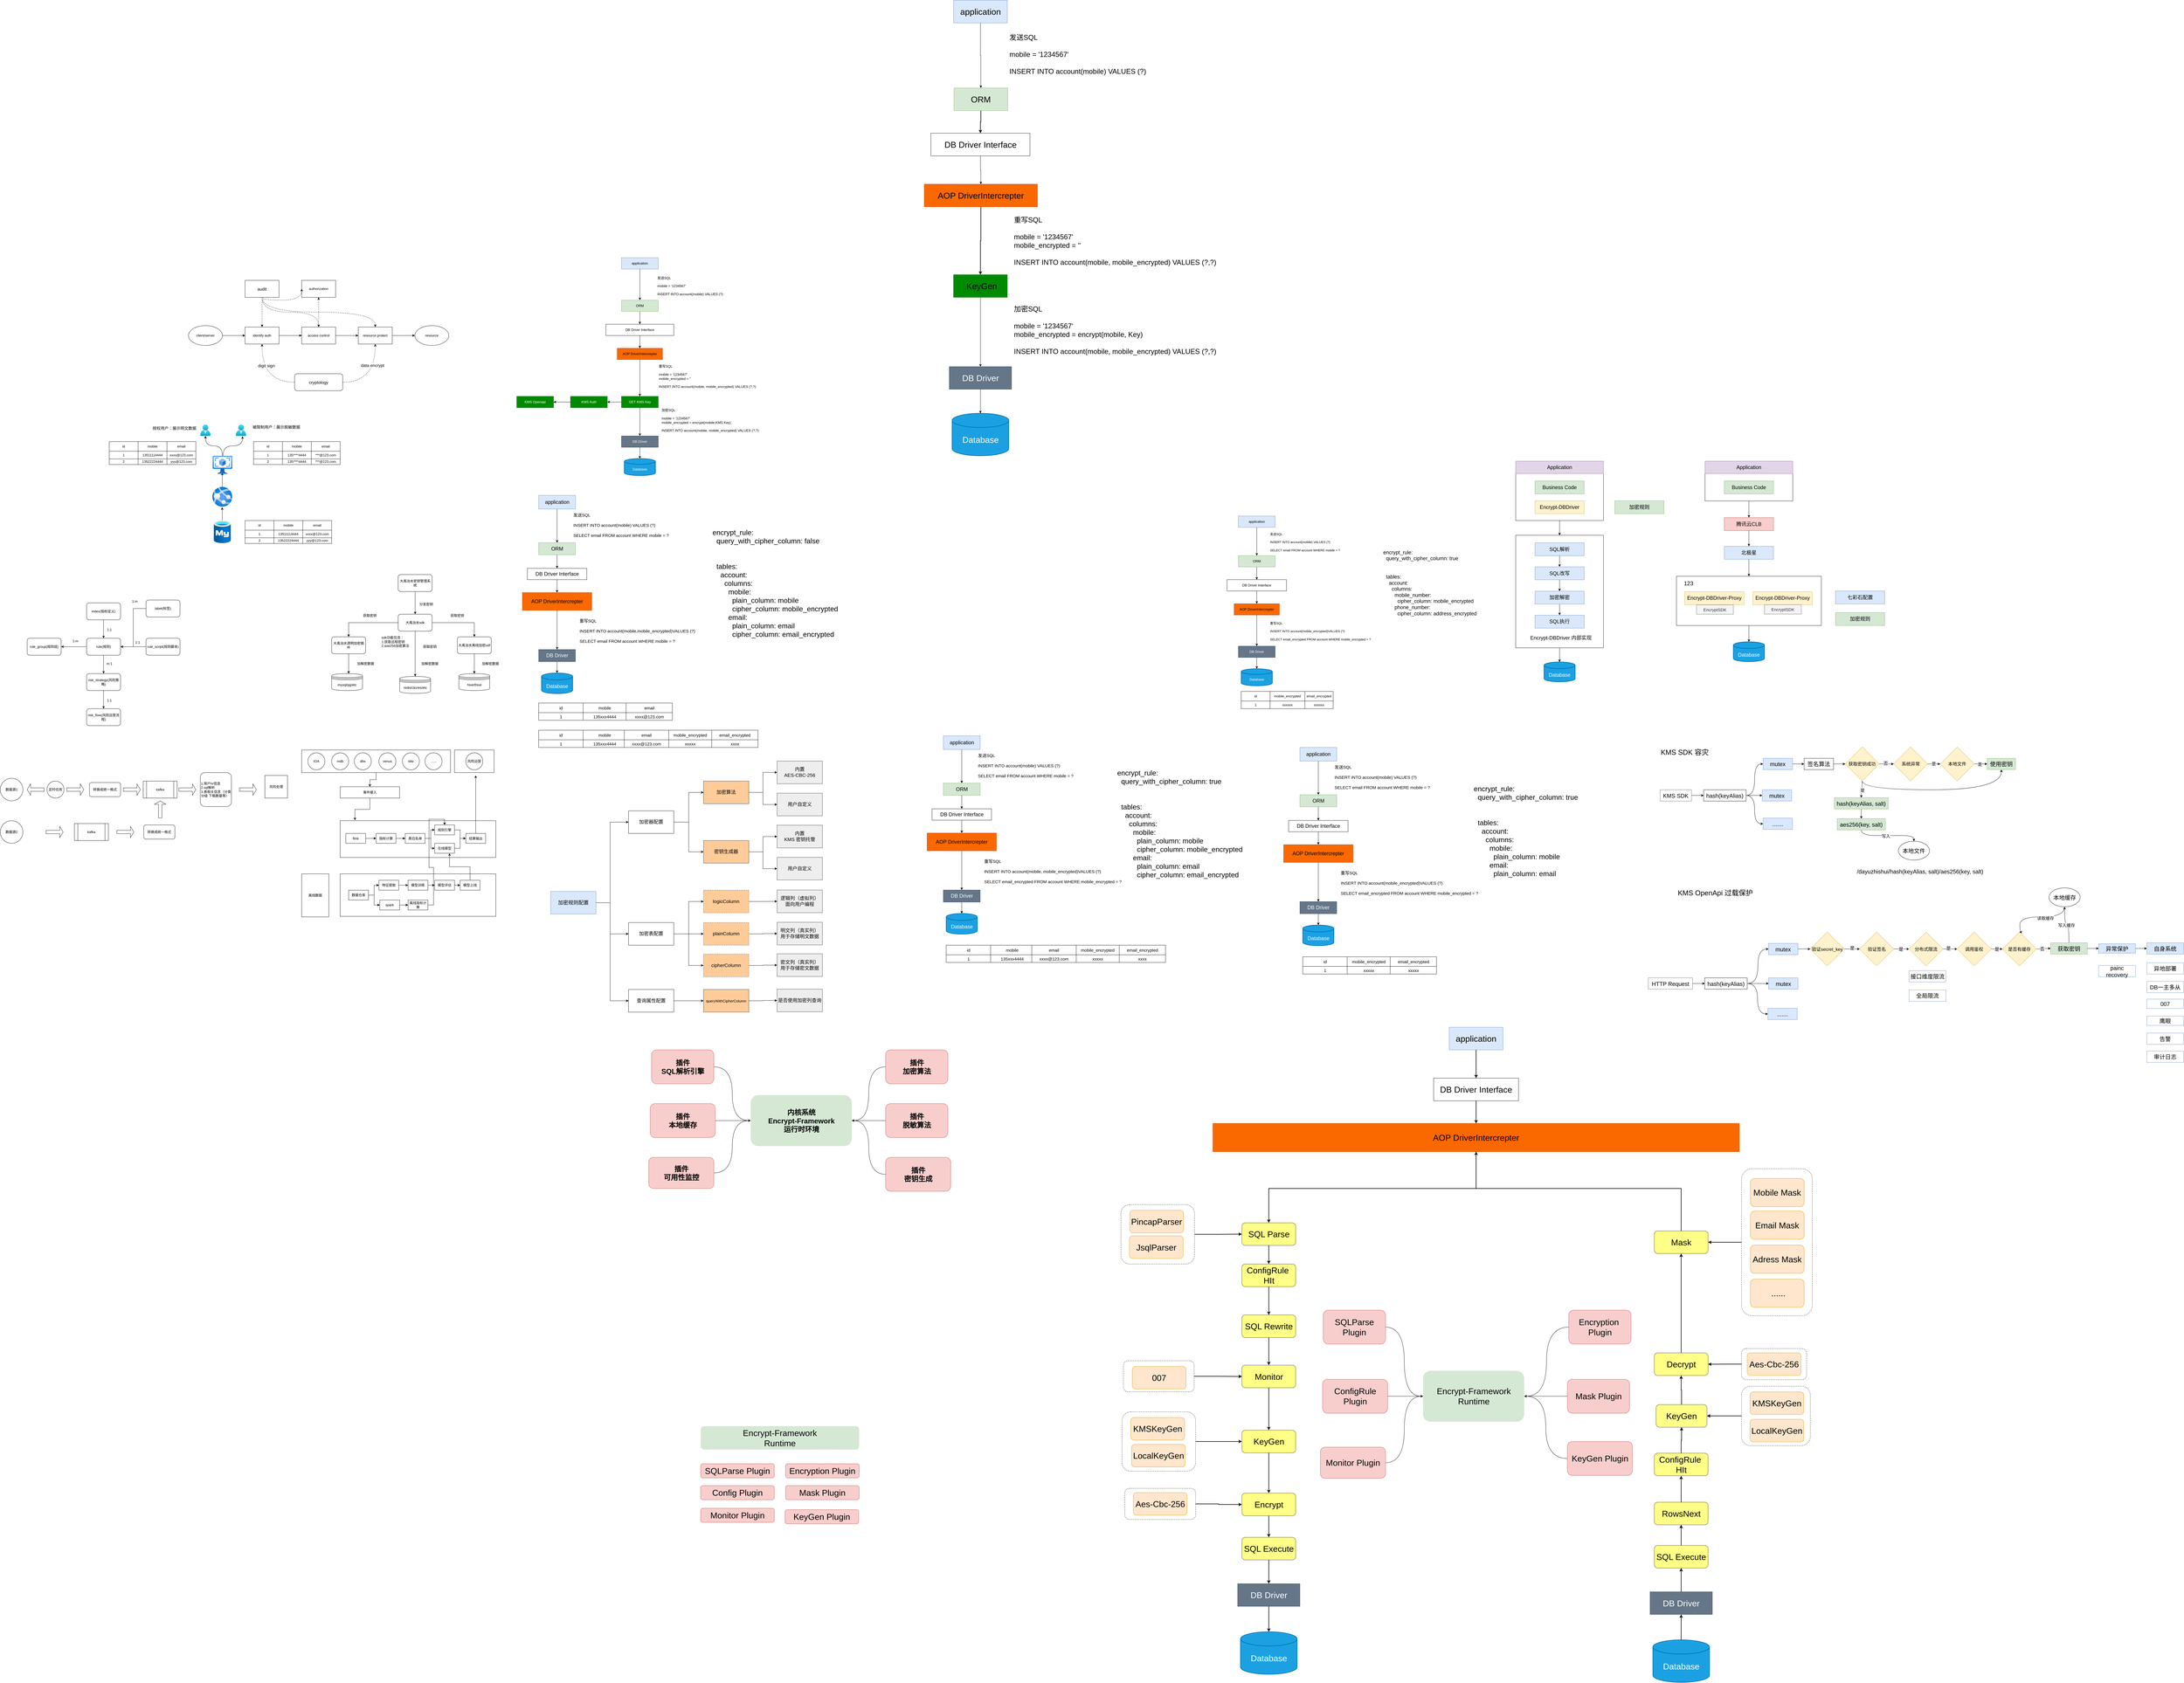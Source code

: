 <mxfile version="20.7.2" type="github">
  <diagram id="QbE3X5kymp9kcQfLB9qG" name="Page-1">
    <mxGraphModel dx="4975" dy="3431" grid="1" gridSize="10" guides="1" tooltips="1" connect="1" arrows="1" fold="1" page="1" pageScale="1" pageWidth="827" pageHeight="1169" math="0" shadow="0">
      <root>
        <mxCell id="0" />
        <mxCell id="1" parent="0" />
        <mxCell id="tt3gA2rMx5fLz4AcYwe5-7" style="edgeStyle=orthogonalEdgeStyle;rounded=0;orthogonalLoop=1;jettySize=auto;html=1;" parent="1" source="tt3gA2rMx5fLz4AcYwe5-1" target="tt3gA2rMx5fLz4AcYwe5-2" edge="1">
          <mxGeometry relative="1" as="geometry" />
        </mxCell>
        <mxCell id="tt3gA2rMx5fLz4AcYwe5-1" value="client/server" style="ellipse;whiteSpace=wrap;html=1;" parent="1" vertex="1">
          <mxGeometry x="120" y="400" width="120" height="70" as="geometry" />
        </mxCell>
        <mxCell id="tt3gA2rMx5fLz4AcYwe5-8" style="edgeStyle=orthogonalEdgeStyle;rounded=0;orthogonalLoop=1;jettySize=auto;html=1;" parent="1" source="tt3gA2rMx5fLz4AcYwe5-2" target="tt3gA2rMx5fLz4AcYwe5-3" edge="1">
          <mxGeometry relative="1" as="geometry" />
        </mxCell>
        <mxCell id="tt3gA2rMx5fLz4AcYwe5-2" value="identify auth" style="rounded=0;whiteSpace=wrap;html=1;" parent="1" vertex="1">
          <mxGeometry x="320" y="405" width="120" height="60" as="geometry" />
        </mxCell>
        <mxCell id="tt3gA2rMx5fLz4AcYwe5-9" style="edgeStyle=orthogonalEdgeStyle;rounded=0;orthogonalLoop=1;jettySize=auto;html=1;entryX=0;entryY=0.5;entryDx=0;entryDy=0;" parent="1" source="tt3gA2rMx5fLz4AcYwe5-3" target="tt3gA2rMx5fLz4AcYwe5-4" edge="1">
          <mxGeometry relative="1" as="geometry" />
        </mxCell>
        <mxCell id="tt3gA2rMx5fLz4AcYwe5-3" value="access control" style="rounded=0;whiteSpace=wrap;html=1;" parent="1" vertex="1">
          <mxGeometry x="520" y="405" width="120" height="60" as="geometry" />
        </mxCell>
        <mxCell id="tt3gA2rMx5fLz4AcYwe5-10" style="edgeStyle=orthogonalEdgeStyle;rounded=0;orthogonalLoop=1;jettySize=auto;html=1;entryX=0;entryY=0.5;entryDx=0;entryDy=0;" parent="1" source="tt3gA2rMx5fLz4AcYwe5-4" target="tt3gA2rMx5fLz4AcYwe5-5" edge="1">
          <mxGeometry relative="1" as="geometry" />
        </mxCell>
        <mxCell id="tt3gA2rMx5fLz4AcYwe5-4" value="resource protect" style="rounded=0;whiteSpace=wrap;html=1;" parent="1" vertex="1">
          <mxGeometry x="720" y="405" width="120" height="60" as="geometry" />
        </mxCell>
        <mxCell id="tt3gA2rMx5fLz4AcYwe5-5" value="resource" style="ellipse;whiteSpace=wrap;html=1;" parent="1" vertex="1">
          <mxGeometry x="920" y="400" width="120" height="70" as="geometry" />
        </mxCell>
        <mxCell id="tt3gA2rMx5fLz4AcYwe5-6" value="authorization" style="rounded=0;whiteSpace=wrap;html=1;" parent="1" vertex="1">
          <mxGeometry x="520" y="240" width="120" height="60" as="geometry" />
        </mxCell>
        <mxCell id="tt3gA2rMx5fLz4AcYwe5-21" style="edgeStyle=orthogonalEdgeStyle;curved=1;rounded=0;orthogonalLoop=1;jettySize=auto;html=1;entryX=0;entryY=0.5;entryDx=0;entryDy=0;fontSize=15;dashed=1;" parent="1" source="tt3gA2rMx5fLz4AcYwe5-11" target="tt3gA2rMx5fLz4AcYwe5-6" edge="1">
          <mxGeometry relative="1" as="geometry">
            <Array as="points">
              <mxPoint x="380" y="310" />
              <mxPoint x="520" y="310" />
            </Array>
          </mxGeometry>
        </mxCell>
        <mxCell id="tt3gA2rMx5fLz4AcYwe5-22" style="edgeStyle=orthogonalEdgeStyle;curved=1;rounded=0;orthogonalLoop=1;jettySize=auto;html=1;entryX=0.5;entryY=0;entryDx=0;entryDy=0;fontSize=15;dashed=1;" parent="1" source="tt3gA2rMx5fLz4AcYwe5-11" target="tt3gA2rMx5fLz4AcYwe5-2" edge="1">
          <mxGeometry relative="1" as="geometry" />
        </mxCell>
        <mxCell id="tt3gA2rMx5fLz4AcYwe5-24" style="edgeStyle=orthogonalEdgeStyle;curved=1;rounded=0;orthogonalLoop=1;jettySize=auto;html=1;entryX=0.5;entryY=0;entryDx=0;entryDy=0;fontSize=15;exitX=0.5;exitY=1;exitDx=0;exitDy=0;dashed=1;" parent="1" source="tt3gA2rMx5fLz4AcYwe5-11" target="tt3gA2rMx5fLz4AcYwe5-3" edge="1">
          <mxGeometry relative="1" as="geometry" />
        </mxCell>
        <mxCell id="tt3gA2rMx5fLz4AcYwe5-26" style="edgeStyle=orthogonalEdgeStyle;curved=1;rounded=0;orthogonalLoop=1;jettySize=auto;html=1;exitX=0.5;exitY=1;exitDx=0;exitDy=0;fontSize=15;dashed=1;" parent="1" source="tt3gA2rMx5fLz4AcYwe5-11" target="tt3gA2rMx5fLz4AcYwe5-4" edge="1">
          <mxGeometry relative="1" as="geometry" />
        </mxCell>
        <mxCell id="tt3gA2rMx5fLz4AcYwe5-11" value="&lt;font style=&quot;font-size: 15px&quot;&gt;audit&lt;/font&gt;" style="rounded=0;whiteSpace=wrap;html=1;" parent="1" vertex="1">
          <mxGeometry x="320" y="240" width="120" height="60" as="geometry" />
        </mxCell>
        <mxCell id="tt3gA2rMx5fLz4AcYwe5-13" style="edgeStyle=orthogonalEdgeStyle;rounded=0;orthogonalLoop=1;jettySize=auto;html=1;entryX=0.5;entryY=1;entryDx=0;entryDy=0;fontSize=15;dashed=1;curved=1;" parent="1" source="tt3gA2rMx5fLz4AcYwe5-12" target="tt3gA2rMx5fLz4AcYwe5-4" edge="1">
          <mxGeometry relative="1" as="geometry" />
        </mxCell>
        <mxCell id="tt3gA2rMx5fLz4AcYwe5-16" value="data encrypt" style="edgeLabel;html=1;align=center;verticalAlign=middle;resizable=0;points=[];fontSize=15;" parent="tt3gA2rMx5fLz4AcYwe5-13" vertex="1" connectable="0">
          <mxGeometry x="-0.48" y="19" relative="1" as="geometry">
            <mxPoint x="40" y="-41" as="offset" />
          </mxGeometry>
        </mxCell>
        <mxCell id="tt3gA2rMx5fLz4AcYwe5-14" style="edgeStyle=orthogonalEdgeStyle;curved=1;rounded=0;orthogonalLoop=1;jettySize=auto;html=1;entryX=0.5;entryY=1;entryDx=0;entryDy=0;dashed=1;fontSize=15;" parent="1" source="tt3gA2rMx5fLz4AcYwe5-12" target="tt3gA2rMx5fLz4AcYwe5-2" edge="1">
          <mxGeometry relative="1" as="geometry" />
        </mxCell>
        <mxCell id="tt3gA2rMx5fLz4AcYwe5-15" value="digit sign" style="edgeLabel;html=1;align=center;verticalAlign=middle;resizable=0;points=[];fontSize=15;" parent="tt3gA2rMx5fLz4AcYwe5-14" vertex="1" connectable="0">
          <mxGeometry x="0.392" y="-15" relative="1" as="geometry">
            <mxPoint as="offset" />
          </mxGeometry>
        </mxCell>
        <mxCell id="tt3gA2rMx5fLz4AcYwe5-12" value="cryptology" style="rounded=1;whiteSpace=wrap;html=1;fontSize=15;" parent="1" vertex="1">
          <mxGeometry x="495" y="570" width="170" height="60" as="geometry" />
        </mxCell>
        <mxCell id="tt3gA2rMx5fLz4AcYwe5-20" value="" style="endArrow=classic;startArrow=classic;html=1;rounded=0;fontSize=15;curved=1;entryX=0.5;entryY=1;entryDx=0;entryDy=0;exitX=0.5;exitY=0;exitDx=0;exitDy=0;dashed=1;" parent="1" source="tt3gA2rMx5fLz4AcYwe5-3" target="tt3gA2rMx5fLz4AcYwe5-6" edge="1">
          <mxGeometry width="50" height="50" relative="1" as="geometry">
            <mxPoint x="520" y="390" as="sourcePoint" />
            <mxPoint x="570" y="340" as="targetPoint" />
          </mxGeometry>
        </mxCell>
        <mxCell id="M0Yisj6R2GYOHFElvIJa-11" style="edgeStyle=orthogonalEdgeStyle;rounded=0;orthogonalLoop=1;jettySize=auto;html=1;entryX=0.5;entryY=0;entryDx=0;entryDy=0;" parent="1" source="M0Yisj6R2GYOHFElvIJa-3" target="M0Yisj6R2GYOHFElvIJa-4" edge="1">
          <mxGeometry relative="1" as="geometry" />
        </mxCell>
        <mxCell id="M0Yisj6R2GYOHFElvIJa-3" value="application" style="rounded=0;whiteSpace=wrap;html=1;fillColor=#dae8fc;strokeColor=#6c8ebf;" parent="1" vertex="1">
          <mxGeometry x="1650" y="160" width="130" height="40" as="geometry" />
        </mxCell>
        <mxCell id="M0Yisj6R2GYOHFElvIJa-12" style="edgeStyle=orthogonalEdgeStyle;rounded=0;orthogonalLoop=1;jettySize=auto;html=1;entryX=0.5;entryY=0;entryDx=0;entryDy=0;" parent="1" source="M0Yisj6R2GYOHFElvIJa-4" target="M0Yisj6R2GYOHFElvIJa-5" edge="1">
          <mxGeometry relative="1" as="geometry" />
        </mxCell>
        <mxCell id="M0Yisj6R2GYOHFElvIJa-4" value="ORM" style="rounded=0;whiteSpace=wrap;html=1;fillColor=#d5e8d4;strokeColor=#82b366;" parent="1" vertex="1">
          <mxGeometry x="1650" y="310" width="130" height="40" as="geometry" />
        </mxCell>
        <mxCell id="M0Yisj6R2GYOHFElvIJa-13" style="edgeStyle=orthogonalEdgeStyle;rounded=0;orthogonalLoop=1;jettySize=auto;html=1;" parent="1" source="M0Yisj6R2GYOHFElvIJa-5" target="M0Yisj6R2GYOHFElvIJa-8" edge="1">
          <mxGeometry relative="1" as="geometry" />
        </mxCell>
        <mxCell id="M0Yisj6R2GYOHFElvIJa-5" value="DB Driver Interface" style="rounded=0;whiteSpace=wrap;html=1;" parent="1" vertex="1">
          <mxGeometry x="1595" y="395" width="240" height="40" as="geometry" />
        </mxCell>
        <mxCell id="M0Yisj6R2GYOHFElvIJa-25" style="edgeStyle=orthogonalEdgeStyle;rounded=0;orthogonalLoop=1;jettySize=auto;html=1;entryX=0.5;entryY=0;entryDx=0;entryDy=0;" parent="1" source="M0Yisj6R2GYOHFElvIJa-8" target="M0Yisj6R2GYOHFElvIJa-22" edge="1">
          <mxGeometry relative="1" as="geometry" />
        </mxCell>
        <mxCell id="M0Yisj6R2GYOHFElvIJa-8" value="AOP DriverIntercrepter" style="rounded=0;whiteSpace=wrap;html=1;fillColor=#fa6800;strokeColor=#C73500;fontColor=#000000;" parent="1" vertex="1">
          <mxGeometry x="1635" y="480" width="160" height="40" as="geometry" />
        </mxCell>
        <mxCell id="M0Yisj6R2GYOHFElvIJa-15" style="edgeStyle=orthogonalEdgeStyle;rounded=0;orthogonalLoop=1;jettySize=auto;html=1;" parent="1" source="M0Yisj6R2GYOHFElvIJa-9" target="M0Yisj6R2GYOHFElvIJa-10" edge="1">
          <mxGeometry relative="1" as="geometry" />
        </mxCell>
        <mxCell id="M0Yisj6R2GYOHFElvIJa-9" value="DB Driver" style="rounded=0;whiteSpace=wrap;html=1;fillColor=#647687;strokeColor=#314354;fontColor=#ffffff;" parent="1" vertex="1">
          <mxGeometry x="1650" y="790" width="130" height="40" as="geometry" />
        </mxCell>
        <mxCell id="M0Yisj6R2GYOHFElvIJa-10" value="&lt;br&gt;Database" style="strokeWidth=2;html=1;shape=mxgraph.flowchart.database;whiteSpace=wrap;fillColor=#1ba1e2;fontColor=#ffffff;strokeColor=#006EAF;" parent="1" vertex="1">
          <mxGeometry x="1660" y="870" width="110" height="60" as="geometry" />
        </mxCell>
        <mxCell id="M0Yisj6R2GYOHFElvIJa-16" value="发送SQL&lt;br&gt;&lt;br&gt;mobile = &#39;1234567&#39;&lt;br&gt;&lt;br&gt;INSERT INTO account(mobile) VALUES (?)" style="text;html=1;strokeColor=none;fillColor=none;align=left;verticalAlign=middle;whiteSpace=wrap;rounded=0;" parent="1" vertex="1">
          <mxGeometry x="1775" y="220" width="265" height="80" as="geometry" />
        </mxCell>
        <mxCell id="M0Yisj6R2GYOHFElvIJa-17" value="重写SQL&lt;br&gt;&lt;br&gt;mobile = &#39;1234567&#39;&lt;br&gt;mobile_encrypted = &#39;&#39;&lt;br&gt;&lt;br&gt;INSERT INTO account(mobile, mobile_encrypted) VALUES (?,?)" style="text;html=1;strokeColor=none;fillColor=none;align=left;verticalAlign=middle;whiteSpace=wrap;rounded=0;" parent="1" vertex="1">
          <mxGeometry x="1780" y="540" width="380" height="80" as="geometry" />
        </mxCell>
        <mxCell id="M0Yisj6R2GYOHFElvIJa-27" style="edgeStyle=orthogonalEdgeStyle;rounded=0;orthogonalLoop=1;jettySize=auto;html=1;entryX=0.5;entryY=0;entryDx=0;entryDy=0;" parent="1" source="M0Yisj6R2GYOHFElvIJa-22" target="M0Yisj6R2GYOHFElvIJa-9" edge="1">
          <mxGeometry relative="1" as="geometry" />
        </mxCell>
        <mxCell id="M0Yisj6R2GYOHFElvIJa-28" style="edgeStyle=orthogonalEdgeStyle;rounded=0;orthogonalLoop=1;jettySize=auto;html=1;entryX=1;entryY=0.5;entryDx=0;entryDy=0;" parent="1" source="M0Yisj6R2GYOHFElvIJa-22" target="M0Yisj6R2GYOHFElvIJa-24" edge="1">
          <mxGeometry relative="1" as="geometry" />
        </mxCell>
        <mxCell id="M0Yisj6R2GYOHFElvIJa-22" value="GET KMS Key" style="rounded=0;whiteSpace=wrap;html=1;fillColor=#008a00;strokeColor=#005700;fontColor=#ffffff;" parent="1" vertex="1">
          <mxGeometry x="1650" y="650" width="130" height="40" as="geometry" />
        </mxCell>
        <mxCell id="M0Yisj6R2GYOHFElvIJa-23" value="KMS Openapi" style="rounded=0;whiteSpace=wrap;html=1;fillColor=#008a00;strokeColor=#005700;fontColor=#ffffff;" parent="1" vertex="1">
          <mxGeometry x="1280" y="650" width="130" height="40" as="geometry" />
        </mxCell>
        <mxCell id="M0Yisj6R2GYOHFElvIJa-29" style="edgeStyle=orthogonalEdgeStyle;rounded=0;orthogonalLoop=1;jettySize=auto;html=1;" parent="1" source="M0Yisj6R2GYOHFElvIJa-24" target="M0Yisj6R2GYOHFElvIJa-23" edge="1">
          <mxGeometry relative="1" as="geometry" />
        </mxCell>
        <mxCell id="M0Yisj6R2GYOHFElvIJa-24" value="KMS Auth" style="rounded=0;whiteSpace=wrap;html=1;fillColor=#008a00;strokeColor=#005700;fontColor=#ffffff;" parent="1" vertex="1">
          <mxGeometry x="1470" y="650" width="130" height="40" as="geometry" />
        </mxCell>
        <mxCell id="M0Yisj6R2GYOHFElvIJa-26" value="加密SQL&lt;br&gt;&lt;br&gt;mobile = &#39;1234567&#39;&lt;br&gt;mobile_encrypted = encrypt(mobile,KMS Key)&lt;br&gt;&lt;br&gt;INSERT INTO account(mobile, mobile_encrypted) VALUES (?,?)" style="text;html=1;strokeColor=none;fillColor=none;align=left;verticalAlign=middle;whiteSpace=wrap;rounded=0;" parent="1" vertex="1">
          <mxGeometry x="1790" y="690" width="380" height="90" as="geometry" />
        </mxCell>
        <mxCell id="55HPmx7h4eo00C5zJHVy-1" value="" style="shape=table;html=1;whiteSpace=wrap;startSize=0;container=1;collapsible=0;childLayout=tableLayout;" parent="1" vertex="1">
          <mxGeometry x="320" y="1089" width="306" height="81" as="geometry" />
        </mxCell>
        <mxCell id="55HPmx7h4eo00C5zJHVy-2" value="" style="shape=tableRow;horizontal=0;startSize=0;swimlaneHead=0;swimlaneBody=0;top=0;left=0;bottom=0;right=0;collapsible=0;dropTarget=0;fillColor=none;points=[[0,0.5],[1,0.5]];portConstraint=eastwest;" parent="55HPmx7h4eo00C5zJHVy-1" vertex="1">
          <mxGeometry width="306" height="34" as="geometry" />
        </mxCell>
        <mxCell id="55HPmx7h4eo00C5zJHVy-3" value="id" style="shape=partialRectangle;html=1;whiteSpace=wrap;connectable=0;fillColor=none;top=0;left=0;bottom=0;right=0;overflow=hidden;" parent="55HPmx7h4eo00C5zJHVy-2" vertex="1">
          <mxGeometry width="102" height="34" as="geometry">
            <mxRectangle width="102" height="34" as="alternateBounds" />
          </mxGeometry>
        </mxCell>
        <mxCell id="55HPmx7h4eo00C5zJHVy-4" value="mobile" style="shape=partialRectangle;html=1;whiteSpace=wrap;connectable=0;fillColor=none;top=0;left=0;bottom=0;right=0;overflow=hidden;" parent="55HPmx7h4eo00C5zJHVy-2" vertex="1">
          <mxGeometry x="102" width="102" height="34" as="geometry">
            <mxRectangle width="102" height="34" as="alternateBounds" />
          </mxGeometry>
        </mxCell>
        <mxCell id="55HPmx7h4eo00C5zJHVy-5" value="email" style="shape=partialRectangle;html=1;whiteSpace=wrap;connectable=0;fillColor=none;top=0;left=0;bottom=0;right=0;overflow=hidden;" parent="55HPmx7h4eo00C5zJHVy-2" vertex="1">
          <mxGeometry x="204" width="102" height="34" as="geometry">
            <mxRectangle width="102" height="34" as="alternateBounds" />
          </mxGeometry>
        </mxCell>
        <mxCell id="55HPmx7h4eo00C5zJHVy-6" value="" style="shape=tableRow;horizontal=0;startSize=0;swimlaneHead=0;swimlaneBody=0;top=0;left=0;bottom=0;right=0;collapsible=0;dropTarget=0;fillColor=none;points=[[0,0.5],[1,0.5]];portConstraint=eastwest;" parent="55HPmx7h4eo00C5zJHVy-1" vertex="1">
          <mxGeometry y="34" width="306" height="27" as="geometry" />
        </mxCell>
        <mxCell id="55HPmx7h4eo00C5zJHVy-7" value="1" style="shape=partialRectangle;html=1;whiteSpace=wrap;connectable=0;fillColor=none;top=0;left=0;bottom=0;right=0;overflow=hidden;" parent="55HPmx7h4eo00C5zJHVy-6" vertex="1">
          <mxGeometry width="102" height="27" as="geometry">
            <mxRectangle width="102" height="27" as="alternateBounds" />
          </mxGeometry>
        </mxCell>
        <mxCell id="55HPmx7h4eo00C5zJHVy-8" value="13511114444" style="shape=partialRectangle;html=1;whiteSpace=wrap;connectable=0;fillColor=none;top=0;left=0;bottom=0;right=0;overflow=hidden;" parent="55HPmx7h4eo00C5zJHVy-6" vertex="1">
          <mxGeometry x="102" width="102" height="27" as="geometry">
            <mxRectangle width="102" height="27" as="alternateBounds" />
          </mxGeometry>
        </mxCell>
        <mxCell id="55HPmx7h4eo00C5zJHVy-9" value="xxxx@123.com" style="shape=partialRectangle;html=1;whiteSpace=wrap;connectable=0;fillColor=none;top=0;left=0;bottom=0;right=0;overflow=hidden;" parent="55HPmx7h4eo00C5zJHVy-6" vertex="1">
          <mxGeometry x="204" width="102" height="27" as="geometry">
            <mxRectangle width="102" height="27" as="alternateBounds" />
          </mxGeometry>
        </mxCell>
        <mxCell id="55HPmx7h4eo00C5zJHVy-10" value="" style="shape=tableRow;horizontal=0;startSize=0;swimlaneHead=0;swimlaneBody=0;top=0;left=0;bottom=0;right=0;collapsible=0;dropTarget=0;fillColor=none;points=[[0,0.5],[1,0.5]];portConstraint=eastwest;" parent="55HPmx7h4eo00C5zJHVy-1" vertex="1">
          <mxGeometry y="61" width="306" height="20" as="geometry" />
        </mxCell>
        <mxCell id="55HPmx7h4eo00C5zJHVy-11" value="2" style="shape=partialRectangle;html=1;whiteSpace=wrap;connectable=0;fillColor=none;top=0;left=0;bottom=0;right=0;overflow=hidden;" parent="55HPmx7h4eo00C5zJHVy-10" vertex="1">
          <mxGeometry width="102" height="20" as="geometry">
            <mxRectangle width="102" height="20" as="alternateBounds" />
          </mxGeometry>
        </mxCell>
        <mxCell id="55HPmx7h4eo00C5zJHVy-12" value="13522224444" style="shape=partialRectangle;html=1;whiteSpace=wrap;connectable=0;fillColor=none;top=0;left=0;bottom=0;right=0;overflow=hidden;" parent="55HPmx7h4eo00C5zJHVy-10" vertex="1">
          <mxGeometry x="102" width="102" height="20" as="geometry">
            <mxRectangle width="102" height="20" as="alternateBounds" />
          </mxGeometry>
        </mxCell>
        <mxCell id="55HPmx7h4eo00C5zJHVy-13" value="yyy@123.com" style="shape=partialRectangle;html=1;whiteSpace=wrap;connectable=0;fillColor=none;top=0;left=0;bottom=0;right=0;overflow=hidden;pointerEvents=1;" parent="55HPmx7h4eo00C5zJHVy-10" vertex="1">
          <mxGeometry x="204" width="102" height="20" as="geometry">
            <mxRectangle width="102" height="20" as="alternateBounds" />
          </mxGeometry>
        </mxCell>
        <mxCell id="55HPmx7h4eo00C5zJHVy-22" value="&lt;font style=&quot;font-weight: normal; font-size: 14px;&quot;&gt;授权用户：展示明文数据&lt;/font&gt;" style="text;strokeColor=none;fillColor=none;html=1;fontSize=24;fontStyle=1;verticalAlign=middle;align=center;" parent="1" vertex="1">
          <mxGeometry x="20" y="740" width="100" height="40" as="geometry" />
        </mxCell>
        <mxCell id="55HPmx7h4eo00C5zJHVy-33" style="edgeStyle=orthogonalEdgeStyle;rounded=0;orthogonalLoop=1;jettySize=auto;html=1;fontSize=14;" parent="1" source="55HPmx7h4eo00C5zJHVy-24" edge="1">
          <mxGeometry relative="1" as="geometry">
            <mxPoint x="239.5" y="920" as="targetPoint" />
          </mxGeometry>
        </mxCell>
        <mxCell id="55HPmx7h4eo00C5zJHVy-24" value="" style="aspect=fixed;html=1;points=[];align=center;image;fontSize=12;image=img/lib/azure2/containers/App_Services.svg;" parent="1" vertex="1">
          <mxGeometry x="204.5" y="970" width="70" height="70" as="geometry" />
        </mxCell>
        <mxCell id="55HPmx7h4eo00C5zJHVy-34" style="edgeStyle=orthogonalEdgeStyle;rounded=0;orthogonalLoop=1;jettySize=auto;html=1;entryX=0.493;entryY=1.029;entryDx=0;entryDy=0;entryPerimeter=0;fontSize=14;" parent="1" source="55HPmx7h4eo00C5zJHVy-25" target="55HPmx7h4eo00C5zJHVy-24" edge="1">
          <mxGeometry relative="1" as="geometry" />
        </mxCell>
        <mxCell id="55HPmx7h4eo00C5zJHVy-25" value="" style="aspect=fixed;html=1;points=[];align=center;image;fontSize=12;image=img/lib/azure2/databases/Azure_Database_MySQL_Server.svg;" parent="1" vertex="1">
          <mxGeometry x="209.5" y="1089" width="60" height="80" as="geometry" />
        </mxCell>
        <mxCell id="55HPmx7h4eo00C5zJHVy-26" value="" style="aspect=fixed;html=1;points=[];align=center;image;fontSize=12;image=img/lib/azure2/identity/Users.svg;" parent="1" vertex="1">
          <mxGeometry x="161.72" y="750" width="36.57" height="40" as="geometry" />
        </mxCell>
        <mxCell id="55HPmx7h4eo00C5zJHVy-27" value="" style="aspect=fixed;html=1;points=[];align=center;image;fontSize=12;image=img/lib/azure2/identity/Users.svg;" parent="1" vertex="1">
          <mxGeometry x="287.43" y="750" width="36.57" height="40" as="geometry" />
        </mxCell>
        <mxCell id="55HPmx7h4eo00C5zJHVy-28" value="&lt;font style=&quot;font-weight: normal; font-size: 14px;&quot;&gt;被限制用户：展示脱敏数据&lt;br&gt;&lt;br&gt;&lt;/font&gt;" style="text;strokeColor=none;fillColor=none;html=1;fontSize=24;fontStyle=1;verticalAlign=middle;align=center;" parent="1" vertex="1">
          <mxGeometry x="380" y="750" width="100" height="40" as="geometry" />
        </mxCell>
        <mxCell id="55HPmx7h4eo00C5zJHVy-61" style="edgeStyle=orthogonalEdgeStyle;rounded=0;orthogonalLoop=1;jettySize=auto;html=1;entryX=0.645;entryY=1.025;entryDx=0;entryDy=0;entryPerimeter=0;fontSize=14;exitX=0.529;exitY=0;exitDx=0;exitDy=0;exitPerimeter=0;curved=1;" parent="1" source="55HPmx7h4eo00C5zJHVy-30" target="55HPmx7h4eo00C5zJHVy-27" edge="1">
          <mxGeometry relative="1" as="geometry">
            <mxPoint x="240" y="850" as="sourcePoint" />
          </mxGeometry>
        </mxCell>
        <mxCell id="55HPmx7h4eo00C5zJHVy-62" style="edgeStyle=orthogonalEdgeStyle;rounded=0;orthogonalLoop=1;jettySize=auto;html=1;fontSize=14;curved=1;exitX=0.5;exitY=0;exitDx=0;exitDy=0;exitPerimeter=0;" parent="1" source="55HPmx7h4eo00C5zJHVy-30" target="55HPmx7h4eo00C5zJHVy-26" edge="1">
          <mxGeometry relative="1" as="geometry" />
        </mxCell>
        <mxCell id="55HPmx7h4eo00C5zJHVy-30" value="" style="aspect=fixed;html=1;points=[];align=center;image;fontSize=12;image=img/lib/azure2/compute/OS_Images_Classic.svg;" parent="1" vertex="1">
          <mxGeometry x="205.5" y="860" width="69" height="64" as="geometry" />
        </mxCell>
        <mxCell id="55HPmx7h4eo00C5zJHVy-35" value="" style="shape=table;html=1;whiteSpace=wrap;startSize=0;container=1;collapsible=0;childLayout=tableLayout;" parent="1" vertex="1">
          <mxGeometry x="350" y="810" width="306" height="81" as="geometry" />
        </mxCell>
        <mxCell id="55HPmx7h4eo00C5zJHVy-36" value="" style="shape=tableRow;horizontal=0;startSize=0;swimlaneHead=0;swimlaneBody=0;top=0;left=0;bottom=0;right=0;collapsible=0;dropTarget=0;fillColor=none;points=[[0,0.5],[1,0.5]];portConstraint=eastwest;" parent="55HPmx7h4eo00C5zJHVy-35" vertex="1">
          <mxGeometry width="306" height="34" as="geometry" />
        </mxCell>
        <mxCell id="55HPmx7h4eo00C5zJHVy-37" value="id" style="shape=partialRectangle;html=1;whiteSpace=wrap;connectable=0;fillColor=none;top=0;left=0;bottom=0;right=0;overflow=hidden;" parent="55HPmx7h4eo00C5zJHVy-36" vertex="1">
          <mxGeometry width="102" height="34" as="geometry">
            <mxRectangle width="102" height="34" as="alternateBounds" />
          </mxGeometry>
        </mxCell>
        <mxCell id="55HPmx7h4eo00C5zJHVy-38" value="mobile" style="shape=partialRectangle;html=1;whiteSpace=wrap;connectable=0;fillColor=none;top=0;left=0;bottom=0;right=0;overflow=hidden;" parent="55HPmx7h4eo00C5zJHVy-36" vertex="1">
          <mxGeometry x="102" width="102" height="34" as="geometry">
            <mxRectangle width="102" height="34" as="alternateBounds" />
          </mxGeometry>
        </mxCell>
        <mxCell id="55HPmx7h4eo00C5zJHVy-39" value="email" style="shape=partialRectangle;html=1;whiteSpace=wrap;connectable=0;fillColor=none;top=0;left=0;bottom=0;right=0;overflow=hidden;" parent="55HPmx7h4eo00C5zJHVy-36" vertex="1">
          <mxGeometry x="204" width="102" height="34" as="geometry">
            <mxRectangle width="102" height="34" as="alternateBounds" />
          </mxGeometry>
        </mxCell>
        <mxCell id="55HPmx7h4eo00C5zJHVy-40" value="" style="shape=tableRow;horizontal=0;startSize=0;swimlaneHead=0;swimlaneBody=0;top=0;left=0;bottom=0;right=0;collapsible=0;dropTarget=0;fillColor=none;points=[[0,0.5],[1,0.5]];portConstraint=eastwest;" parent="55HPmx7h4eo00C5zJHVy-35" vertex="1">
          <mxGeometry y="34" width="306" height="27" as="geometry" />
        </mxCell>
        <mxCell id="55HPmx7h4eo00C5zJHVy-41" value="1" style="shape=partialRectangle;html=1;whiteSpace=wrap;connectable=0;fillColor=none;top=0;left=0;bottom=0;right=0;overflow=hidden;" parent="55HPmx7h4eo00C5zJHVy-40" vertex="1">
          <mxGeometry width="102" height="27" as="geometry">
            <mxRectangle width="102" height="27" as="alternateBounds" />
          </mxGeometry>
        </mxCell>
        <mxCell id="55HPmx7h4eo00C5zJHVy-42" value="135****4444" style="shape=partialRectangle;html=1;whiteSpace=wrap;connectable=0;fillColor=none;top=0;left=0;bottom=0;right=0;overflow=hidden;" parent="55HPmx7h4eo00C5zJHVy-40" vertex="1">
          <mxGeometry x="102" width="102" height="27" as="geometry">
            <mxRectangle width="102" height="27" as="alternateBounds" />
          </mxGeometry>
        </mxCell>
        <mxCell id="55HPmx7h4eo00C5zJHVy-43" value="***@123.com" style="shape=partialRectangle;html=1;whiteSpace=wrap;connectable=0;fillColor=none;top=0;left=0;bottom=0;right=0;overflow=hidden;" parent="55HPmx7h4eo00C5zJHVy-40" vertex="1">
          <mxGeometry x="204" width="102" height="27" as="geometry">
            <mxRectangle width="102" height="27" as="alternateBounds" />
          </mxGeometry>
        </mxCell>
        <mxCell id="55HPmx7h4eo00C5zJHVy-44" value="" style="shape=tableRow;horizontal=0;startSize=0;swimlaneHead=0;swimlaneBody=0;top=0;left=0;bottom=0;right=0;collapsible=0;dropTarget=0;fillColor=none;points=[[0,0.5],[1,0.5]];portConstraint=eastwest;" parent="55HPmx7h4eo00C5zJHVy-35" vertex="1">
          <mxGeometry y="61" width="306" height="20" as="geometry" />
        </mxCell>
        <mxCell id="55HPmx7h4eo00C5zJHVy-45" value="2" style="shape=partialRectangle;html=1;whiteSpace=wrap;connectable=0;fillColor=none;top=0;left=0;bottom=0;right=0;overflow=hidden;" parent="55HPmx7h4eo00C5zJHVy-44" vertex="1">
          <mxGeometry width="102" height="20" as="geometry">
            <mxRectangle width="102" height="20" as="alternateBounds" />
          </mxGeometry>
        </mxCell>
        <mxCell id="55HPmx7h4eo00C5zJHVy-46" value="135****4444" style="shape=partialRectangle;html=1;whiteSpace=wrap;connectable=0;fillColor=none;top=0;left=0;bottom=0;right=0;overflow=hidden;" parent="55HPmx7h4eo00C5zJHVy-44" vertex="1">
          <mxGeometry x="102" width="102" height="20" as="geometry">
            <mxRectangle width="102" height="20" as="alternateBounds" />
          </mxGeometry>
        </mxCell>
        <mxCell id="55HPmx7h4eo00C5zJHVy-47" value="***@123.com" style="shape=partialRectangle;html=1;whiteSpace=wrap;connectable=0;fillColor=none;top=0;left=0;bottom=0;right=0;overflow=hidden;pointerEvents=1;" parent="55HPmx7h4eo00C5zJHVy-44" vertex="1">
          <mxGeometry x="204" width="102" height="20" as="geometry">
            <mxRectangle width="102" height="20" as="alternateBounds" />
          </mxGeometry>
        </mxCell>
        <mxCell id="55HPmx7h4eo00C5zJHVy-48" value="" style="shape=table;html=1;whiteSpace=wrap;startSize=0;container=1;collapsible=0;childLayout=tableLayout;" parent="1" vertex="1">
          <mxGeometry x="-160" y="810" width="306" height="81" as="geometry" />
        </mxCell>
        <mxCell id="55HPmx7h4eo00C5zJHVy-49" value="" style="shape=tableRow;horizontal=0;startSize=0;swimlaneHead=0;swimlaneBody=0;top=0;left=0;bottom=0;right=0;collapsible=0;dropTarget=0;fillColor=none;points=[[0,0.5],[1,0.5]];portConstraint=eastwest;" parent="55HPmx7h4eo00C5zJHVy-48" vertex="1">
          <mxGeometry width="306" height="34" as="geometry" />
        </mxCell>
        <mxCell id="55HPmx7h4eo00C5zJHVy-50" value="id" style="shape=partialRectangle;html=1;whiteSpace=wrap;connectable=0;fillColor=none;top=0;left=0;bottom=0;right=0;overflow=hidden;" parent="55HPmx7h4eo00C5zJHVy-49" vertex="1">
          <mxGeometry width="102" height="34" as="geometry">
            <mxRectangle width="102" height="34" as="alternateBounds" />
          </mxGeometry>
        </mxCell>
        <mxCell id="55HPmx7h4eo00C5zJHVy-51" value="mobile" style="shape=partialRectangle;html=1;whiteSpace=wrap;connectable=0;fillColor=none;top=0;left=0;bottom=0;right=0;overflow=hidden;" parent="55HPmx7h4eo00C5zJHVy-49" vertex="1">
          <mxGeometry x="102" width="102" height="34" as="geometry">
            <mxRectangle width="102" height="34" as="alternateBounds" />
          </mxGeometry>
        </mxCell>
        <mxCell id="55HPmx7h4eo00C5zJHVy-52" value="email" style="shape=partialRectangle;html=1;whiteSpace=wrap;connectable=0;fillColor=none;top=0;left=0;bottom=0;right=0;overflow=hidden;" parent="55HPmx7h4eo00C5zJHVy-49" vertex="1">
          <mxGeometry x="204" width="102" height="34" as="geometry">
            <mxRectangle width="102" height="34" as="alternateBounds" />
          </mxGeometry>
        </mxCell>
        <mxCell id="55HPmx7h4eo00C5zJHVy-53" value="" style="shape=tableRow;horizontal=0;startSize=0;swimlaneHead=0;swimlaneBody=0;top=0;left=0;bottom=0;right=0;collapsible=0;dropTarget=0;fillColor=none;points=[[0,0.5],[1,0.5]];portConstraint=eastwest;" parent="55HPmx7h4eo00C5zJHVy-48" vertex="1">
          <mxGeometry y="34" width="306" height="27" as="geometry" />
        </mxCell>
        <mxCell id="55HPmx7h4eo00C5zJHVy-54" value="1" style="shape=partialRectangle;html=1;whiteSpace=wrap;connectable=0;fillColor=none;top=0;left=0;bottom=0;right=0;overflow=hidden;" parent="55HPmx7h4eo00C5zJHVy-53" vertex="1">
          <mxGeometry width="102" height="27" as="geometry">
            <mxRectangle width="102" height="27" as="alternateBounds" />
          </mxGeometry>
        </mxCell>
        <mxCell id="55HPmx7h4eo00C5zJHVy-55" value="13511114444" style="shape=partialRectangle;html=1;whiteSpace=wrap;connectable=0;fillColor=none;top=0;left=0;bottom=0;right=0;overflow=hidden;" parent="55HPmx7h4eo00C5zJHVy-53" vertex="1">
          <mxGeometry x="102" width="102" height="27" as="geometry">
            <mxRectangle width="102" height="27" as="alternateBounds" />
          </mxGeometry>
        </mxCell>
        <mxCell id="55HPmx7h4eo00C5zJHVy-56" value="xxxx@123.com" style="shape=partialRectangle;html=1;whiteSpace=wrap;connectable=0;fillColor=none;top=0;left=0;bottom=0;right=0;overflow=hidden;" parent="55HPmx7h4eo00C5zJHVy-53" vertex="1">
          <mxGeometry x="204" width="102" height="27" as="geometry">
            <mxRectangle width="102" height="27" as="alternateBounds" />
          </mxGeometry>
        </mxCell>
        <mxCell id="55HPmx7h4eo00C5zJHVy-57" value="" style="shape=tableRow;horizontal=0;startSize=0;swimlaneHead=0;swimlaneBody=0;top=0;left=0;bottom=0;right=0;collapsible=0;dropTarget=0;fillColor=none;points=[[0,0.5],[1,0.5]];portConstraint=eastwest;" parent="55HPmx7h4eo00C5zJHVy-48" vertex="1">
          <mxGeometry y="61" width="306" height="20" as="geometry" />
        </mxCell>
        <mxCell id="55HPmx7h4eo00C5zJHVy-58" value="2" style="shape=partialRectangle;html=1;whiteSpace=wrap;connectable=0;fillColor=none;top=0;left=0;bottom=0;right=0;overflow=hidden;" parent="55HPmx7h4eo00C5zJHVy-57" vertex="1">
          <mxGeometry width="102" height="20" as="geometry">
            <mxRectangle width="102" height="20" as="alternateBounds" />
          </mxGeometry>
        </mxCell>
        <mxCell id="55HPmx7h4eo00C5zJHVy-59" value="13522224444" style="shape=partialRectangle;html=1;whiteSpace=wrap;connectable=0;fillColor=none;top=0;left=0;bottom=0;right=0;overflow=hidden;" parent="55HPmx7h4eo00C5zJHVy-57" vertex="1">
          <mxGeometry x="102" width="102" height="20" as="geometry">
            <mxRectangle width="102" height="20" as="alternateBounds" />
          </mxGeometry>
        </mxCell>
        <mxCell id="55HPmx7h4eo00C5zJHVy-60" value="yyy@123.com" style="shape=partialRectangle;html=1;whiteSpace=wrap;connectable=0;fillColor=none;top=0;left=0;bottom=0;right=0;overflow=hidden;pointerEvents=1;" parent="55HPmx7h4eo00C5zJHVy-57" vertex="1">
          <mxGeometry x="204" width="102" height="20" as="geometry">
            <mxRectangle width="102" height="20" as="alternateBounds" />
          </mxGeometry>
        </mxCell>
        <mxCell id="eB-wTk3kzLnnyvCch8hH-1" value="rule_group(规则组)" style="rounded=1;whiteSpace=wrap;html=1;" parent="1" vertex="1">
          <mxGeometry x="-450" y="1505" width="120" height="60" as="geometry" />
        </mxCell>
        <mxCell id="eB-wTk3kzLnnyvCch8hH-3" style="edgeStyle=orthogonalEdgeStyle;rounded=0;orthogonalLoop=1;jettySize=auto;html=1;entryX=1;entryY=0.5;entryDx=0;entryDy=0;" parent="1" source="eB-wTk3kzLnnyvCch8hH-2" target="eB-wTk3kzLnnyvCch8hH-1" edge="1">
          <mxGeometry relative="1" as="geometry" />
        </mxCell>
        <mxCell id="eB-wTk3kzLnnyvCch8hH-14" style="edgeStyle=orthogonalEdgeStyle;rounded=0;orthogonalLoop=1;jettySize=auto;html=1;entryX=0.5;entryY=0;entryDx=0;entryDy=0;" parent="1" source="eB-wTk3kzLnnyvCch8hH-2" target="eB-wTk3kzLnnyvCch8hH-11" edge="1">
          <mxGeometry relative="1" as="geometry">
            <mxPoint x="-180" y="1610" as="targetPoint" />
          </mxGeometry>
        </mxCell>
        <mxCell id="eB-wTk3kzLnnyvCch8hH-2" value="rule(规则)" style="rounded=1;whiteSpace=wrap;html=1;" parent="1" vertex="1">
          <mxGeometry x="-240" y="1505" width="120" height="60" as="geometry" />
        </mxCell>
        <mxCell id="eB-wTk3kzLnnyvCch8hH-4" value="1:m" style="text;html=1;align=center;verticalAlign=middle;resizable=0;points=[];autosize=1;strokeColor=none;fillColor=none;" parent="1" vertex="1">
          <mxGeometry x="-300" y="1500" width="40" height="30" as="geometry" />
        </mxCell>
        <mxCell id="eB-wTk3kzLnnyvCch8hH-6" style="edgeStyle=orthogonalEdgeStyle;rounded=0;orthogonalLoop=1;jettySize=auto;html=1;entryX=0.5;entryY=0;entryDx=0;entryDy=0;" parent="1" source="eB-wTk3kzLnnyvCch8hH-5" target="eB-wTk3kzLnnyvCch8hH-2" edge="1">
          <mxGeometry relative="1" as="geometry" />
        </mxCell>
        <mxCell id="eB-wTk3kzLnnyvCch8hH-5" value="index(指标定义)" style="rounded=1;whiteSpace=wrap;html=1;" parent="1" vertex="1">
          <mxGeometry x="-240" y="1380" width="120" height="60" as="geometry" />
        </mxCell>
        <mxCell id="eB-wTk3kzLnnyvCch8hH-7" value="1:1" style="text;html=1;align=center;verticalAlign=middle;resizable=0;points=[];autosize=1;strokeColor=none;fillColor=none;" parent="1" vertex="1">
          <mxGeometry x="-180" y="1460" width="40" height="30" as="geometry" />
        </mxCell>
        <mxCell id="eB-wTk3kzLnnyvCch8hH-9" style="edgeStyle=orthogonalEdgeStyle;rounded=0;orthogonalLoop=1;jettySize=auto;html=1;entryX=1;entryY=0.5;entryDx=0;entryDy=0;" parent="1" source="eB-wTk3kzLnnyvCch8hH-8" target="eB-wTk3kzLnnyvCch8hH-2" edge="1">
          <mxGeometry relative="1" as="geometry" />
        </mxCell>
        <mxCell id="eB-wTk3kzLnnyvCch8hH-8" value="rule_script(规则脚本)" style="rounded=1;whiteSpace=wrap;html=1;" parent="1" vertex="1">
          <mxGeometry x="-30" y="1505" width="120" height="60" as="geometry" />
        </mxCell>
        <mxCell id="eB-wTk3kzLnnyvCch8hH-10" value="1:1" style="text;html=1;align=center;verticalAlign=middle;resizable=0;points=[];autosize=1;strokeColor=none;fillColor=none;" parent="1" vertex="1">
          <mxGeometry x="-80" y="1505" width="40" height="30" as="geometry" />
        </mxCell>
        <mxCell id="eB-wTk3kzLnnyvCch8hH-21" style="edgeStyle=orthogonalEdgeStyle;rounded=0;orthogonalLoop=1;jettySize=auto;html=1;entryX=0.5;entryY=0;entryDx=0;entryDy=0;" parent="1" source="eB-wTk3kzLnnyvCch8hH-11" target="eB-wTk3kzLnnyvCch8hH-20" edge="1">
          <mxGeometry relative="1" as="geometry" />
        </mxCell>
        <mxCell id="eB-wTk3kzLnnyvCch8hH-11" value="risk_strategy(风险策略)" style="rounded=1;whiteSpace=wrap;html=1;" parent="1" vertex="1">
          <mxGeometry x="-240" y="1630" width="120" height="60" as="geometry" />
        </mxCell>
        <mxCell id="eB-wTk3kzLnnyvCch8hH-13" value="m:1" style="text;html=1;align=center;verticalAlign=middle;resizable=0;points=[];autosize=1;strokeColor=none;fillColor=none;" parent="1" vertex="1">
          <mxGeometry x="-180" y="1580" width="40" height="30" as="geometry" />
        </mxCell>
        <mxCell id="eB-wTk3kzLnnyvCch8hH-18" style="edgeStyle=orthogonalEdgeStyle;rounded=0;orthogonalLoop=1;jettySize=auto;html=1;entryX=1;entryY=0.5;entryDx=0;entryDy=0;" parent="1" source="eB-wTk3kzLnnyvCch8hH-16" target="eB-wTk3kzLnnyvCch8hH-2" edge="1">
          <mxGeometry relative="1" as="geometry">
            <mxPoint x="-110" y="1530" as="targetPoint" />
          </mxGeometry>
        </mxCell>
        <mxCell id="eB-wTk3kzLnnyvCch8hH-16" value="label(标签)" style="rounded=1;whiteSpace=wrap;html=1;" parent="1" vertex="1">
          <mxGeometry x="-30" y="1370" width="120" height="60" as="geometry" />
        </mxCell>
        <mxCell id="eB-wTk3kzLnnyvCch8hH-19" value="1:m" style="text;html=1;align=center;verticalAlign=middle;resizable=0;points=[];autosize=1;strokeColor=none;fillColor=none;" parent="1" vertex="1">
          <mxGeometry x="-90" y="1360" width="40" height="30" as="geometry" />
        </mxCell>
        <mxCell id="eB-wTk3kzLnnyvCch8hH-20" value="risk_flow(风险运营流程)" style="rounded=1;whiteSpace=wrap;html=1;" parent="1" vertex="1">
          <mxGeometry x="-240" y="1754" width="120" height="60" as="geometry" />
        </mxCell>
        <mxCell id="eB-wTk3kzLnnyvCch8hH-22" value="1:1" style="text;html=1;align=center;verticalAlign=middle;resizable=0;points=[];autosize=1;strokeColor=none;fillColor=none;" parent="1" vertex="1">
          <mxGeometry x="-180" y="1710" width="40" height="30" as="geometry" />
        </mxCell>
        <mxCell id="eB-wTk3kzLnnyvCch8hH-23" value="数据源1" style="ellipse;whiteSpace=wrap;html=1;aspect=fixed;" parent="1" vertex="1">
          <mxGeometry x="-545" y="2000" width="80" height="80" as="geometry" />
        </mxCell>
        <mxCell id="eB-wTk3kzLnnyvCch8hH-24" value="数据源2" style="ellipse;whiteSpace=wrap;html=1;aspect=fixed;" parent="1" vertex="1">
          <mxGeometry x="-545" y="2150" width="80" height="80" as="geometry" />
        </mxCell>
        <mxCell id="eB-wTk3kzLnnyvCch8hH-25" value="定时任务" style="ellipse;whiteSpace=wrap;html=1;aspect=fixed;" parent="1" vertex="1">
          <mxGeometry x="-380" y="2010" width="60" height="60" as="geometry" />
        </mxCell>
        <mxCell id="eB-wTk3kzLnnyvCch8hH-27" value="" style="shape=singleArrow;direction=west;whiteSpace=wrap;html=1;" parent="1" vertex="1">
          <mxGeometry x="-450" y="2020" width="60" height="40" as="geometry" />
        </mxCell>
        <mxCell id="eB-wTk3kzLnnyvCch8hH-29" value="" style="shape=singleArrow;direction=east;whiteSpace=wrap;html=1;" parent="1" vertex="1">
          <mxGeometry x="-310" y="2020" width="60" height="40" as="geometry" />
        </mxCell>
        <mxCell id="eB-wTk3kzLnnyvCch8hH-30" value="转换成统一格式" style="rounded=1;whiteSpace=wrap;html=1;" parent="1" vertex="1">
          <mxGeometry x="-230" y="2015" width="110" height="50" as="geometry" />
        </mxCell>
        <mxCell id="eB-wTk3kzLnnyvCch8hH-31" value="kafka" style="shape=process;whiteSpace=wrap;html=1;backgroundOutline=1;" parent="1" vertex="1">
          <mxGeometry x="-40" y="2010" width="120" height="60" as="geometry" />
        </mxCell>
        <mxCell id="eB-wTk3kzLnnyvCch8hH-32" value="" style="shape=singleArrow;direction=east;whiteSpace=wrap;html=1;" parent="1" vertex="1">
          <mxGeometry x="-110" y="2020" width="60" height="40" as="geometry" />
        </mxCell>
        <mxCell id="eB-wTk3kzLnnyvCch8hH-33" value="1.用户hr信息&lt;br&gt;2.sql解析&lt;br&gt;3.表相关信息（分类分级 下载数量等）" style="rounded=1;whiteSpace=wrap;html=1;align=left;" parent="1" vertex="1">
          <mxGeometry x="161.72" y="1980" width="110" height="120" as="geometry" />
        </mxCell>
        <mxCell id="eB-wTk3kzLnnyvCch8hH-34" value="" style="shape=singleArrow;direction=east;whiteSpace=wrap;html=1;" parent="1" vertex="1">
          <mxGeometry x="86" y="2020" width="60" height="40" as="geometry" />
        </mxCell>
        <mxCell id="eB-wTk3kzLnnyvCch8hH-37" value="kafka" style="shape=process;whiteSpace=wrap;html=1;backgroundOutline=1;" parent="1" vertex="1">
          <mxGeometry x="-283" y="2160" width="120" height="60" as="geometry" />
        </mxCell>
        <mxCell id="eB-wTk3kzLnnyvCch8hH-38" value="" style="shape=singleArrow;direction=east;whiteSpace=wrap;html=1;" parent="1" vertex="1">
          <mxGeometry x="-383" y="2170" width="60" height="40" as="geometry" />
        </mxCell>
        <mxCell id="eB-wTk3kzLnnyvCch8hH-40" value="" style="shape=singleArrow;direction=east;whiteSpace=wrap;html=1;" parent="1" vertex="1">
          <mxGeometry x="-133" y="2170" width="60" height="40" as="geometry" />
        </mxCell>
        <mxCell id="eB-wTk3kzLnnyvCch8hH-41" value="转换成统一格式" style="rounded=1;whiteSpace=wrap;html=1;" parent="1" vertex="1">
          <mxGeometry x="-38" y="2165" width="110" height="50" as="geometry" />
        </mxCell>
        <mxCell id="eB-wTk3kzLnnyvCch8hH-42" value="" style="shape=singleArrow;direction=north;whiteSpace=wrap;html=1;" parent="1" vertex="1">
          <mxGeometry y="2080" width="40" height="60" as="geometry" />
        </mxCell>
        <mxCell id="aCjAz94OPcluFs1C5GKx-1" value="" style="shape=singleArrow;direction=east;whiteSpace=wrap;html=1;" parent="1" vertex="1">
          <mxGeometry x="300" y="2020" width="60" height="40" as="geometry" />
        </mxCell>
        <mxCell id="aCjAz94OPcluFs1C5GKx-2" value="风险处理" style="whiteSpace=wrap;html=1;aspect=fixed;" parent="1" vertex="1">
          <mxGeometry x="390" y="1990" width="80" height="80" as="geometry" />
        </mxCell>
        <mxCell id="aCjAz94OPcluFs1C5GKx-37" style="edgeStyle=orthogonalEdgeStyle;rounded=0;orthogonalLoop=1;jettySize=auto;html=1;entryX=0.5;entryY=0;entryDx=0;entryDy=0;" parent="1" source="aCjAz94OPcluFs1C5GKx-3" target="aCjAz94OPcluFs1C5GKx-10" edge="1">
          <mxGeometry relative="1" as="geometry" />
        </mxCell>
        <mxCell id="aCjAz94OPcluFs1C5GKx-3" value="" style="rounded=0;whiteSpace=wrap;html=1;" parent="1" vertex="1">
          <mxGeometry x="520" y="1900" width="526" height="80" as="geometry" />
        </mxCell>
        <mxCell id="aCjAz94OPcluFs1C5GKx-4" value="IOA" style="ellipse;whiteSpace=wrap;html=1;aspect=fixed;" parent="1" vertex="1">
          <mxGeometry x="542" y="1910" width="60" height="60" as="geometry" />
        </mxCell>
        <mxCell id="aCjAz94OPcluFs1C5GKx-5" value="mdb" style="ellipse;whiteSpace=wrap;html=1;aspect=fixed;" parent="1" vertex="1">
          <mxGeometry x="626" y="1910" width="60" height="60" as="geometry" />
        </mxCell>
        <mxCell id="aCjAz94OPcluFs1C5GKx-6" value="dbs" style="ellipse;whiteSpace=wrap;html=1;aspect=fixed;" parent="1" vertex="1">
          <mxGeometry x="706" y="1910" width="60" height="60" as="geometry" />
        </mxCell>
        <mxCell id="aCjAz94OPcluFs1C5GKx-7" value="venus" style="ellipse;whiteSpace=wrap;html=1;aspect=fixed;" parent="1" vertex="1">
          <mxGeometry x="793" y="1910" width="60" height="60" as="geometry" />
        </mxCell>
        <mxCell id="aCjAz94OPcluFs1C5GKx-8" value="tdw" style="ellipse;whiteSpace=wrap;html=1;aspect=fixed;" parent="1" vertex="1">
          <mxGeometry x="876" y="1910" width="60" height="60" as="geometry" />
        </mxCell>
        <mxCell id="aCjAz94OPcluFs1C5GKx-9" value="......" style="ellipse;whiteSpace=wrap;html=1;aspect=fixed;" parent="1" vertex="1">
          <mxGeometry x="956" y="1910" width="60" height="60" as="geometry" />
        </mxCell>
        <mxCell id="aCjAz94OPcluFs1C5GKx-24" style="edgeStyle=orthogonalEdgeStyle;rounded=0;orthogonalLoop=1;jettySize=auto;html=1;entryX=0.095;entryY=-0.014;entryDx=0;entryDy=0;entryPerimeter=0;" parent="1" source="aCjAz94OPcluFs1C5GKx-10" target="aCjAz94OPcluFs1C5GKx-13" edge="1">
          <mxGeometry relative="1" as="geometry" />
        </mxCell>
        <mxCell id="aCjAz94OPcluFs1C5GKx-10" value="事件接入" style="rounded=0;whiteSpace=wrap;html=1;" parent="1" vertex="1">
          <mxGeometry x="656" y="2030" width="210" height="40" as="geometry" />
        </mxCell>
        <mxCell id="aCjAz94OPcluFs1C5GKx-12" value="离线数据" style="rounded=0;whiteSpace=wrap;html=1;" parent="1" vertex="1">
          <mxGeometry x="520" y="2338" width="96" height="152" as="geometry" />
        </mxCell>
        <mxCell id="aCjAz94OPcluFs1C5GKx-13" value="" style="rounded=0;whiteSpace=wrap;html=1;" parent="1" vertex="1">
          <mxGeometry x="656" y="2150" width="550" height="130" as="geometry" />
        </mxCell>
        <mxCell id="aCjAz94OPcluFs1C5GKx-27" style="edgeStyle=orthogonalEdgeStyle;rounded=0;orthogonalLoop=1;jettySize=auto;html=1;entryX=0;entryY=0.5;entryDx=0;entryDy=0;" parent="1" source="aCjAz94OPcluFs1C5GKx-14" target="aCjAz94OPcluFs1C5GKx-15" edge="1">
          <mxGeometry relative="1" as="geometry" />
        </mxCell>
        <mxCell id="aCjAz94OPcluFs1C5GKx-14" value="flink" style="rounded=0;whiteSpace=wrap;html=1;" parent="1" vertex="1">
          <mxGeometry x="676" y="2195" width="70" height="35" as="geometry" />
        </mxCell>
        <mxCell id="aCjAz94OPcluFs1C5GKx-28" value="" style="edgeStyle=orthogonalEdgeStyle;rounded=0;orthogonalLoop=1;jettySize=auto;html=1;" parent="1" source="aCjAz94OPcluFs1C5GKx-15" target="aCjAz94OPcluFs1C5GKx-16" edge="1">
          <mxGeometry relative="1" as="geometry" />
        </mxCell>
        <mxCell id="aCjAz94OPcluFs1C5GKx-15" value="指标计算" style="rounded=0;whiteSpace=wrap;html=1;" parent="1" vertex="1">
          <mxGeometry x="783" y="2195" width="70" height="35" as="geometry" />
        </mxCell>
        <mxCell id="aCjAz94OPcluFs1C5GKx-29" style="edgeStyle=orthogonalEdgeStyle;rounded=0;orthogonalLoop=1;jettySize=auto;html=1;entryX=0;entryY=0.5;entryDx=0;entryDy=0;" parent="1" source="aCjAz94OPcluFs1C5GKx-16" target="aCjAz94OPcluFs1C5GKx-17" edge="1">
          <mxGeometry relative="1" as="geometry" />
        </mxCell>
        <mxCell id="aCjAz94OPcluFs1C5GKx-30" style="edgeStyle=orthogonalEdgeStyle;rounded=0;orthogonalLoop=1;jettySize=auto;html=1;entryX=0;entryY=0.5;entryDx=0;entryDy=0;" parent="1" source="aCjAz94OPcluFs1C5GKx-16" target="aCjAz94OPcluFs1C5GKx-18" edge="1">
          <mxGeometry relative="1" as="geometry" />
        </mxCell>
        <mxCell id="aCjAz94OPcluFs1C5GKx-16" value="黑白名单" style="rounded=0;whiteSpace=wrap;html=1;" parent="1" vertex="1">
          <mxGeometry x="886" y="2195" width="70" height="35" as="geometry" />
        </mxCell>
        <mxCell id="aCjAz94OPcluFs1C5GKx-31" style="edgeStyle=orthogonalEdgeStyle;rounded=0;orthogonalLoop=1;jettySize=auto;html=1;entryX=0;entryY=0.5;entryDx=0;entryDy=0;" parent="1" source="aCjAz94OPcluFs1C5GKx-17" target="aCjAz94OPcluFs1C5GKx-19" edge="1">
          <mxGeometry relative="1" as="geometry" />
        </mxCell>
        <mxCell id="aCjAz94OPcluFs1C5GKx-17" value="规则引擎" style="rounded=0;whiteSpace=wrap;html=1;" parent="1" vertex="1">
          <mxGeometry x="990" y="2165" width="70" height="35" as="geometry" />
        </mxCell>
        <mxCell id="aCjAz94OPcluFs1C5GKx-32" style="edgeStyle=orthogonalEdgeStyle;rounded=0;orthogonalLoop=1;jettySize=auto;html=1;entryX=0;entryY=0.5;entryDx=0;entryDy=0;" parent="1" source="aCjAz94OPcluFs1C5GKx-18" target="aCjAz94OPcluFs1C5GKx-19" edge="1">
          <mxGeometry relative="1" as="geometry" />
        </mxCell>
        <mxCell id="aCjAz94OPcluFs1C5GKx-18" value="在线模型" style="rounded=0;whiteSpace=wrap;html=1;" parent="1" vertex="1">
          <mxGeometry x="990" y="2230" width="70" height="35" as="geometry" />
        </mxCell>
        <mxCell id="aCjAz94OPcluFs1C5GKx-36" style="edgeStyle=orthogonalEdgeStyle;rounded=0;orthogonalLoop=1;jettySize=auto;html=1;" parent="1" source="aCjAz94OPcluFs1C5GKx-19" edge="1">
          <mxGeometry relative="1" as="geometry">
            <mxPoint x="1135" y="1990" as="targetPoint" />
          </mxGeometry>
        </mxCell>
        <mxCell id="aCjAz94OPcluFs1C5GKx-19" value="结果输出" style="rounded=0;whiteSpace=wrap;html=1;" parent="1" vertex="1">
          <mxGeometry x="1100" y="2195" width="70" height="35" as="geometry" />
        </mxCell>
        <mxCell id="aCjAz94OPcluFs1C5GKx-20" value="" style="rounded=0;whiteSpace=wrap;html=1;" parent="1" vertex="1">
          <mxGeometry x="656" y="2338" width="550" height="150" as="geometry" />
        </mxCell>
        <mxCell id="aCjAz94OPcluFs1C5GKx-33" value="" style="rounded=0;whiteSpace=wrap;html=1;" parent="1" vertex="1">
          <mxGeometry x="1060" y="1900" width="140" height="80" as="geometry" />
        </mxCell>
        <mxCell id="aCjAz94OPcluFs1C5GKx-34" value="风险运营" style="ellipse;whiteSpace=wrap;html=1;aspect=fixed;" parent="1" vertex="1">
          <mxGeometry x="1100" y="1910" width="60" height="60" as="geometry" />
        </mxCell>
        <mxCell id="aCjAz94OPcluFs1C5GKx-51" style="edgeStyle=orthogonalEdgeStyle;rounded=0;orthogonalLoop=1;jettySize=auto;html=1;entryX=0;entryY=0.5;entryDx=0;entryDy=0;" parent="1" source="aCjAz94OPcluFs1C5GKx-38" target="aCjAz94OPcluFs1C5GKx-39" edge="1">
          <mxGeometry relative="1" as="geometry" />
        </mxCell>
        <mxCell id="aCjAz94OPcluFs1C5GKx-52" style="edgeStyle=orthogonalEdgeStyle;rounded=0;orthogonalLoop=1;jettySize=auto;html=1;entryX=0;entryY=0.5;entryDx=0;entryDy=0;" parent="1" source="aCjAz94OPcluFs1C5GKx-38" target="aCjAz94OPcluFs1C5GKx-40" edge="1">
          <mxGeometry relative="1" as="geometry" />
        </mxCell>
        <mxCell id="aCjAz94OPcluFs1C5GKx-38" value="数据仓库" style="rounded=0;whiteSpace=wrap;html=1;" parent="1" vertex="1">
          <mxGeometry x="686" y="2395.5" width="70" height="35" as="geometry" />
        </mxCell>
        <mxCell id="aCjAz94OPcluFs1C5GKx-47" style="edgeStyle=orthogonalEdgeStyle;rounded=0;orthogonalLoop=1;jettySize=auto;html=1;entryX=0;entryY=0.5;entryDx=0;entryDy=0;" parent="1" source="aCjAz94OPcluFs1C5GKx-39" target="aCjAz94OPcluFs1C5GKx-43" edge="1">
          <mxGeometry relative="1" as="geometry" />
        </mxCell>
        <mxCell id="aCjAz94OPcluFs1C5GKx-39" value="特征提取" style="rounded=0;whiteSpace=wrap;html=1;" parent="1" vertex="1">
          <mxGeometry x="793" y="2360.5" width="70" height="35" as="geometry" />
        </mxCell>
        <mxCell id="aCjAz94OPcluFs1C5GKx-53" style="edgeStyle=orthogonalEdgeStyle;rounded=0;orthogonalLoop=1;jettySize=auto;html=1;entryX=0;entryY=0.5;entryDx=0;entryDy=0;" parent="1" source="aCjAz94OPcluFs1C5GKx-40" target="aCjAz94OPcluFs1C5GKx-41" edge="1">
          <mxGeometry relative="1" as="geometry" />
        </mxCell>
        <mxCell id="aCjAz94OPcluFs1C5GKx-40" value="spark" style="rounded=0;whiteSpace=wrap;html=1;" parent="1" vertex="1">
          <mxGeometry x="796" y="2430.5" width="70" height="35" as="geometry" />
        </mxCell>
        <mxCell id="aCjAz94OPcluFs1C5GKx-54" style="edgeStyle=orthogonalEdgeStyle;rounded=0;orthogonalLoop=1;jettySize=auto;html=1;entryX=0.5;entryY=0;entryDx=0;entryDy=0;" parent="1" source="aCjAz94OPcluFs1C5GKx-41" target="aCjAz94OPcluFs1C5GKx-17" edge="1">
          <mxGeometry relative="1" as="geometry" />
        </mxCell>
        <mxCell id="aCjAz94OPcluFs1C5GKx-41" value="离线指标计算" style="rounded=0;whiteSpace=wrap;html=1;" parent="1" vertex="1">
          <mxGeometry x="896" y="2430.5" width="70" height="35" as="geometry" />
        </mxCell>
        <mxCell id="aCjAz94OPcluFs1C5GKx-48" style="edgeStyle=orthogonalEdgeStyle;rounded=0;orthogonalLoop=1;jettySize=auto;html=1;" parent="1" source="aCjAz94OPcluFs1C5GKx-43" target="aCjAz94OPcluFs1C5GKx-44" edge="1">
          <mxGeometry relative="1" as="geometry" />
        </mxCell>
        <mxCell id="aCjAz94OPcluFs1C5GKx-43" value="模型训练" style="rounded=0;whiteSpace=wrap;html=1;" parent="1" vertex="1">
          <mxGeometry x="896" y="2360.5" width="70" height="35" as="geometry" />
        </mxCell>
        <mxCell id="aCjAz94OPcluFs1C5GKx-49" value="" style="edgeStyle=orthogonalEdgeStyle;rounded=0;orthogonalLoop=1;jettySize=auto;html=1;" parent="1" source="aCjAz94OPcluFs1C5GKx-44" target="aCjAz94OPcluFs1C5GKx-45" edge="1">
          <mxGeometry relative="1" as="geometry" />
        </mxCell>
        <mxCell id="aCjAz94OPcluFs1C5GKx-44" value="模型评估" style="rounded=0;whiteSpace=wrap;html=1;" parent="1" vertex="1">
          <mxGeometry x="990" y="2360.5" width="70" height="35" as="geometry" />
        </mxCell>
        <mxCell id="aCjAz94OPcluFs1C5GKx-50" style="edgeStyle=orthogonalEdgeStyle;rounded=0;orthogonalLoop=1;jettySize=auto;html=1;entryX=0.75;entryY=1;entryDx=0;entryDy=0;exitX=0.5;exitY=0;exitDx=0;exitDy=0;" parent="1" source="aCjAz94OPcluFs1C5GKx-45" target="aCjAz94OPcluFs1C5GKx-18" edge="1">
          <mxGeometry relative="1" as="geometry" />
        </mxCell>
        <mxCell id="aCjAz94OPcluFs1C5GKx-45" value="模型上线" style="rounded=0;whiteSpace=wrap;html=1;" parent="1" vertex="1">
          <mxGeometry x="1080" y="2360.5" width="70" height="35" as="geometry" />
        </mxCell>
        <mxCell id="r32HH0IGpNGIpBtIWaaB-9" style="edgeStyle=orthogonalEdgeStyle;rounded=0;orthogonalLoop=1;jettySize=auto;html=1;" parent="1" source="r32HH0IGpNGIpBtIWaaB-1" target="r32HH0IGpNGIpBtIWaaB-3" edge="1">
          <mxGeometry relative="1" as="geometry" />
        </mxCell>
        <mxCell id="r32HH0IGpNGIpBtIWaaB-1" value="大禹治水密钥管理系统" style="rounded=1;whiteSpace=wrap;html=1;" parent="1" vertex="1">
          <mxGeometry x="861" y="1280" width="120" height="60" as="geometry" />
        </mxCell>
        <mxCell id="r32HH0IGpNGIpBtIWaaB-12" style="edgeStyle=orthogonalEdgeStyle;rounded=0;orthogonalLoop=1;jettySize=auto;html=1;entryX=0.5;entryY=0;entryDx=0;entryDy=0;" parent="1" source="r32HH0IGpNGIpBtIWaaB-2" edge="1">
          <mxGeometry relative="1" as="geometry">
            <mxPoint x="686" y="1630" as="targetPoint" />
          </mxGeometry>
        </mxCell>
        <mxCell id="r32HH0IGpNGIpBtIWaaB-2" value="大禹治水透明加密插件" style="rounded=1;whiteSpace=wrap;html=1;" parent="1" vertex="1">
          <mxGeometry x="626" y="1500" width="120" height="60" as="geometry" />
        </mxCell>
        <mxCell id="r32HH0IGpNGIpBtIWaaB-10" style="edgeStyle=orthogonalEdgeStyle;rounded=0;orthogonalLoop=1;jettySize=auto;html=1;" parent="1" source="r32HH0IGpNGIpBtIWaaB-3" target="r32HH0IGpNGIpBtIWaaB-7" edge="1">
          <mxGeometry relative="1" as="geometry" />
        </mxCell>
        <mxCell id="r32HH0IGpNGIpBtIWaaB-11" style="edgeStyle=orthogonalEdgeStyle;rounded=0;orthogonalLoop=1;jettySize=auto;html=1;" parent="1" source="r32HH0IGpNGIpBtIWaaB-3" target="r32HH0IGpNGIpBtIWaaB-2" edge="1">
          <mxGeometry relative="1" as="geometry" />
        </mxCell>
        <mxCell id="r32HH0IGpNGIpBtIWaaB-13" style="edgeStyle=orthogonalEdgeStyle;rounded=0;orthogonalLoop=1;jettySize=auto;html=1;entryX=0.5;entryY=0;entryDx=0;entryDy=0;" parent="1" source="r32HH0IGpNGIpBtIWaaB-3" target="r32HH0IGpNGIpBtIWaaB-4" edge="1">
          <mxGeometry relative="1" as="geometry" />
        </mxCell>
        <mxCell id="r32HH0IGpNGIpBtIWaaB-3" value="大禹治水sdk&lt;br&gt;" style="rounded=1;whiteSpace=wrap;html=1;" parent="1" vertex="1">
          <mxGeometry x="861" y="1420" width="120" height="60" as="geometry" />
        </mxCell>
        <mxCell id="r32HH0IGpNGIpBtIWaaB-14" style="edgeStyle=orthogonalEdgeStyle;rounded=0;orthogonalLoop=1;jettySize=auto;html=1;entryX=0.5;entryY=0;entryDx=0;entryDy=0;" parent="1" source="r32HH0IGpNGIpBtIWaaB-4" target="2EmnDHswDBrjs70Din4r-6" edge="1">
          <mxGeometry relative="1" as="geometry">
            <mxPoint x="1150" y="1630" as="targetPoint" />
          </mxGeometry>
        </mxCell>
        <mxCell id="r32HH0IGpNGIpBtIWaaB-4" value="大禹治水离线加密udf" style="rounded=1;whiteSpace=wrap;html=1;" parent="1" vertex="1">
          <mxGeometry x="1070" y="1500" width="120" height="60" as="geometry" />
        </mxCell>
        <mxCell id="r32HH0IGpNGIpBtIWaaB-7" value="redis/ckv/es/etc" style="shape=datastore;whiteSpace=wrap;html=1;" parent="1" vertex="1">
          <mxGeometry x="866.5" y="1640" width="109" height="60" as="geometry" />
        </mxCell>
        <mxCell id="2EmnDHswDBrjs70Din4r-1" value="分发密钥" style="text;html=1;strokeColor=none;fillColor=none;align=center;verticalAlign=middle;whiteSpace=wrap;rounded=0;" parent="1" vertex="1">
          <mxGeometry x="930" y="1370" width="60" height="30" as="geometry" />
        </mxCell>
        <mxCell id="2EmnDHswDBrjs70Din4r-2" value="加解密数据" style="text;html=1;strokeColor=none;fillColor=none;align=center;verticalAlign=middle;whiteSpace=wrap;rounded=0;" parent="1" vertex="1">
          <mxGeometry x="936" y="1580" width="74" height="30" as="geometry" />
        </mxCell>
        <mxCell id="2EmnDHswDBrjs70Din4r-3" value="加解密数据" style="text;html=1;strokeColor=none;fillColor=none;align=center;verticalAlign=middle;whiteSpace=wrap;rounded=0;" parent="1" vertex="1">
          <mxGeometry x="1150" y="1580" width="74" height="30" as="geometry" />
        </mxCell>
        <mxCell id="2EmnDHswDBrjs70Din4r-5" value="mysql/pg/etc" style="shape=datastore;whiteSpace=wrap;html=1;" parent="1" vertex="1">
          <mxGeometry x="626" y="1630" width="109" height="60" as="geometry" />
        </mxCell>
        <mxCell id="2EmnDHswDBrjs70Din4r-6" value="hive/thive" style="shape=datastore;whiteSpace=wrap;html=1;" parent="1" vertex="1">
          <mxGeometry x="1075.5" y="1630" width="109" height="60" as="geometry" />
        </mxCell>
        <mxCell id="2EmnDHswDBrjs70Din4r-7" value="加解密数据" style="text;html=1;strokeColor=none;fillColor=none;align=center;verticalAlign=middle;whiteSpace=wrap;rounded=0;" parent="1" vertex="1">
          <mxGeometry x="709" y="1580" width="74" height="30" as="geometry" />
        </mxCell>
        <mxCell id="2EmnDHswDBrjs70Din4r-8" value="获取密钥" style="text;html=1;strokeColor=none;fillColor=none;align=center;verticalAlign=middle;whiteSpace=wrap;rounded=0;" parent="1" vertex="1">
          <mxGeometry x="731" y="1410" width="60" height="30" as="geometry" />
        </mxCell>
        <mxCell id="2EmnDHswDBrjs70Din4r-9" value="获取密钥" style="text;html=1;strokeColor=none;fillColor=none;align=center;verticalAlign=middle;whiteSpace=wrap;rounded=0;" parent="1" vertex="1">
          <mxGeometry x="1040" y="1410" width="60" height="30" as="geometry" />
        </mxCell>
        <mxCell id="2EmnDHswDBrjs70Din4r-10" value="获取密钥" style="text;html=1;strokeColor=none;fillColor=none;align=center;verticalAlign=middle;whiteSpace=wrap;rounded=0;" parent="1" vertex="1">
          <mxGeometry x="943" y="1520" width="60" height="30" as="geometry" />
        </mxCell>
        <mxCell id="2EmnDHswDBrjs70Din4r-11" value="&lt;br&gt;&lt;div style=&quot;text-align: left;&quot;&gt;&lt;span style=&quot;background-color: initial;&quot;&gt;sdk功能包含：&lt;/span&gt;&lt;/div&gt;&lt;div style=&quot;text-align: left;&quot;&gt;&lt;span style=&quot;background-color: initial;&quot;&gt;1.获取远程密钥&lt;/span&gt;&lt;/div&gt;&lt;div style=&quot;text-align: left;&quot;&gt;&lt;span style=&quot;background-color: initial;&quot;&gt;2.ase256加密算法&lt;/span&gt;&lt;/div&gt;" style="text;html=1;strokeColor=none;fillColor=none;align=center;verticalAlign=middle;whiteSpace=wrap;rounded=0;" parent="1" vertex="1">
          <mxGeometry x="796" y="1480" width="110" height="60" as="geometry" />
        </mxCell>
        <mxCell id="2jazyfPbpP1gfKeVxcpK-1" style="edgeStyle=orthogonalEdgeStyle;rounded=0;orthogonalLoop=1;jettySize=auto;html=1;entryX=0.5;entryY=0;entryDx=0;entryDy=0;fontSize=18;" parent="1" source="2jazyfPbpP1gfKeVxcpK-2" target="2jazyfPbpP1gfKeVxcpK-4" edge="1">
          <mxGeometry relative="1" as="geometry" />
        </mxCell>
        <mxCell id="2jazyfPbpP1gfKeVxcpK-2" value="&lt;font style=&quot;font-size: 18px;&quot;&gt;application&lt;/font&gt;" style="rounded=0;whiteSpace=wrap;html=1;fillColor=#dae8fc;strokeColor=#6c8ebf;fontSize=18;" parent="1" vertex="1">
          <mxGeometry x="1357.5" y="1000" width="130" height="48.25" as="geometry" />
        </mxCell>
        <mxCell id="2jazyfPbpP1gfKeVxcpK-3" style="edgeStyle=orthogonalEdgeStyle;rounded=0;orthogonalLoop=1;jettySize=auto;html=1;entryX=0.5;entryY=0;entryDx=0;entryDy=0;fontSize=18;" parent="1" source="2jazyfPbpP1gfKeVxcpK-4" target="2jazyfPbpP1gfKeVxcpK-6" edge="1">
          <mxGeometry relative="1" as="geometry" />
        </mxCell>
        <mxCell id="2jazyfPbpP1gfKeVxcpK-4" value="&lt;font style=&quot;font-size: 18px;&quot;&gt;ORM&lt;/font&gt;" style="rounded=0;whiteSpace=wrap;html=1;fillColor=#d5e8d4;strokeColor=#82b366;fontSize=18;" parent="1" vertex="1">
          <mxGeometry x="1357.5" y="1167.25" width="130" height="42.75" as="geometry" />
        </mxCell>
        <mxCell id="2jazyfPbpP1gfKeVxcpK-5" style="edgeStyle=orthogonalEdgeStyle;rounded=0;orthogonalLoop=1;jettySize=auto;html=1;fontSize=18;" parent="1" source="2jazyfPbpP1gfKeVxcpK-6" target="2jazyfPbpP1gfKeVxcpK-8" edge="1">
          <mxGeometry relative="1" as="geometry" />
        </mxCell>
        <mxCell id="2jazyfPbpP1gfKeVxcpK-6" value="&lt;font style=&quot;font-size: 18px;&quot;&gt;DB Driver Interface&lt;/font&gt;" style="rounded=0;whiteSpace=wrap;html=1;fontSize=18;" parent="1" vertex="1">
          <mxGeometry x="1317.5" y="1258" width="210" height="40" as="geometry" />
        </mxCell>
        <mxCell id="2jazyfPbpP1gfKeVxcpK-21" style="edgeStyle=orthogonalEdgeStyle;rounded=0;orthogonalLoop=1;jettySize=auto;html=1;fontSize=18;" parent="1" source="2jazyfPbpP1gfKeVxcpK-8" target="2jazyfPbpP1gfKeVxcpK-10" edge="1">
          <mxGeometry relative="1" as="geometry" />
        </mxCell>
        <mxCell id="2jazyfPbpP1gfKeVxcpK-8" value="&lt;font style=&quot;font-size: 18px;&quot;&gt;AOP DriverIntercrepter&lt;/font&gt;" style="rounded=0;whiteSpace=wrap;html=1;fillColor=#fa6800;strokeColor=#C73500;fontColor=#000000;fontSize=18;" parent="1" vertex="1">
          <mxGeometry x="1300" y="1343.63" width="245" height="62.75" as="geometry" />
        </mxCell>
        <mxCell id="2jazyfPbpP1gfKeVxcpK-9" style="edgeStyle=orthogonalEdgeStyle;rounded=0;orthogonalLoop=1;jettySize=auto;html=1;fontSize=18;" parent="1" source="2jazyfPbpP1gfKeVxcpK-10" target="2jazyfPbpP1gfKeVxcpK-11" edge="1">
          <mxGeometry relative="1" as="geometry" />
        </mxCell>
        <mxCell id="2jazyfPbpP1gfKeVxcpK-10" value="&lt;font style=&quot;font-size: 18px;&quot;&gt;DB Driver&lt;/font&gt;" style="rounded=0;whiteSpace=wrap;html=1;fillColor=#647687;strokeColor=#314354;fontColor=#ffffff;fontSize=18;" parent="1" vertex="1">
          <mxGeometry x="1357.5" y="1545" width="130" height="42.75" as="geometry" />
        </mxCell>
        <mxCell id="2jazyfPbpP1gfKeVxcpK-11" value="&lt;font style=&quot;font-size: 18px;&quot;&gt;&lt;br style=&quot;font-size: 18px;&quot;&gt;Database&lt;/font&gt;" style="strokeWidth=2;html=1;shape=mxgraph.flowchart.database;whiteSpace=wrap;fillColor=#1ba1e2;fontColor=#ffffff;strokeColor=#006EAF;fontSize=18;" parent="1" vertex="1">
          <mxGeometry x="1367.5" y="1628" width="110" height="72.75" as="geometry" />
        </mxCell>
        <mxCell id="2jazyfPbpP1gfKeVxcpK-12" value="&lt;font style=&quot;font-size: 15px;&quot;&gt;发送SQL&lt;br&gt;&lt;br&gt;INSERT INTO account(mobile) VALUES (?)&lt;br&gt;&lt;br&gt;SELECT&amp;nbsp;&lt;span style=&quot;text-align: center;&quot;&gt;email&lt;/span&gt;&amp;nbsp;FROM account WHERE mobile = ?&lt;/font&gt;" style="text;html=1;strokeColor=none;fillColor=none;align=left;verticalAlign=middle;whiteSpace=wrap;rounded=0;" parent="1" vertex="1">
          <mxGeometry x="1477.5" y="1064.5" width="470" height="80" as="geometry" />
        </mxCell>
        <mxCell id="2jazyfPbpP1gfKeVxcpK-22" value="&lt;font style=&quot;font-size: 15px;&quot;&gt;重写SQL&lt;br&gt;&lt;br&gt;INSERT INTO account(mobile,mobile_encrypted)VALUES (?)&lt;br&gt;&lt;br&gt;SELECT&amp;nbsp;&lt;span style=&quot;text-align: center;&quot;&gt;email&lt;/span&gt;&amp;nbsp;FROM account WHERE mobile = ?&lt;/font&gt;" style="text;html=1;strokeColor=none;fillColor=none;align=left;verticalAlign=middle;whiteSpace=wrap;rounded=0;" parent="1" vertex="1">
          <mxGeometry x="1500" y="1407.25" width="540" height="142.75" as="geometry" />
        </mxCell>
        <mxCell id="2jazyfPbpP1gfKeVxcpK-49" style="edgeStyle=orthogonalEdgeStyle;rounded=0;orthogonalLoop=1;jettySize=auto;html=1;entryX=0.5;entryY=0;entryDx=0;entryDy=0;" parent="1" source="2jazyfPbpP1gfKeVxcpK-50" target="2jazyfPbpP1gfKeVxcpK-52" edge="1">
          <mxGeometry relative="1" as="geometry" />
        </mxCell>
        <mxCell id="2jazyfPbpP1gfKeVxcpK-50" value="application" style="rounded=0;whiteSpace=wrap;html=1;fillColor=#dae8fc;strokeColor=#6c8ebf;" parent="1" vertex="1">
          <mxGeometry x="3830" y="1073" width="130" height="40" as="geometry" />
        </mxCell>
        <mxCell id="2jazyfPbpP1gfKeVxcpK-67" style="edgeStyle=orthogonalEdgeStyle;rounded=0;orthogonalLoop=1;jettySize=auto;html=1;entryX=0.5;entryY=0;entryDx=0;entryDy=0;" parent="1" source="2jazyfPbpP1gfKeVxcpK-52" target="2jazyfPbpP1gfKeVxcpK-66" edge="1">
          <mxGeometry relative="1" as="geometry" />
        </mxCell>
        <mxCell id="2jazyfPbpP1gfKeVxcpK-52" value="ORM" style="rounded=0;whiteSpace=wrap;html=1;fillColor=#d5e8d4;strokeColor=#82b366;" parent="1" vertex="1">
          <mxGeometry x="3830" y="1213" width="130" height="40" as="geometry" />
        </mxCell>
        <mxCell id="2jazyfPbpP1gfKeVxcpK-55" style="edgeStyle=orthogonalEdgeStyle;rounded=0;orthogonalLoop=1;jettySize=auto;html=1;" parent="1" source="2jazyfPbpP1gfKeVxcpK-56" target="2jazyfPbpP1gfKeVxcpK-58" edge="1">
          <mxGeometry relative="1" as="geometry" />
        </mxCell>
        <mxCell id="2jazyfPbpP1gfKeVxcpK-56" value="AOP DriverIntercrepter" style="rounded=0;whiteSpace=wrap;html=1;fillColor=#fa6800;strokeColor=#C73500;fontColor=#000000;" parent="1" vertex="1">
          <mxGeometry x="3815" y="1383" width="160" height="40" as="geometry" />
        </mxCell>
        <mxCell id="2jazyfPbpP1gfKeVxcpK-57" style="edgeStyle=orthogonalEdgeStyle;rounded=0;orthogonalLoop=1;jettySize=auto;html=1;" parent="1" source="2jazyfPbpP1gfKeVxcpK-58" target="2jazyfPbpP1gfKeVxcpK-59" edge="1">
          <mxGeometry relative="1" as="geometry" />
        </mxCell>
        <mxCell id="2jazyfPbpP1gfKeVxcpK-58" value="DB Driver" style="rounded=0;whiteSpace=wrap;html=1;fillColor=#647687;strokeColor=#314354;fontColor=#ffffff;" parent="1" vertex="1">
          <mxGeometry x="3830" y="1533" width="130" height="40" as="geometry" />
        </mxCell>
        <mxCell id="2jazyfPbpP1gfKeVxcpK-59" value="&lt;br&gt;Database" style="strokeWidth=2;html=1;shape=mxgraph.flowchart.database;whiteSpace=wrap;fillColor=#1ba1e2;fontColor=#ffffff;strokeColor=#006EAF;" parent="1" vertex="1">
          <mxGeometry x="3840" y="1613" width="110" height="60" as="geometry" />
        </mxCell>
        <mxCell id="2jazyfPbpP1gfKeVxcpK-60" value="&lt;font style=&quot;font-size: 11px;&quot;&gt;发送SQL&lt;br&gt;&lt;br&gt;INSERT INTO account(mobile) VALUES (?)&lt;br&gt;&lt;br&gt;SELECT&amp;nbsp;&lt;span style=&quot;text-align: center;&quot;&gt;email&lt;/span&gt;&amp;nbsp;FROM account WHERE mobile = ?&lt;/font&gt;" style="text;html=1;strokeColor=none;fillColor=none;align=left;verticalAlign=middle;whiteSpace=wrap;rounded=0;" parent="1" vertex="1">
          <mxGeometry x="3940" y="1124.5" width="315" height="80" as="geometry" />
        </mxCell>
        <mxCell id="2jazyfPbpP1gfKeVxcpK-61" value="&lt;font style=&quot;font-size: 11px;&quot;&gt;重写SQL&lt;br&gt;&lt;br&gt;INSERT INTO account(mobile_encrypted)VALUES (?)&lt;br&gt;&lt;br&gt;SELECT&amp;nbsp;&lt;span style=&quot;text-align: center;&quot;&gt;email&lt;/span&gt;_encrypted&amp;nbsp;FROM account WHERE mobile_encrypted&amp;nbsp;= ?&lt;/font&gt;" style="text;html=1;strokeColor=none;fillColor=none;align=left;verticalAlign=middle;whiteSpace=wrap;rounded=0;" parent="1" vertex="1">
          <mxGeometry x="3940" y="1440" width="430" height="80" as="geometry" />
        </mxCell>
        <mxCell id="2jazyfPbpP1gfKeVxcpK-68" style="edgeStyle=orthogonalEdgeStyle;rounded=0;orthogonalLoop=1;jettySize=auto;html=1;entryX=0.5;entryY=0;entryDx=0;entryDy=0;" parent="1" source="2jazyfPbpP1gfKeVxcpK-66" target="2jazyfPbpP1gfKeVxcpK-56" edge="1">
          <mxGeometry relative="1" as="geometry" />
        </mxCell>
        <mxCell id="2jazyfPbpP1gfKeVxcpK-66" value="DB Driver Interface" style="rounded=0;whiteSpace=wrap;html=1;" parent="1" vertex="1">
          <mxGeometry x="3790" y="1298" width="210" height="40" as="geometry" />
        </mxCell>
        <mxCell id="2jazyfPbpP1gfKeVxcpK-70" value="&lt;font style=&quot;font-size: 25px;&quot;&gt;encrypt_rule:&lt;br&gt;&amp;nbsp; query_with_cipher_column: false&amp;nbsp;&lt;br&gt;&lt;br&gt;&lt;br&gt;&amp;nbsp; tables:&lt;br&gt;&amp;nbsp; &amp;nbsp; account:&amp;nbsp;&lt;br&gt;&amp;nbsp; &amp;nbsp; &amp;nbsp; columns:&lt;br&gt;&amp;nbsp; &amp;nbsp; &amp;nbsp; &amp;nbsp; mobile:&amp;nbsp;&lt;br&gt;&amp;nbsp; &amp;nbsp; &amp;nbsp; &amp;nbsp; &amp;nbsp; plain_column: mobile&amp;nbsp;&lt;br&gt;&amp;nbsp; &amp;nbsp; &amp;nbsp; &amp;nbsp; &amp;nbsp; cipher_column: mobile_encrypted&amp;nbsp;&lt;br&gt;&amp;nbsp; &amp;nbsp; &amp;nbsp; &amp;nbsp; email:&amp;nbsp;&lt;br&gt;&amp;nbsp; &amp;nbsp; &amp;nbsp; &amp;nbsp; &amp;nbsp; plain_column: email&amp;nbsp;&lt;br&gt;&amp;nbsp; &amp;nbsp; &amp;nbsp; &amp;nbsp; &amp;nbsp; cipher_column: email_encrypted&amp;nbsp;&lt;/font&gt;" style="text;html=1;strokeColor=none;fillColor=none;align=left;verticalAlign=middle;whiteSpace=wrap;rounded=0;" parent="1" vertex="1">
          <mxGeometry x="1970" y="1073" width="550" height="474.5" as="geometry" />
        </mxCell>
        <mxCell id="2jazyfPbpP1gfKeVxcpK-116" value="" style="shape=table;html=1;whiteSpace=wrap;startSize=0;container=1;collapsible=0;childLayout=tableLayout;fontSize=15;" parent="1" vertex="1">
          <mxGeometry x="1357.5" y="1734" width="472.5" height="61" as="geometry" />
        </mxCell>
        <mxCell id="2jazyfPbpP1gfKeVxcpK-117" value="" style="shape=tableRow;horizontal=0;startSize=0;swimlaneHead=0;swimlaneBody=0;top=0;left=0;bottom=0;right=0;collapsible=0;dropTarget=0;fillColor=none;points=[[0,0.5],[1,0.5]];portConstraint=eastwest;fontSize=15;" parent="2jazyfPbpP1gfKeVxcpK-116" vertex="1">
          <mxGeometry width="472.5" height="34" as="geometry" />
        </mxCell>
        <mxCell id="2jazyfPbpP1gfKeVxcpK-118" value="&lt;font style=&quot;font-size: 15px;&quot;&gt;id&lt;/font&gt;" style="shape=partialRectangle;html=1;whiteSpace=wrap;connectable=0;fillColor=none;top=0;left=0;bottom=0;right=0;overflow=hidden;fontSize=15;" parent="2jazyfPbpP1gfKeVxcpK-117" vertex="1">
          <mxGeometry width="157" height="34" as="geometry">
            <mxRectangle width="157" height="34" as="alternateBounds" />
          </mxGeometry>
        </mxCell>
        <mxCell id="2jazyfPbpP1gfKeVxcpK-119" value="mobile" style="shape=partialRectangle;html=1;whiteSpace=wrap;connectable=0;fillColor=none;top=0;left=0;bottom=0;right=0;overflow=hidden;fontSize=15;" parent="2jazyfPbpP1gfKeVxcpK-117" vertex="1">
          <mxGeometry x="157" width="152" height="34" as="geometry">
            <mxRectangle width="152" height="34" as="alternateBounds" />
          </mxGeometry>
        </mxCell>
        <mxCell id="2jazyfPbpP1gfKeVxcpK-120" value="email" style="shape=partialRectangle;html=1;whiteSpace=wrap;connectable=0;fillColor=none;top=0;left=0;bottom=0;right=0;overflow=hidden;fontSize=15;" parent="2jazyfPbpP1gfKeVxcpK-117" vertex="1">
          <mxGeometry x="309" width="164" height="34" as="geometry">
            <mxRectangle width="164" height="34" as="alternateBounds" />
          </mxGeometry>
        </mxCell>
        <mxCell id="2jazyfPbpP1gfKeVxcpK-121" value="" style="shape=tableRow;horizontal=0;startSize=0;swimlaneHead=0;swimlaneBody=0;top=0;left=0;bottom=0;right=0;collapsible=0;dropTarget=0;fillColor=none;points=[[0,0.5],[1,0.5]];portConstraint=eastwest;fontSize=15;" parent="2jazyfPbpP1gfKeVxcpK-116" vertex="1">
          <mxGeometry y="34" width="472.5" height="27" as="geometry" />
        </mxCell>
        <mxCell id="2jazyfPbpP1gfKeVxcpK-122" value="1" style="shape=partialRectangle;html=1;whiteSpace=wrap;connectable=0;fillColor=none;top=0;left=0;bottom=0;right=0;overflow=hidden;fontSize=15;" parent="2jazyfPbpP1gfKeVxcpK-121" vertex="1">
          <mxGeometry width="157" height="27" as="geometry">
            <mxRectangle width="157" height="27" as="alternateBounds" />
          </mxGeometry>
        </mxCell>
        <mxCell id="2jazyfPbpP1gfKeVxcpK-123" value="135xxx4444" style="shape=partialRectangle;html=1;whiteSpace=wrap;connectable=0;fillColor=none;top=0;left=0;bottom=0;right=0;overflow=hidden;fontSize=15;" parent="2jazyfPbpP1gfKeVxcpK-121" vertex="1">
          <mxGeometry x="157" width="152" height="27" as="geometry">
            <mxRectangle width="152" height="27" as="alternateBounds" />
          </mxGeometry>
        </mxCell>
        <mxCell id="2jazyfPbpP1gfKeVxcpK-124" value="xxxx@123.com" style="shape=partialRectangle;html=1;whiteSpace=wrap;connectable=0;fillColor=none;top=0;left=0;bottom=0;right=0;overflow=hidden;fontSize=15;" parent="2jazyfPbpP1gfKeVxcpK-121" vertex="1">
          <mxGeometry x="309" width="164" height="27" as="geometry">
            <mxRectangle width="164" height="27" as="alternateBounds" />
          </mxGeometry>
        </mxCell>
        <mxCell id="2jazyfPbpP1gfKeVxcpK-163" value="" style="shape=table;html=1;whiteSpace=wrap;startSize=0;container=1;collapsible=0;childLayout=tableLayout;" parent="1" vertex="1">
          <mxGeometry x="3840" y="1693" width="325" height="61" as="geometry" />
        </mxCell>
        <mxCell id="2jazyfPbpP1gfKeVxcpK-164" value="" style="shape=tableRow;horizontal=0;startSize=0;swimlaneHead=0;swimlaneBody=0;top=0;left=0;bottom=0;right=0;collapsible=0;dropTarget=0;fillColor=none;points=[[0,0.5],[1,0.5]];portConstraint=eastwest;" parent="2jazyfPbpP1gfKeVxcpK-163" vertex="1">
          <mxGeometry width="325" height="34" as="geometry" />
        </mxCell>
        <mxCell id="2jazyfPbpP1gfKeVxcpK-165" value="id" style="shape=partialRectangle;html=1;whiteSpace=wrap;connectable=0;fillColor=none;top=0;left=0;bottom=0;right=0;overflow=hidden;" parent="2jazyfPbpP1gfKeVxcpK-164" vertex="1">
          <mxGeometry width="102" height="34" as="geometry">
            <mxRectangle width="102" height="34" as="alternateBounds" />
          </mxGeometry>
        </mxCell>
        <mxCell id="2jazyfPbpP1gfKeVxcpK-166" value="mobile&lt;span style=&quot;text-align: left;&quot;&gt;_encrypted&lt;/span&gt;" style="shape=partialRectangle;html=1;whiteSpace=wrap;connectable=0;fillColor=none;top=0;left=0;bottom=0;right=0;overflow=hidden;" parent="2jazyfPbpP1gfKeVxcpK-164" vertex="1">
          <mxGeometry x="102" width="123" height="34" as="geometry">
            <mxRectangle width="123" height="34" as="alternateBounds" />
          </mxGeometry>
        </mxCell>
        <mxCell id="2jazyfPbpP1gfKeVxcpK-167" value="email&lt;span style=&quot;text-align: left;&quot;&gt;_encrypted&lt;/span&gt;" style="shape=partialRectangle;html=1;whiteSpace=wrap;connectable=0;fillColor=none;top=0;left=0;bottom=0;right=0;overflow=hidden;" parent="2jazyfPbpP1gfKeVxcpK-164" vertex="1">
          <mxGeometry x="225" width="100" height="34" as="geometry">
            <mxRectangle width="100" height="34" as="alternateBounds" />
          </mxGeometry>
        </mxCell>
        <mxCell id="2jazyfPbpP1gfKeVxcpK-168" value="" style="shape=tableRow;horizontal=0;startSize=0;swimlaneHead=0;swimlaneBody=0;top=0;left=0;bottom=0;right=0;collapsible=0;dropTarget=0;fillColor=none;points=[[0,0.5],[1,0.5]];portConstraint=eastwest;" parent="2jazyfPbpP1gfKeVxcpK-163" vertex="1">
          <mxGeometry y="34" width="325" height="27" as="geometry" />
        </mxCell>
        <mxCell id="2jazyfPbpP1gfKeVxcpK-169" value="1" style="shape=partialRectangle;html=1;whiteSpace=wrap;connectable=0;fillColor=none;top=0;left=0;bottom=0;right=0;overflow=hidden;" parent="2jazyfPbpP1gfKeVxcpK-168" vertex="1">
          <mxGeometry width="102" height="27" as="geometry">
            <mxRectangle width="102" height="27" as="alternateBounds" />
          </mxGeometry>
        </mxCell>
        <mxCell id="2jazyfPbpP1gfKeVxcpK-170" value="xxxxxx" style="shape=partialRectangle;html=1;whiteSpace=wrap;connectable=0;fillColor=none;top=0;left=0;bottom=0;right=0;overflow=hidden;" parent="2jazyfPbpP1gfKeVxcpK-168" vertex="1">
          <mxGeometry x="102" width="123" height="27" as="geometry">
            <mxRectangle width="123" height="27" as="alternateBounds" />
          </mxGeometry>
        </mxCell>
        <mxCell id="2jazyfPbpP1gfKeVxcpK-171" value="xxxxxx" style="shape=partialRectangle;html=1;whiteSpace=wrap;connectable=0;fillColor=none;top=0;left=0;bottom=0;right=0;overflow=hidden;" parent="2jazyfPbpP1gfKeVxcpK-168" vertex="1">
          <mxGeometry x="225" width="100" height="27" as="geometry">
            <mxRectangle width="100" height="27" as="alternateBounds" />
          </mxGeometry>
        </mxCell>
        <mxCell id="yjQ2w5S0qpjEVMb7vD7l-31" style="edgeStyle=orthogonalEdgeStyle;rounded=0;orthogonalLoop=1;jettySize=auto;html=1;entryX=0;entryY=0.5;entryDx=0;entryDy=0;fontSize=17;" parent="1" source="yjQ2w5S0qpjEVMb7vD7l-1" target="yjQ2w5S0qpjEVMb7vD7l-11" edge="1">
          <mxGeometry relative="1" as="geometry" />
        </mxCell>
        <mxCell id="yjQ2w5S0qpjEVMb7vD7l-1" value="&lt;font style=&quot;font-size: 13px;&quot;&gt;queryWithCipherColumn&lt;/font&gt;" style="rounded=0;whiteSpace=wrap;html=1;fillColor=#ffcc99;strokeColor=#36393d;fontSize=17;" parent="1" vertex="1">
          <mxGeometry x="1940" y="2746.5" width="160" height="80" as="geometry" />
        </mxCell>
        <mxCell id="yjQ2w5S0qpjEVMb7vD7l-32" style="edgeStyle=orthogonalEdgeStyle;rounded=0;orthogonalLoop=1;jettySize=auto;html=1;entryX=0;entryY=0.5;entryDx=0;entryDy=0;fontSize=17;" parent="1" source="yjQ2w5S0qpjEVMb7vD7l-5" target="yjQ2w5S0qpjEVMb7vD7l-10" edge="1">
          <mxGeometry relative="1" as="geometry" />
        </mxCell>
        <mxCell id="yjQ2w5S0qpjEVMb7vD7l-5" value="&lt;span style=&quot;font-size: 17px;&quot;&gt;cipherColumn&lt;/span&gt;" style="rounded=0;whiteSpace=wrap;html=1;fillColor=#ffcc99;strokeColor=#36393d;dashed=1;fontSize=17;" parent="1" vertex="1">
          <mxGeometry x="1940" y="2621.5" width="160" height="80" as="geometry" />
        </mxCell>
        <mxCell id="yjQ2w5S0qpjEVMb7vD7l-33" style="edgeStyle=orthogonalEdgeStyle;rounded=0;orthogonalLoop=1;jettySize=auto;html=1;entryX=0;entryY=0.5;entryDx=0;entryDy=0;fontSize=17;" parent="1" source="yjQ2w5S0qpjEVMb7vD7l-6" target="yjQ2w5S0qpjEVMb7vD7l-9" edge="1">
          <mxGeometry relative="1" as="geometry" />
        </mxCell>
        <mxCell id="yjQ2w5S0qpjEVMb7vD7l-6" value="&lt;span style=&quot;font-size: 17px;&quot;&gt;plainColumn&lt;/span&gt;" style="rounded=0;whiteSpace=wrap;html=1;fillColor=#ffcc99;strokeColor=#36393d;dashed=1;fontSize=17;" parent="1" vertex="1">
          <mxGeometry x="1940" y="2510" width="160" height="80" as="geometry" />
        </mxCell>
        <mxCell id="yjQ2w5S0qpjEVMb7vD7l-34" style="edgeStyle=orthogonalEdgeStyle;rounded=0;orthogonalLoop=1;jettySize=auto;html=1;entryX=0;entryY=0.5;entryDx=0;entryDy=0;fontSize=17;" parent="1" source="yjQ2w5S0qpjEVMb7vD7l-7" target="yjQ2w5S0qpjEVMb7vD7l-8" edge="1">
          <mxGeometry relative="1" as="geometry" />
        </mxCell>
        <mxCell id="yjQ2w5S0qpjEVMb7vD7l-7" value="&lt;span style=&quot;font-size: 17px;&quot;&gt;logicColumn&lt;/span&gt;" style="rounded=0;whiteSpace=wrap;html=1;fillColor=#ffcc99;strokeColor=#36393d;dashed=1;fontSize=17;" parent="1" vertex="1">
          <mxGeometry x="1940" y="2395.5" width="160" height="80" as="geometry" />
        </mxCell>
        <mxCell id="yjQ2w5S0qpjEVMb7vD7l-8" value="&lt;span style=&quot;font-size: 17px;&quot;&gt;逻辑列（虚拟列）&lt;br style=&quot;font-size: 17px;&quot;&gt;面向用户编程&lt;br style=&quot;font-size: 17px;&quot;&gt;&lt;/span&gt;" style="rounded=0;whiteSpace=wrap;html=1;fillColor=#eeeeee;strokeColor=#36393d;fontSize=17;" parent="1" vertex="1">
          <mxGeometry x="2200" y="2395" width="160" height="80" as="geometry" />
        </mxCell>
        <mxCell id="yjQ2w5S0qpjEVMb7vD7l-9" value="&lt;span style=&quot;font-size: 17px;&quot;&gt;明文列（真实列）&lt;br style=&quot;font-size: 17px;&quot;&gt;用于存储明文数据&lt;br style=&quot;font-size: 17px;&quot;&gt;&lt;/span&gt;" style="rounded=0;whiteSpace=wrap;html=1;fillColor=#eeeeee;strokeColor=#36393d;fontSize=17;" parent="1" vertex="1">
          <mxGeometry x="2200" y="2509" width="160" height="80" as="geometry" />
        </mxCell>
        <mxCell id="yjQ2w5S0qpjEVMb7vD7l-10" value="&lt;span style=&quot;font-size: 17px;&quot;&gt;密文列（真实列）&lt;br style=&quot;font-size: 17px;&quot;&gt;用于存储密文数据&lt;br style=&quot;font-size: 17px;&quot;&gt;&lt;/span&gt;" style="rounded=0;whiteSpace=wrap;html=1;fillColor=#eeeeee;strokeColor=#36393d;fontSize=17;" parent="1" vertex="1">
          <mxGeometry x="2200" y="2620.5" width="160" height="80" as="geometry" />
        </mxCell>
        <mxCell id="yjQ2w5S0qpjEVMb7vD7l-11" value="&lt;span style=&quot;font-size: 17px;&quot;&gt;是否使用加密列查询&lt;br style=&quot;font-size: 17px;&quot;&gt;&lt;/span&gt;" style="rounded=0;whiteSpace=wrap;html=1;fillColor=#eeeeee;strokeColor=#36393d;fontSize=17;" parent="1" vertex="1">
          <mxGeometry x="2200" y="2745.5" width="160" height="80" as="geometry" />
        </mxCell>
        <mxCell id="yjQ2w5S0qpjEVMb7vD7l-22" style="edgeStyle=orthogonalEdgeStyle;rounded=0;orthogonalLoop=1;jettySize=auto;html=1;entryX=0;entryY=0.5;entryDx=0;entryDy=0;fontSize=17;" parent="1" source="yjQ2w5S0qpjEVMb7vD7l-12" target="yjQ2w5S0qpjEVMb7vD7l-15" edge="1">
          <mxGeometry relative="1" as="geometry">
            <Array as="points">
              <mxPoint x="1610" y="2440" />
              <mxPoint x="1610" y="2155" />
            </Array>
          </mxGeometry>
        </mxCell>
        <mxCell id="yjQ2w5S0qpjEVMb7vD7l-23" style="edgeStyle=orthogonalEdgeStyle;rounded=0;orthogonalLoop=1;jettySize=auto;html=1;entryX=0;entryY=0.5;entryDx=0;entryDy=0;fontSize=17;" parent="1" source="yjQ2w5S0qpjEVMb7vD7l-12" target="yjQ2w5S0qpjEVMb7vD7l-13" edge="1">
          <mxGeometry relative="1" as="geometry">
            <Array as="points">
              <mxPoint x="1610" y="2440" />
              <mxPoint x="1610" y="2550" />
            </Array>
          </mxGeometry>
        </mxCell>
        <mxCell id="yjQ2w5S0qpjEVMb7vD7l-24" style="edgeStyle=orthogonalEdgeStyle;rounded=0;orthogonalLoop=1;jettySize=auto;html=1;entryX=0;entryY=0.5;entryDx=0;entryDy=0;fontSize=17;" parent="1" source="yjQ2w5S0qpjEVMb7vD7l-12" target="yjQ2w5S0qpjEVMb7vD7l-14" edge="1">
          <mxGeometry relative="1" as="geometry">
            <Array as="points">
              <mxPoint x="1610" y="2440" />
              <mxPoint x="1610" y="2787" />
            </Array>
          </mxGeometry>
        </mxCell>
        <mxCell id="yjQ2w5S0qpjEVMb7vD7l-12" value="&lt;font style=&quot;font-size: 18px;&quot;&gt;加密规则配置&lt;/font&gt;" style="rounded=0;whiteSpace=wrap;html=1;fillColor=#dae8fc;strokeColor=#6c8ebf;fontSize=18;" parent="1" vertex="1">
          <mxGeometry x="1400" y="2400" width="160" height="80" as="geometry" />
        </mxCell>
        <mxCell id="yjQ2w5S0qpjEVMb7vD7l-27" style="edgeStyle=orthogonalEdgeStyle;rounded=0;orthogonalLoop=1;jettySize=auto;html=1;entryX=0;entryY=0.5;entryDx=0;entryDy=0;fontSize=17;" parent="1" source="yjQ2w5S0qpjEVMb7vD7l-13" target="yjQ2w5S0qpjEVMb7vD7l-7" edge="1">
          <mxGeometry relative="1" as="geometry" />
        </mxCell>
        <mxCell id="yjQ2w5S0qpjEVMb7vD7l-28" style="edgeStyle=orthogonalEdgeStyle;rounded=0;orthogonalLoop=1;jettySize=auto;html=1;entryX=0;entryY=0.5;entryDx=0;entryDy=0;fontSize=17;" parent="1" source="yjQ2w5S0qpjEVMb7vD7l-13" target="yjQ2w5S0qpjEVMb7vD7l-6" edge="1">
          <mxGeometry relative="1" as="geometry" />
        </mxCell>
        <mxCell id="yjQ2w5S0qpjEVMb7vD7l-29" style="edgeStyle=orthogonalEdgeStyle;rounded=0;orthogonalLoop=1;jettySize=auto;html=1;entryX=0;entryY=0.5;entryDx=0;entryDy=0;fontSize=17;" parent="1" source="yjQ2w5S0qpjEVMb7vD7l-13" target="yjQ2w5S0qpjEVMb7vD7l-5" edge="1">
          <mxGeometry relative="1" as="geometry" />
        </mxCell>
        <mxCell id="yjQ2w5S0qpjEVMb7vD7l-13" value="&lt;font style=&quot;font-size: 17px;&quot;&gt;加密表配置&lt;/font&gt;" style="rounded=0;whiteSpace=wrap;html=1;fontSize=17;" parent="1" vertex="1">
          <mxGeometry x="1675" y="2510" width="160" height="80" as="geometry" />
        </mxCell>
        <mxCell id="yjQ2w5S0qpjEVMb7vD7l-30" style="edgeStyle=orthogonalEdgeStyle;rounded=0;orthogonalLoop=1;jettySize=auto;html=1;entryX=0;entryY=0.5;entryDx=0;entryDy=0;fontSize=17;" parent="1" source="yjQ2w5S0qpjEVMb7vD7l-14" target="yjQ2w5S0qpjEVMb7vD7l-1" edge="1">
          <mxGeometry relative="1" as="geometry" />
        </mxCell>
        <mxCell id="yjQ2w5S0qpjEVMb7vD7l-14" value="&lt;font style=&quot;font-size: 17px;&quot;&gt;查询属性配置&lt;/font&gt;" style="rounded=0;whiteSpace=wrap;html=1;fontSize=17;" parent="1" vertex="1">
          <mxGeometry x="1675" y="2746.5" width="160" height="80" as="geometry" />
        </mxCell>
        <mxCell id="yjQ2w5S0qpjEVMb7vD7l-25" style="edgeStyle=orthogonalEdgeStyle;rounded=0;orthogonalLoop=1;jettySize=auto;html=1;entryX=0;entryY=0.5;entryDx=0;entryDy=0;fontSize=17;" parent="1" source="yjQ2w5S0qpjEVMb7vD7l-15" target="yjQ2w5S0qpjEVMb7vD7l-16" edge="1">
          <mxGeometry relative="1" as="geometry" />
        </mxCell>
        <mxCell id="yjQ2w5S0qpjEVMb7vD7l-26" style="edgeStyle=orthogonalEdgeStyle;rounded=0;orthogonalLoop=1;jettySize=auto;html=1;entryX=0;entryY=0.5;entryDx=0;entryDy=0;fontSize=17;" parent="1" source="yjQ2w5S0qpjEVMb7vD7l-15" target="yjQ2w5S0qpjEVMb7vD7l-17" edge="1">
          <mxGeometry relative="1" as="geometry" />
        </mxCell>
        <mxCell id="yjQ2w5S0qpjEVMb7vD7l-15" value="&lt;font style=&quot;font-size: 17px;&quot;&gt;加密器配置&lt;/font&gt;" style="rounded=0;whiteSpace=wrap;html=1;fontSize=17;" parent="1" vertex="1">
          <mxGeometry x="1675" y="2115" width="160" height="80" as="geometry" />
        </mxCell>
        <mxCell id="yjQ2w5S0qpjEVMb7vD7l-37" style="edgeStyle=orthogonalEdgeStyle;rounded=0;orthogonalLoop=1;jettySize=auto;html=1;fontSize=17;" parent="1" source="yjQ2w5S0qpjEVMb7vD7l-16" target="yjQ2w5S0qpjEVMb7vD7l-18" edge="1">
          <mxGeometry relative="1" as="geometry" />
        </mxCell>
        <mxCell id="yjQ2w5S0qpjEVMb7vD7l-38" style="edgeStyle=orthogonalEdgeStyle;rounded=0;orthogonalLoop=1;jettySize=auto;html=1;fontSize=17;" parent="1" source="yjQ2w5S0qpjEVMb7vD7l-16" target="yjQ2w5S0qpjEVMb7vD7l-19" edge="1">
          <mxGeometry relative="1" as="geometry" />
        </mxCell>
        <mxCell id="yjQ2w5S0qpjEVMb7vD7l-16" value="&lt;font style=&quot;font-size: 17px;&quot;&gt;加密算法&lt;/font&gt;" style="rounded=0;whiteSpace=wrap;html=1;fillColor=#ffcc99;strokeColor=#36393d;fontSize=17;" parent="1" vertex="1">
          <mxGeometry x="1940" y="2010" width="160" height="80" as="geometry" />
        </mxCell>
        <mxCell id="yjQ2w5S0qpjEVMb7vD7l-35" style="edgeStyle=orthogonalEdgeStyle;rounded=0;orthogonalLoop=1;jettySize=auto;html=1;entryX=0;entryY=0.5;entryDx=0;entryDy=0;fontSize=17;" parent="1" source="yjQ2w5S0qpjEVMb7vD7l-17" target="yjQ2w5S0qpjEVMb7vD7l-20" edge="1">
          <mxGeometry relative="1" as="geometry" />
        </mxCell>
        <mxCell id="yjQ2w5S0qpjEVMb7vD7l-36" style="edgeStyle=orthogonalEdgeStyle;rounded=0;orthogonalLoop=1;jettySize=auto;html=1;entryX=0;entryY=0.5;entryDx=0;entryDy=0;fontSize=17;" parent="1" source="yjQ2w5S0qpjEVMb7vD7l-17" target="yjQ2w5S0qpjEVMb7vD7l-21" edge="1">
          <mxGeometry relative="1" as="geometry" />
        </mxCell>
        <mxCell id="yjQ2w5S0qpjEVMb7vD7l-17" value="&lt;font style=&quot;font-size: 17px;&quot;&gt;密钥生成器&lt;/font&gt;" style="rounded=0;whiteSpace=wrap;html=1;fillColor=#ffcc99;strokeColor=#36393d;fontSize=17;" parent="1" vertex="1">
          <mxGeometry x="1940" y="2220" width="160" height="80" as="geometry" />
        </mxCell>
        <mxCell id="yjQ2w5S0qpjEVMb7vD7l-18" value="&lt;font style=&quot;font-size: 17px;&quot;&gt;内置&lt;br style=&quot;font-size: 17px;&quot;&gt;AES-CBC-256&lt;br style=&quot;font-size: 17px;&quot;&gt;&lt;/font&gt;" style="rounded=0;whiteSpace=wrap;html=1;fillColor=#eeeeee;strokeColor=#36393d;fontSize=17;" parent="1" vertex="1">
          <mxGeometry x="2200" y="1939.25" width="160" height="80" as="geometry" />
        </mxCell>
        <mxCell id="yjQ2w5S0qpjEVMb7vD7l-19" value="&lt;font style=&quot;font-size: 17px;&quot;&gt;用户自定义&lt;br style=&quot;font-size: 17px;&quot;&gt;&lt;/font&gt;" style="rounded=0;whiteSpace=wrap;html=1;fillColor=#eeeeee;strokeColor=#36393d;fontSize=17;" parent="1" vertex="1">
          <mxGeometry x="2200" y="2052.75" width="160" height="80" as="geometry" />
        </mxCell>
        <mxCell id="yjQ2w5S0qpjEVMb7vD7l-20" value="&lt;font style=&quot;font-size: 17px;&quot;&gt;内置&lt;br style=&quot;font-size: 17px;&quot;&gt;KMS 密钥托管&lt;br style=&quot;font-size: 17px;&quot;&gt;&lt;/font&gt;" style="rounded=0;whiteSpace=wrap;html=1;fillColor=#eeeeee;strokeColor=#36393d;fontSize=17;" parent="1" vertex="1">
          <mxGeometry x="2200" y="2166" width="160" height="80" as="geometry" />
        </mxCell>
        <mxCell id="yjQ2w5S0qpjEVMb7vD7l-21" value="&lt;font style=&quot;font-size: 17px;&quot;&gt;用户自定义&lt;br style=&quot;font-size: 17px;&quot;&gt;&lt;/font&gt;" style="rounded=0;whiteSpace=wrap;html=1;fillColor=#eeeeee;strokeColor=#36393d;fontSize=17;" parent="1" vertex="1">
          <mxGeometry x="2200" y="2279.5" width="160" height="80" as="geometry" />
        </mxCell>
        <mxCell id="yjQ2w5S0qpjEVMb7vD7l-42" value="&lt;font style=&quot;font-size: 18px;&quot;&gt;encrypt_rule:&lt;br&gt;&amp;nbsp; query_with_cipher_column: true&amp;nbsp;&lt;br&gt;&lt;br&gt;&lt;br&gt;&amp;nbsp; tables:&lt;br&gt;&amp;nbsp; &amp;nbsp; account:&amp;nbsp;&lt;br&gt;&amp;nbsp; &amp;nbsp; &amp;nbsp; columns:&lt;br&gt;&amp;nbsp; &amp;nbsp; &amp;nbsp; &amp;nbsp; mobile_number:&amp;nbsp;&amp;nbsp;&lt;br&gt;&amp;nbsp; &amp;nbsp; &amp;nbsp; &amp;nbsp; &amp;nbsp; cipher_column: mobile_encrypted&amp;nbsp;&lt;br&gt;&amp;nbsp; &amp;nbsp; &amp;nbsp; &amp;nbsp; phone_number:&amp;nbsp;&lt;br&gt;&amp;nbsp; &amp;nbsp; &amp;nbsp; &amp;nbsp; &amp;nbsp; cipher_column: address_encrypted&amp;nbsp;&lt;/font&gt;" style="text;html=1;strokeColor=none;fillColor=none;align=left;verticalAlign=middle;whiteSpace=wrap;rounded=0;" parent="1" vertex="1">
          <mxGeometry x="4340" y="1127.5" width="375" height="365" as="geometry" />
        </mxCell>
        <mxCell id="n3eS_ObAlJBaXeB38a55-19" value="" style="shape=table;html=1;whiteSpace=wrap;startSize=0;container=1;collapsible=0;childLayout=tableLayout;fontSize=15;" parent="1" vertex="1">
          <mxGeometry x="1357.5" y="1830" width="472.5" height="61" as="geometry" />
        </mxCell>
        <mxCell id="n3eS_ObAlJBaXeB38a55-20" value="" style="shape=tableRow;horizontal=0;startSize=0;swimlaneHead=0;swimlaneBody=0;top=0;left=0;bottom=0;right=0;collapsible=0;dropTarget=0;fillColor=none;points=[[0,0.5],[1,0.5]];portConstraint=eastwest;fontSize=15;" parent="n3eS_ObAlJBaXeB38a55-19" vertex="1">
          <mxGeometry width="472.5" height="34" as="geometry" />
        </mxCell>
        <mxCell id="n3eS_ObAlJBaXeB38a55-21" value="&lt;font style=&quot;font-size: 15px;&quot;&gt;id&lt;/font&gt;" style="shape=partialRectangle;html=1;whiteSpace=wrap;connectable=0;fillColor=none;top=0;left=0;bottom=0;right=0;overflow=hidden;fontSize=15;" parent="n3eS_ObAlJBaXeB38a55-20" vertex="1">
          <mxGeometry width="157" height="34" as="geometry">
            <mxRectangle width="157" height="34" as="alternateBounds" />
          </mxGeometry>
        </mxCell>
        <mxCell id="n3eS_ObAlJBaXeB38a55-22" value="mobile" style="shape=partialRectangle;html=1;whiteSpace=wrap;connectable=0;fillColor=none;top=0;left=0;bottom=0;right=0;overflow=hidden;fontSize=15;" parent="n3eS_ObAlJBaXeB38a55-20" vertex="1">
          <mxGeometry x="157" width="152" height="34" as="geometry">
            <mxRectangle width="152" height="34" as="alternateBounds" />
          </mxGeometry>
        </mxCell>
        <mxCell id="n3eS_ObAlJBaXeB38a55-23" value="email" style="shape=partialRectangle;html=1;whiteSpace=wrap;connectable=0;fillColor=none;top=0;left=0;bottom=0;right=0;overflow=hidden;fontSize=15;" parent="n3eS_ObAlJBaXeB38a55-20" vertex="1">
          <mxGeometry x="309" width="164" height="34" as="geometry">
            <mxRectangle width="164" height="34" as="alternateBounds" />
          </mxGeometry>
        </mxCell>
        <mxCell id="n3eS_ObAlJBaXeB38a55-24" value="" style="shape=tableRow;horizontal=0;startSize=0;swimlaneHead=0;swimlaneBody=0;top=0;left=0;bottom=0;right=0;collapsible=0;dropTarget=0;fillColor=none;points=[[0,0.5],[1,0.5]];portConstraint=eastwest;fontSize=15;" parent="n3eS_ObAlJBaXeB38a55-19" vertex="1">
          <mxGeometry y="34" width="472.5" height="27" as="geometry" />
        </mxCell>
        <mxCell id="n3eS_ObAlJBaXeB38a55-25" value="1" style="shape=partialRectangle;html=1;whiteSpace=wrap;connectable=0;fillColor=none;top=0;left=0;bottom=0;right=0;overflow=hidden;fontSize=15;" parent="n3eS_ObAlJBaXeB38a55-24" vertex="1">
          <mxGeometry width="157" height="27" as="geometry">
            <mxRectangle width="157" height="27" as="alternateBounds" />
          </mxGeometry>
        </mxCell>
        <mxCell id="n3eS_ObAlJBaXeB38a55-26" value="135xxx4444" style="shape=partialRectangle;html=1;whiteSpace=wrap;connectable=0;fillColor=none;top=0;left=0;bottom=0;right=0;overflow=hidden;fontSize=15;" parent="n3eS_ObAlJBaXeB38a55-24" vertex="1">
          <mxGeometry x="157" width="152" height="27" as="geometry">
            <mxRectangle width="152" height="27" as="alternateBounds" />
          </mxGeometry>
        </mxCell>
        <mxCell id="n3eS_ObAlJBaXeB38a55-27" value="xxxx@123.com" style="shape=partialRectangle;html=1;whiteSpace=wrap;connectable=0;fillColor=none;top=0;left=0;bottom=0;right=0;overflow=hidden;fontSize=15;" parent="n3eS_ObAlJBaXeB38a55-24" vertex="1">
          <mxGeometry x="309" width="164" height="27" as="geometry">
            <mxRectangle width="164" height="27" as="alternateBounds" />
          </mxGeometry>
        </mxCell>
        <mxCell id="n3eS_ObAlJBaXeB38a55-28" value="" style="shape=table;html=1;whiteSpace=wrap;startSize=0;container=1;collapsible=0;childLayout=tableLayout;fontSize=15;" parent="1" vertex="1">
          <mxGeometry x="1660" y="1830" width="472.5" height="61" as="geometry" />
        </mxCell>
        <mxCell id="n3eS_ObAlJBaXeB38a55-29" value="" style="shape=tableRow;horizontal=0;startSize=0;swimlaneHead=0;swimlaneBody=0;top=0;left=0;bottom=0;right=0;collapsible=0;dropTarget=0;fillColor=none;points=[[0,0.5],[1,0.5]];portConstraint=eastwest;fontSize=15;" parent="n3eS_ObAlJBaXeB38a55-28" vertex="1">
          <mxGeometry width="472.5" height="34" as="geometry" />
        </mxCell>
        <mxCell id="n3eS_ObAlJBaXeB38a55-30" value="email" style="shape=partialRectangle;html=1;whiteSpace=wrap;connectable=0;fillColor=none;top=0;left=0;bottom=0;right=0;overflow=hidden;fontSize=15;" parent="n3eS_ObAlJBaXeB38a55-29" vertex="1">
          <mxGeometry width="157" height="34" as="geometry">
            <mxRectangle width="157" height="34" as="alternateBounds" />
          </mxGeometry>
        </mxCell>
        <mxCell id="n3eS_ObAlJBaXeB38a55-31" value="&lt;font style=&quot;font-size: 15px;&quot;&gt;mobile&lt;span style=&quot;text-align: left;&quot;&gt;_encrypted&lt;/span&gt;&lt;/font&gt;" style="shape=partialRectangle;html=1;whiteSpace=wrap;connectable=0;fillColor=none;top=0;left=0;bottom=0;right=0;overflow=hidden;fontSize=15;" parent="n3eS_ObAlJBaXeB38a55-29" vertex="1">
          <mxGeometry x="157" width="152" height="34" as="geometry">
            <mxRectangle width="152" height="34" as="alternateBounds" />
          </mxGeometry>
        </mxCell>
        <mxCell id="n3eS_ObAlJBaXeB38a55-32" value="email&lt;span style=&quot;text-align: left;&quot;&gt;_encrypted&lt;/span&gt;" style="shape=partialRectangle;html=1;whiteSpace=wrap;connectable=0;fillColor=none;top=0;left=0;bottom=0;right=0;overflow=hidden;fontSize=15;" parent="n3eS_ObAlJBaXeB38a55-29" vertex="1">
          <mxGeometry x="309" width="164" height="34" as="geometry">
            <mxRectangle width="164" height="34" as="alternateBounds" />
          </mxGeometry>
        </mxCell>
        <mxCell id="n3eS_ObAlJBaXeB38a55-33" value="" style="shape=tableRow;horizontal=0;startSize=0;swimlaneHead=0;swimlaneBody=0;top=0;left=0;bottom=0;right=0;collapsible=0;dropTarget=0;fillColor=none;points=[[0,0.5],[1,0.5]];portConstraint=eastwest;fontSize=15;" parent="n3eS_ObAlJBaXeB38a55-28" vertex="1">
          <mxGeometry y="34" width="472.5" height="27" as="geometry" />
        </mxCell>
        <mxCell id="n3eS_ObAlJBaXeB38a55-34" value="xxxx@123.com" style="shape=partialRectangle;html=1;whiteSpace=wrap;connectable=0;fillColor=none;top=0;left=0;bottom=0;right=0;overflow=hidden;fontSize=15;" parent="n3eS_ObAlJBaXeB38a55-33" vertex="1">
          <mxGeometry width="157" height="27" as="geometry">
            <mxRectangle width="157" height="27" as="alternateBounds" />
          </mxGeometry>
        </mxCell>
        <mxCell id="n3eS_ObAlJBaXeB38a55-35" value="xxxxx" style="shape=partialRectangle;html=1;whiteSpace=wrap;connectable=0;fillColor=none;top=0;left=0;bottom=0;right=0;overflow=hidden;fontSize=15;" parent="n3eS_ObAlJBaXeB38a55-33" vertex="1">
          <mxGeometry x="157" width="152" height="27" as="geometry">
            <mxRectangle width="152" height="27" as="alternateBounds" />
          </mxGeometry>
        </mxCell>
        <mxCell id="n3eS_ObAlJBaXeB38a55-36" value="xxxx" style="shape=partialRectangle;html=1;whiteSpace=wrap;connectable=0;fillColor=none;top=0;left=0;bottom=0;right=0;overflow=hidden;fontSize=15;" parent="n3eS_ObAlJBaXeB38a55-33" vertex="1">
          <mxGeometry x="309" width="164" height="27" as="geometry">
            <mxRectangle width="164" height="27" as="alternateBounds" />
          </mxGeometry>
        </mxCell>
        <mxCell id="n3eS_ObAlJBaXeB38a55-44" value="&lt;font style=&quot;font-size: 18px;&quot;&gt;&lt;br&gt;Database&lt;/font&gt;" style="strokeWidth=2;html=1;shape=mxgraph.flowchart.database;whiteSpace=wrap;fillColor=#1ba1e2;fontColor=#ffffff;strokeColor=#006EAF;" parent="1" vertex="1">
          <mxGeometry x="4910" y="1589" width="110" height="70" as="geometry" />
        </mxCell>
        <mxCell id="n3eS_ObAlJBaXeB38a55-101" style="edgeStyle=none;rounded=0;orthogonalLoop=1;jettySize=auto;html=1;entryX=0.5;entryY=0;entryDx=0;entryDy=0;fontSize=18;" parent="1" source="n3eS_ObAlJBaXeB38a55-47" target="n3eS_ObAlJBaXeB38a55-51" edge="1">
          <mxGeometry relative="1" as="geometry" />
        </mxCell>
        <mxCell id="n3eS_ObAlJBaXeB38a55-47" value="" style="rounded=0;whiteSpace=wrap;html=1;fontSize=15;" parent="1" vertex="1">
          <mxGeometry x="4810" y="912.5" width="310" height="176.5" as="geometry" />
        </mxCell>
        <mxCell id="n3eS_ObAlJBaXeB38a55-48" value="&lt;font style=&quot;font-size: 18px;&quot;&gt;Business Code&lt;/font&gt;" style="rounded=0;whiteSpace=wrap;html=1;fontSize=15;fillColor=#d5e8d4;strokeColor=#82b366;" parent="1" vertex="1">
          <mxGeometry x="4878.13" y="949" width="173.75" height="45.88" as="geometry" />
        </mxCell>
        <mxCell id="n3eS_ObAlJBaXeB38a55-49" value="&lt;font style=&quot;font-size: 18px;&quot;&gt;Encrypt-DBDriver&lt;/font&gt;" style="rounded=0;whiteSpace=wrap;html=1;fontSize=15;fillColor=#fff2cc;strokeColor=#d6b656;" parent="1" vertex="1">
          <mxGeometry x="4878.13" y="1019" width="173.75" height="45.88" as="geometry" />
        </mxCell>
        <mxCell id="n3eS_ObAlJBaXeB38a55-107" style="edgeStyle=none;rounded=0;orthogonalLoop=1;jettySize=auto;html=1;entryX=0.5;entryY=0;entryDx=0;entryDy=0;entryPerimeter=0;fontSize=18;" parent="1" source="n3eS_ObAlJBaXeB38a55-51" target="n3eS_ObAlJBaXeB38a55-44" edge="1">
          <mxGeometry relative="1" as="geometry" />
        </mxCell>
        <mxCell id="n3eS_ObAlJBaXeB38a55-108" style="edgeStyle=none;rounded=0;orthogonalLoop=1;jettySize=auto;html=1;exitX=0.5;exitY=0;exitDx=0;exitDy=0;fontSize=18;" parent="1" source="n3eS_ObAlJBaXeB38a55-51" target="n3eS_ObAlJBaXeB38a55-94" edge="1">
          <mxGeometry relative="1" as="geometry" />
        </mxCell>
        <mxCell id="n3eS_ObAlJBaXeB38a55-51" value="" style="rounded=0;whiteSpace=wrap;html=1;fontSize=15;" parent="1" vertex="1">
          <mxGeometry x="4810" y="1141" width="310" height="398" as="geometry" />
        </mxCell>
        <mxCell id="n3eS_ObAlJBaXeB38a55-52" value="&lt;font style=&quot;font-size: 18px;&quot;&gt;Application&lt;/font&gt;" style="rounded=0;whiteSpace=wrap;html=1;fontSize=15;fillColor=#e1d5e7;strokeColor=#9673a6;" parent="1" vertex="1">
          <mxGeometry x="4810" y="879" width="310" height="44" as="geometry" />
        </mxCell>
        <mxCell id="n3eS_ObAlJBaXeB38a55-72" value="&lt;font style=&quot;font-size: 18px;&quot;&gt;Encrypt-DBDriver 内部实现&lt;/font&gt;" style="text;html=1;strokeColor=none;fillColor=none;align=center;verticalAlign=middle;whiteSpace=wrap;rounded=0;strokeWidth=1;fontSize=15;" parent="1" vertex="1">
          <mxGeometry x="4860" y="1489" width="220" height="30" as="geometry" />
        </mxCell>
        <mxCell id="n3eS_ObAlJBaXeB38a55-102" style="edgeStyle=none;rounded=0;orthogonalLoop=1;jettySize=auto;html=1;entryX=0.5;entryY=0;entryDx=0;entryDy=0;fontSize=18;" parent="1" source="n3eS_ObAlJBaXeB38a55-94" target="n3eS_ObAlJBaXeB38a55-95" edge="1">
          <mxGeometry relative="1" as="geometry" />
        </mxCell>
        <mxCell id="n3eS_ObAlJBaXeB38a55-94" value="&lt;font style=&quot;font-size: 18px;&quot;&gt;SQL解析&lt;/font&gt;" style="rounded=0;whiteSpace=wrap;html=1;fontSize=15;fillColor=#dae8fc;strokeColor=#6c8ebf;" parent="1" vertex="1">
          <mxGeometry x="4878.13" y="1167.62" width="173.75" height="45.88" as="geometry" />
        </mxCell>
        <mxCell id="n3eS_ObAlJBaXeB38a55-103" style="edgeStyle=none;rounded=0;orthogonalLoop=1;jettySize=auto;html=1;entryX=0.5;entryY=0;entryDx=0;entryDy=0;fontSize=18;" parent="1" source="n3eS_ObAlJBaXeB38a55-95" target="n3eS_ObAlJBaXeB38a55-96" edge="1">
          <mxGeometry relative="1" as="geometry" />
        </mxCell>
        <mxCell id="n3eS_ObAlJBaXeB38a55-95" value="&lt;font style=&quot;font-size: 18px;&quot;&gt;SQL改写&lt;/font&gt;" style="rounded=0;whiteSpace=wrap;html=1;fontSize=15;fillColor=#dae8fc;strokeColor=#6c8ebf;" parent="1" vertex="1">
          <mxGeometry x="4878.13" y="1252.62" width="173.75" height="45.88" as="geometry" />
        </mxCell>
        <mxCell id="n3eS_ObAlJBaXeB38a55-104" style="edgeStyle=none;rounded=0;orthogonalLoop=1;jettySize=auto;html=1;entryX=0.5;entryY=0;entryDx=0;entryDy=0;fontSize=18;" parent="1" source="n3eS_ObAlJBaXeB38a55-96" target="n3eS_ObAlJBaXeB38a55-97" edge="1">
          <mxGeometry relative="1" as="geometry" />
        </mxCell>
        <mxCell id="n3eS_ObAlJBaXeB38a55-96" value="&lt;font style=&quot;font-size: 18px;&quot;&gt;加密解密&lt;/font&gt;" style="rounded=0;whiteSpace=wrap;html=1;fontSize=15;fillColor=#dae8fc;strokeColor=#6c8ebf;" parent="1" vertex="1">
          <mxGeometry x="4878.13" y="1338.5" width="173.75" height="45.88" as="geometry" />
        </mxCell>
        <mxCell id="n3eS_ObAlJBaXeB38a55-97" value="&lt;font style=&quot;font-size: 18px;&quot;&gt;SQL执行&lt;/font&gt;" style="rounded=0;whiteSpace=wrap;html=1;fontSize=15;fillColor=#dae8fc;strokeColor=#6c8ebf;" parent="1" vertex="1">
          <mxGeometry x="4878.13" y="1423.5" width="173.75" height="45.88" as="geometry" />
        </mxCell>
        <mxCell id="n3eS_ObAlJBaXeB38a55-109" value="&lt;font style=&quot;font-size: 18px;&quot;&gt;加密规则&lt;/font&gt;" style="rounded=0;whiteSpace=wrap;html=1;fontSize=15;fillColor=#d5e8d4;strokeColor=#82b366;" parent="1" vertex="1">
          <mxGeometry x="5160" y="1019" width="173.75" height="45.88" as="geometry" />
        </mxCell>
        <mxCell id="n3eS_ObAlJBaXeB38a55-125" style="edgeStyle=none;rounded=0;orthogonalLoop=1;jettySize=auto;html=1;entryX=0.5;entryY=0;entryDx=0;entryDy=0;fontSize=20;" parent="1" source="n3eS_ObAlJBaXeB38a55-110" target="n3eS_ObAlJBaXeB38a55-114" edge="1">
          <mxGeometry relative="1" as="geometry" />
        </mxCell>
        <mxCell id="n3eS_ObAlJBaXeB38a55-110" value="" style="rounded=0;whiteSpace=wrap;html=1;fontSize=15;" parent="1" vertex="1">
          <mxGeometry x="5479" y="912.5" width="310" height="107.5" as="geometry" />
        </mxCell>
        <mxCell id="n3eS_ObAlJBaXeB38a55-111" value="&lt;font style=&quot;font-size: 18px;&quot;&gt;Business Code&lt;/font&gt;" style="rounded=0;whiteSpace=wrap;html=1;fontSize=15;fillColor=#d5e8d4;strokeColor=#82b366;" parent="1" vertex="1">
          <mxGeometry x="5547.13" y="949" width="173.75" height="45.88" as="geometry" />
        </mxCell>
        <mxCell id="n3eS_ObAlJBaXeB38a55-113" value="&lt;font style=&quot;font-size: 18px;&quot;&gt;Application&lt;/font&gt;" style="rounded=0;whiteSpace=wrap;html=1;fontSize=15;fillColor=#e1d5e7;strokeColor=#9673a6;" parent="1" vertex="1">
          <mxGeometry x="5479" y="879" width="310" height="44" as="geometry" />
        </mxCell>
        <mxCell id="n3eS_ObAlJBaXeB38a55-126" style="edgeStyle=none;rounded=0;orthogonalLoop=1;jettySize=auto;html=1;entryX=0.5;entryY=0;entryDx=0;entryDy=0;fontSize=20;" parent="1" source="n3eS_ObAlJBaXeB38a55-114" target="n3eS_ObAlJBaXeB38a55-115" edge="1">
          <mxGeometry relative="1" as="geometry" />
        </mxCell>
        <mxCell id="n3eS_ObAlJBaXeB38a55-114" value="&lt;font style=&quot;font-size: 18px;&quot;&gt;腾讯云CLB&lt;/font&gt;" style="rounded=0;whiteSpace=wrap;html=1;fontSize=15;fillColor=#f8cecc;strokeColor=#b85450;" parent="1" vertex="1">
          <mxGeometry x="5547.13" y="1078.62" width="173.75" height="45.88" as="geometry" />
        </mxCell>
        <mxCell id="n3eS_ObAlJBaXeB38a55-128" style="edgeStyle=none;rounded=0;orthogonalLoop=1;jettySize=auto;html=1;entryX=0.5;entryY=0;entryDx=0;entryDy=0;fontSize=20;" parent="1" source="n3eS_ObAlJBaXeB38a55-115" target="n3eS_ObAlJBaXeB38a55-116" edge="1">
          <mxGeometry relative="1" as="geometry" />
        </mxCell>
        <mxCell id="n3eS_ObAlJBaXeB38a55-115" value="&lt;span style=&quot;font-size: 18px;&quot;&gt;北极星&lt;/span&gt;" style="rounded=0;whiteSpace=wrap;html=1;fontSize=15;fillColor=#dae8fc;strokeColor=#6c8ebf;" parent="1" vertex="1">
          <mxGeometry x="5547.13" y="1180" width="173.75" height="45.88" as="geometry" />
        </mxCell>
        <mxCell id="n3eS_ObAlJBaXeB38a55-129" style="edgeStyle=none;rounded=0;orthogonalLoop=1;jettySize=auto;html=1;fontSize=20;" parent="1" source="n3eS_ObAlJBaXeB38a55-116" target="n3eS_ObAlJBaXeB38a55-123" edge="1">
          <mxGeometry relative="1" as="geometry" />
        </mxCell>
        <mxCell id="n3eS_ObAlJBaXeB38a55-116" value="" style="rounded=0;whiteSpace=wrap;html=1;fontSize=15;" parent="1" vertex="1">
          <mxGeometry x="5377.99" y="1285.98" width="512.01" height="174.02" as="geometry" />
        </mxCell>
        <mxCell id="n3eS_ObAlJBaXeB38a55-117" value="&lt;span style=&quot;font-size: 18px;&quot;&gt;Encrypt-DBDriver-Proxy&lt;/span&gt;" style="rounded=0;whiteSpace=wrap;html=1;fontSize=15;fillColor=#fff2cc;strokeColor=#d6b656;" parent="1" vertex="1">
          <mxGeometry x="5407" y="1340.48" width="210" height="45.88" as="geometry" />
        </mxCell>
        <mxCell id="n3eS_ObAlJBaXeB38a55-120" value="&lt;span style=&quot;font-size: 18px;&quot;&gt;Encrypt-DBDriver-Proxy&lt;/span&gt;" style="rounded=0;whiteSpace=wrap;html=1;fontSize=15;fillColor=#fff2cc;strokeColor=#d6b656;" parent="1" vertex="1">
          <mxGeometry x="5647.99" y="1340.48" width="210" height="45.88" as="geometry" />
        </mxCell>
        <mxCell id="n3eS_ObAlJBaXeB38a55-121" value="&lt;font style=&quot;font-size: 20px;&quot;&gt;123&lt;/font&gt;" style="text;html=1;strokeColor=none;fillColor=none;align=center;verticalAlign=middle;whiteSpace=wrap;rounded=0;strokeWidth=1;fontSize=15;" parent="1" vertex="1">
          <mxGeometry x="5376" y="1295.48" width="90" height="30" as="geometry" />
        </mxCell>
        <mxCell id="n3eS_ObAlJBaXeB38a55-122" style="edgeStyle=none;rounded=0;orthogonalLoop=1;jettySize=auto;html=1;exitX=0.5;exitY=1;exitDx=0;exitDy=0;fontSize=18;" parent="1" source="n3eS_ObAlJBaXeB38a55-116" target="n3eS_ObAlJBaXeB38a55-116" edge="1">
          <mxGeometry relative="1" as="geometry" />
        </mxCell>
        <mxCell id="n3eS_ObAlJBaXeB38a55-123" value="&lt;font style=&quot;font-size: 18px;&quot;&gt;&lt;br&gt;Database&lt;/font&gt;" style="strokeWidth=2;html=1;shape=mxgraph.flowchart.database;whiteSpace=wrap;fillColor=#1ba1e2;fontColor=#ffffff;strokeColor=#006EAF;" parent="1" vertex="1">
          <mxGeometry x="5579.01" y="1517.75" width="110" height="70" as="geometry" />
        </mxCell>
        <mxCell id="n3eS_ObAlJBaXeB38a55-124" value="&lt;font style=&quot;font-size: 18px;&quot;&gt;加密规则&lt;/font&gt;" style="rounded=0;whiteSpace=wrap;html=1;fontSize=15;fillColor=#d5e8d4;strokeColor=#82b366;" parent="1" vertex="1">
          <mxGeometry x="5940" y="1414.12" width="173.75" height="45.88" as="geometry" />
        </mxCell>
        <mxCell id="n3eS_ObAlJBaXeB38a55-134" value="&lt;span style=&quot;font-size: 18px;&quot;&gt;七彩石配置&lt;/span&gt;" style="rounded=0;whiteSpace=wrap;html=1;fontSize=15;fillColor=#dae8fc;strokeColor=#6c8ebf;" parent="1" vertex="1">
          <mxGeometry x="5940" y="1338" width="173.75" height="45.88" as="geometry" />
        </mxCell>
        <mxCell id="n3eS_ObAlJBaXeB38a55-136" value="&lt;font style=&quot;font-size: 15px;&quot;&gt;EncryptSDK&lt;/font&gt;" style="rounded=0;whiteSpace=wrap;html=1;fontSize=15;fillColor=#f5f5f5;strokeColor=#666666;fontColor=#333333;" parent="1" vertex="1">
          <mxGeometry x="5449.01" y="1387.06" width="130" height="32.94" as="geometry" />
        </mxCell>
        <mxCell id="n3eS_ObAlJBaXeB38a55-139" value="&lt;font style=&quot;font-size: 15px;&quot;&gt;EncryptSDK&lt;/font&gt;" style="rounded=0;whiteSpace=wrap;html=1;fontSize=15;fillColor=#f5f5f5;strokeColor=#666666;fontColor=#333333;" parent="1" vertex="1">
          <mxGeometry x="5689.01" y="1386.53" width="130" height="32.94" as="geometry" />
        </mxCell>
        <mxCell id="n3eS_ObAlJBaXeB38a55-140" style="edgeStyle=orthogonalEdgeStyle;rounded=0;orthogonalLoop=1;jettySize=auto;html=1;entryX=0.5;entryY=0;entryDx=0;entryDy=0;fontSize=18;" parent="1" source="n3eS_ObAlJBaXeB38a55-141" target="n3eS_ObAlJBaXeB38a55-143" edge="1">
          <mxGeometry relative="1" as="geometry" />
        </mxCell>
        <mxCell id="n3eS_ObAlJBaXeB38a55-141" value="&lt;font style=&quot;font-size: 18px;&quot;&gt;application&lt;/font&gt;" style="rounded=0;whiteSpace=wrap;html=1;fillColor=#dae8fc;strokeColor=#6c8ebf;fontSize=18;" parent="1" vertex="1">
          <mxGeometry x="2787.5" y="1850" width="130" height="48.25" as="geometry" />
        </mxCell>
        <mxCell id="n3eS_ObAlJBaXeB38a55-142" style="edgeStyle=orthogonalEdgeStyle;rounded=0;orthogonalLoop=1;jettySize=auto;html=1;entryX=0.5;entryY=0;entryDx=0;entryDy=0;fontSize=18;" parent="1" source="n3eS_ObAlJBaXeB38a55-143" target="n3eS_ObAlJBaXeB38a55-145" edge="1">
          <mxGeometry relative="1" as="geometry" />
        </mxCell>
        <mxCell id="n3eS_ObAlJBaXeB38a55-143" value="&lt;font style=&quot;font-size: 18px;&quot;&gt;ORM&lt;/font&gt;" style="rounded=0;whiteSpace=wrap;html=1;fillColor=#d5e8d4;strokeColor=#82b366;fontSize=18;" parent="1" vertex="1">
          <mxGeometry x="2787.5" y="2017.25" width="130" height="42.75" as="geometry" />
        </mxCell>
        <mxCell id="n3eS_ObAlJBaXeB38a55-144" style="edgeStyle=orthogonalEdgeStyle;rounded=0;orthogonalLoop=1;jettySize=auto;html=1;fontSize=18;" parent="1" source="n3eS_ObAlJBaXeB38a55-145" target="n3eS_ObAlJBaXeB38a55-147" edge="1">
          <mxGeometry relative="1" as="geometry" />
        </mxCell>
        <mxCell id="n3eS_ObAlJBaXeB38a55-145" value="&lt;font style=&quot;font-size: 18px;&quot;&gt;DB Driver Interface&lt;/font&gt;" style="rounded=0;whiteSpace=wrap;html=1;fontSize=18;" parent="1" vertex="1">
          <mxGeometry x="2747.5" y="2108" width="210" height="40" as="geometry" />
        </mxCell>
        <mxCell id="n3eS_ObAlJBaXeB38a55-146" style="edgeStyle=orthogonalEdgeStyle;rounded=0;orthogonalLoop=1;jettySize=auto;html=1;fontSize=18;" parent="1" source="n3eS_ObAlJBaXeB38a55-147" target="n3eS_ObAlJBaXeB38a55-149" edge="1">
          <mxGeometry relative="1" as="geometry" />
        </mxCell>
        <mxCell id="n3eS_ObAlJBaXeB38a55-147" value="&lt;font style=&quot;font-size: 18px;&quot;&gt;AOP DriverIntercrepter&lt;/font&gt;" style="rounded=0;whiteSpace=wrap;html=1;fillColor=#fa6800;strokeColor=#C73500;fontColor=#000000;fontSize=18;" parent="1" vertex="1">
          <mxGeometry x="2730" y="2193.63" width="245" height="62.75" as="geometry" />
        </mxCell>
        <mxCell id="n3eS_ObAlJBaXeB38a55-148" style="edgeStyle=orthogonalEdgeStyle;rounded=0;orthogonalLoop=1;jettySize=auto;html=1;fontSize=18;" parent="1" source="n3eS_ObAlJBaXeB38a55-149" target="n3eS_ObAlJBaXeB38a55-150" edge="1">
          <mxGeometry relative="1" as="geometry" />
        </mxCell>
        <mxCell id="n3eS_ObAlJBaXeB38a55-149" value="&lt;font style=&quot;font-size: 18px;&quot;&gt;DB Driver&lt;/font&gt;" style="rounded=0;whiteSpace=wrap;html=1;fillColor=#647687;strokeColor=#314354;fontColor=#ffffff;fontSize=18;" parent="1" vertex="1">
          <mxGeometry x="2787.5" y="2395" width="130" height="42.75" as="geometry" />
        </mxCell>
        <mxCell id="n3eS_ObAlJBaXeB38a55-150" value="&lt;font style=&quot;font-size: 18px;&quot;&gt;&lt;br style=&quot;font-size: 18px;&quot;&gt;Database&lt;/font&gt;" style="strokeWidth=2;html=1;shape=mxgraph.flowchart.database;whiteSpace=wrap;fillColor=#1ba1e2;fontColor=#ffffff;strokeColor=#006EAF;fontSize=18;" parent="1" vertex="1">
          <mxGeometry x="2797.5" y="2478" width="110" height="72.75" as="geometry" />
        </mxCell>
        <mxCell id="n3eS_ObAlJBaXeB38a55-151" value="&lt;font style=&quot;font-size: 15px;&quot;&gt;发送SQL&lt;br style=&quot;&quot;&gt;&lt;br style=&quot;&quot;&gt;INSERT INTO account(mobile) VALUES (?)&lt;br style=&quot;&quot;&gt;&lt;br style=&quot;&quot;&gt;SELECT&amp;nbsp;&lt;span style=&quot;text-align: center;&quot;&gt;email&lt;/span&gt;&amp;nbsp;FROM account WHERE mobile = ?&lt;/font&gt;" style="text;html=1;strokeColor=none;fillColor=none;align=left;verticalAlign=middle;whiteSpace=wrap;rounded=0;" parent="1" vertex="1">
          <mxGeometry x="2907.5" y="1914.5" width="470" height="80" as="geometry" />
        </mxCell>
        <mxCell id="n3eS_ObAlJBaXeB38a55-152" value="&lt;font style=&quot;font-size: 15px;&quot;&gt;重写SQL&lt;br style=&quot;&quot;&gt;&lt;br style=&quot;&quot;&gt;INSERT INTO account(mobile, mobile_encrypted)VALUES (?)&lt;br style=&quot;&quot;&gt;&lt;br style=&quot;&quot;&gt;SELECT&amp;nbsp;&lt;span style=&quot;text-align: center;&quot;&gt;email&lt;/span&gt;_encrypted&amp;nbsp;FROM account WHERE mobile_encrypted&amp;nbsp;= ?&lt;/font&gt;" style="text;html=1;strokeColor=none;fillColor=none;align=left;verticalAlign=middle;whiteSpace=wrap;rounded=0;" parent="1" vertex="1">
          <mxGeometry x="2930" y="2257.25" width="540" height="142.75" as="geometry" />
        </mxCell>
        <mxCell id="n3eS_ObAlJBaXeB38a55-153" value="&lt;font style=&quot;font-size: 25px;&quot;&gt;encrypt_rule:&lt;br&gt;&amp;nbsp; query_with_cipher_column: true&amp;nbsp;&lt;br&gt;&lt;br&gt;&lt;br&gt;&amp;nbsp; tables:&lt;br&gt;&amp;nbsp; &amp;nbsp; account:&amp;nbsp;&lt;br&gt;&amp;nbsp; &amp;nbsp; &amp;nbsp; columns:&lt;br&gt;&amp;nbsp; &amp;nbsp; &amp;nbsp; &amp;nbsp; mobile:&amp;nbsp;&lt;br&gt;&amp;nbsp; &amp;nbsp; &amp;nbsp; &amp;nbsp; &amp;nbsp; plain_column: mobile&amp;nbsp;&lt;br&gt;&amp;nbsp; &amp;nbsp; &amp;nbsp; &amp;nbsp; &amp;nbsp; cipher_column: mobile_encrypted&amp;nbsp;&lt;br&gt;&amp;nbsp; &amp;nbsp; &amp;nbsp; &amp;nbsp; email:&amp;nbsp;&lt;br&gt;&amp;nbsp; &amp;nbsp; &amp;nbsp; &amp;nbsp; &amp;nbsp; plain_column: email&amp;nbsp;&lt;br&gt;&amp;nbsp; &amp;nbsp; &amp;nbsp; &amp;nbsp; &amp;nbsp; cipher_column: email_encrypted&amp;nbsp;&lt;/font&gt;" style="text;html=1;strokeColor=none;fillColor=none;align=left;verticalAlign=middle;whiteSpace=wrap;rounded=0;" parent="1" vertex="1">
          <mxGeometry x="3400" y="1923" width="550" height="474.5" as="geometry" />
        </mxCell>
        <mxCell id="n3eS_ObAlJBaXeB38a55-163" value="" style="shape=table;html=1;whiteSpace=wrap;startSize=0;container=1;collapsible=0;childLayout=tableLayout;fontSize=15;" parent="1" vertex="1">
          <mxGeometry x="2797.5" y="2590" width="472.5" height="61" as="geometry" />
        </mxCell>
        <mxCell id="n3eS_ObAlJBaXeB38a55-164" value="" style="shape=tableRow;horizontal=0;startSize=0;swimlaneHead=0;swimlaneBody=0;top=0;left=0;bottom=0;right=0;collapsible=0;dropTarget=0;fillColor=none;points=[[0,0.5],[1,0.5]];portConstraint=eastwest;fontSize=15;" parent="n3eS_ObAlJBaXeB38a55-163" vertex="1">
          <mxGeometry width="472.5" height="34" as="geometry" />
        </mxCell>
        <mxCell id="n3eS_ObAlJBaXeB38a55-165" value="&lt;font style=&quot;font-size: 15px;&quot;&gt;id&lt;/font&gt;" style="shape=partialRectangle;html=1;whiteSpace=wrap;connectable=0;fillColor=none;top=0;left=0;bottom=0;right=0;overflow=hidden;fontSize=15;" parent="n3eS_ObAlJBaXeB38a55-164" vertex="1">
          <mxGeometry width="157" height="34" as="geometry">
            <mxRectangle width="157" height="34" as="alternateBounds" />
          </mxGeometry>
        </mxCell>
        <mxCell id="n3eS_ObAlJBaXeB38a55-166" value="mobile" style="shape=partialRectangle;html=1;whiteSpace=wrap;connectable=0;fillColor=none;top=0;left=0;bottom=0;right=0;overflow=hidden;fontSize=15;" parent="n3eS_ObAlJBaXeB38a55-164" vertex="1">
          <mxGeometry x="157" width="152" height="34" as="geometry">
            <mxRectangle width="152" height="34" as="alternateBounds" />
          </mxGeometry>
        </mxCell>
        <mxCell id="n3eS_ObAlJBaXeB38a55-167" value="email" style="shape=partialRectangle;html=1;whiteSpace=wrap;connectable=0;fillColor=none;top=0;left=0;bottom=0;right=0;overflow=hidden;fontSize=15;" parent="n3eS_ObAlJBaXeB38a55-164" vertex="1">
          <mxGeometry x="309" width="164" height="34" as="geometry">
            <mxRectangle width="164" height="34" as="alternateBounds" />
          </mxGeometry>
        </mxCell>
        <mxCell id="n3eS_ObAlJBaXeB38a55-168" value="" style="shape=tableRow;horizontal=0;startSize=0;swimlaneHead=0;swimlaneBody=0;top=0;left=0;bottom=0;right=0;collapsible=0;dropTarget=0;fillColor=none;points=[[0,0.5],[1,0.5]];portConstraint=eastwest;fontSize=15;" parent="n3eS_ObAlJBaXeB38a55-163" vertex="1">
          <mxGeometry y="34" width="472.5" height="27" as="geometry" />
        </mxCell>
        <mxCell id="n3eS_ObAlJBaXeB38a55-169" value="1" style="shape=partialRectangle;html=1;whiteSpace=wrap;connectable=0;fillColor=none;top=0;left=0;bottom=0;right=0;overflow=hidden;fontSize=15;" parent="n3eS_ObAlJBaXeB38a55-168" vertex="1">
          <mxGeometry width="157" height="27" as="geometry">
            <mxRectangle width="157" height="27" as="alternateBounds" />
          </mxGeometry>
        </mxCell>
        <mxCell id="n3eS_ObAlJBaXeB38a55-170" value="135xxx4444" style="shape=partialRectangle;html=1;whiteSpace=wrap;connectable=0;fillColor=none;top=0;left=0;bottom=0;right=0;overflow=hidden;fontSize=15;" parent="n3eS_ObAlJBaXeB38a55-168" vertex="1">
          <mxGeometry x="157" width="152" height="27" as="geometry">
            <mxRectangle width="152" height="27" as="alternateBounds" />
          </mxGeometry>
        </mxCell>
        <mxCell id="n3eS_ObAlJBaXeB38a55-171" value="xxxx@123.com" style="shape=partialRectangle;html=1;whiteSpace=wrap;connectable=0;fillColor=none;top=0;left=0;bottom=0;right=0;overflow=hidden;fontSize=15;" parent="n3eS_ObAlJBaXeB38a55-168" vertex="1">
          <mxGeometry x="309" width="164" height="27" as="geometry">
            <mxRectangle width="164" height="27" as="alternateBounds" />
          </mxGeometry>
        </mxCell>
        <mxCell id="n3eS_ObAlJBaXeB38a55-172" value="" style="shape=table;html=1;whiteSpace=wrap;startSize=0;container=1;collapsible=0;childLayout=tableLayout;fontSize=15;" parent="1" vertex="1">
          <mxGeometry x="3100" y="2590" width="472.5" height="61" as="geometry" />
        </mxCell>
        <mxCell id="n3eS_ObAlJBaXeB38a55-173" value="" style="shape=tableRow;horizontal=0;startSize=0;swimlaneHead=0;swimlaneBody=0;top=0;left=0;bottom=0;right=0;collapsible=0;dropTarget=0;fillColor=none;points=[[0,0.5],[1,0.5]];portConstraint=eastwest;fontSize=15;" parent="n3eS_ObAlJBaXeB38a55-172" vertex="1">
          <mxGeometry width="472.5" height="34" as="geometry" />
        </mxCell>
        <mxCell id="n3eS_ObAlJBaXeB38a55-174" value="email" style="shape=partialRectangle;html=1;whiteSpace=wrap;connectable=0;fillColor=none;top=0;left=0;bottom=0;right=0;overflow=hidden;fontSize=15;" parent="n3eS_ObAlJBaXeB38a55-173" vertex="1">
          <mxGeometry width="157" height="34" as="geometry">
            <mxRectangle width="157" height="34" as="alternateBounds" />
          </mxGeometry>
        </mxCell>
        <mxCell id="n3eS_ObAlJBaXeB38a55-175" value="&lt;font style=&quot;font-size: 15px;&quot;&gt;mobile&lt;span style=&quot;text-align: left;&quot;&gt;_encrypted&lt;/span&gt;&lt;/font&gt;" style="shape=partialRectangle;html=1;whiteSpace=wrap;connectable=0;fillColor=none;top=0;left=0;bottom=0;right=0;overflow=hidden;fontSize=15;" parent="n3eS_ObAlJBaXeB38a55-173" vertex="1">
          <mxGeometry x="157" width="152" height="34" as="geometry">
            <mxRectangle width="152" height="34" as="alternateBounds" />
          </mxGeometry>
        </mxCell>
        <mxCell id="n3eS_ObAlJBaXeB38a55-176" value="email&lt;span style=&quot;text-align: left;&quot;&gt;_encrypted&lt;/span&gt;" style="shape=partialRectangle;html=1;whiteSpace=wrap;connectable=0;fillColor=none;top=0;left=0;bottom=0;right=0;overflow=hidden;fontSize=15;" parent="n3eS_ObAlJBaXeB38a55-173" vertex="1">
          <mxGeometry x="309" width="164" height="34" as="geometry">
            <mxRectangle width="164" height="34" as="alternateBounds" />
          </mxGeometry>
        </mxCell>
        <mxCell id="n3eS_ObAlJBaXeB38a55-177" value="" style="shape=tableRow;horizontal=0;startSize=0;swimlaneHead=0;swimlaneBody=0;top=0;left=0;bottom=0;right=0;collapsible=0;dropTarget=0;fillColor=none;points=[[0,0.5],[1,0.5]];portConstraint=eastwest;fontSize=15;" parent="n3eS_ObAlJBaXeB38a55-172" vertex="1">
          <mxGeometry y="34" width="472.5" height="27" as="geometry" />
        </mxCell>
        <mxCell id="n3eS_ObAlJBaXeB38a55-178" value="xxxx@123.com" style="shape=partialRectangle;html=1;whiteSpace=wrap;connectable=0;fillColor=none;top=0;left=0;bottom=0;right=0;overflow=hidden;fontSize=15;" parent="n3eS_ObAlJBaXeB38a55-177" vertex="1">
          <mxGeometry width="157" height="27" as="geometry">
            <mxRectangle width="157" height="27" as="alternateBounds" />
          </mxGeometry>
        </mxCell>
        <mxCell id="n3eS_ObAlJBaXeB38a55-179" value="xxxxx" style="shape=partialRectangle;html=1;whiteSpace=wrap;connectable=0;fillColor=none;top=0;left=0;bottom=0;right=0;overflow=hidden;fontSize=15;" parent="n3eS_ObAlJBaXeB38a55-177" vertex="1">
          <mxGeometry x="157" width="152" height="27" as="geometry">
            <mxRectangle width="152" height="27" as="alternateBounds" />
          </mxGeometry>
        </mxCell>
        <mxCell id="n3eS_ObAlJBaXeB38a55-180" value="xxxx" style="shape=partialRectangle;html=1;whiteSpace=wrap;connectable=0;fillColor=none;top=0;left=0;bottom=0;right=0;overflow=hidden;fontSize=15;" parent="n3eS_ObAlJBaXeB38a55-177" vertex="1">
          <mxGeometry x="309" width="164" height="27" as="geometry">
            <mxRectangle width="164" height="27" as="alternateBounds" />
          </mxGeometry>
        </mxCell>
        <mxCell id="n3eS_ObAlJBaXeB38a55-181" style="edgeStyle=orthogonalEdgeStyle;rounded=0;orthogonalLoop=1;jettySize=auto;html=1;entryX=0.5;entryY=0;entryDx=0;entryDy=0;fontSize=18;" parent="1" source="n3eS_ObAlJBaXeB38a55-182" target="n3eS_ObAlJBaXeB38a55-184" edge="1">
          <mxGeometry relative="1" as="geometry" />
        </mxCell>
        <mxCell id="n3eS_ObAlJBaXeB38a55-182" value="&lt;font style=&quot;font-size: 18px;&quot;&gt;application&lt;/font&gt;" style="rounded=0;whiteSpace=wrap;html=1;fillColor=#dae8fc;strokeColor=#6c8ebf;fontSize=18;" parent="1" vertex="1">
          <mxGeometry x="4047.5" y="1891" width="130" height="48.25" as="geometry" />
        </mxCell>
        <mxCell id="n3eS_ObAlJBaXeB38a55-183" style="edgeStyle=orthogonalEdgeStyle;rounded=0;orthogonalLoop=1;jettySize=auto;html=1;entryX=0.5;entryY=0;entryDx=0;entryDy=0;fontSize=18;" parent="1" source="n3eS_ObAlJBaXeB38a55-184" target="n3eS_ObAlJBaXeB38a55-186" edge="1">
          <mxGeometry relative="1" as="geometry" />
        </mxCell>
        <mxCell id="n3eS_ObAlJBaXeB38a55-184" value="&lt;font style=&quot;font-size: 18px;&quot;&gt;ORM&lt;/font&gt;" style="rounded=0;whiteSpace=wrap;html=1;fillColor=#d5e8d4;strokeColor=#82b366;fontSize=18;" parent="1" vertex="1">
          <mxGeometry x="4047.5" y="2058.25" width="130" height="42.75" as="geometry" />
        </mxCell>
        <mxCell id="n3eS_ObAlJBaXeB38a55-185" style="edgeStyle=orthogonalEdgeStyle;rounded=0;orthogonalLoop=1;jettySize=auto;html=1;fontSize=18;" parent="1" source="n3eS_ObAlJBaXeB38a55-186" target="n3eS_ObAlJBaXeB38a55-188" edge="1">
          <mxGeometry relative="1" as="geometry" />
        </mxCell>
        <mxCell id="n3eS_ObAlJBaXeB38a55-186" value="&lt;font style=&quot;font-size: 18px;&quot;&gt;DB Driver Interface&lt;/font&gt;" style="rounded=0;whiteSpace=wrap;html=1;fontSize=18;" parent="1" vertex="1">
          <mxGeometry x="4007.5" y="2149" width="210" height="40" as="geometry" />
        </mxCell>
        <mxCell id="n3eS_ObAlJBaXeB38a55-187" style="edgeStyle=orthogonalEdgeStyle;rounded=0;orthogonalLoop=1;jettySize=auto;html=1;fontSize=18;" parent="1" source="n3eS_ObAlJBaXeB38a55-188" target="n3eS_ObAlJBaXeB38a55-190" edge="1">
          <mxGeometry relative="1" as="geometry" />
        </mxCell>
        <mxCell id="n3eS_ObAlJBaXeB38a55-188" value="&lt;font style=&quot;font-size: 18px;&quot;&gt;AOP DriverIntercrepter&lt;/font&gt;" style="rounded=0;whiteSpace=wrap;html=1;fillColor=#fa6800;strokeColor=#C73500;fontColor=#000000;fontSize=18;" parent="1" vertex="1">
          <mxGeometry x="3990" y="2234.63" width="245" height="62.75" as="geometry" />
        </mxCell>
        <mxCell id="n3eS_ObAlJBaXeB38a55-189" style="edgeStyle=orthogonalEdgeStyle;rounded=0;orthogonalLoop=1;jettySize=auto;html=1;fontSize=18;" parent="1" source="n3eS_ObAlJBaXeB38a55-190" target="n3eS_ObAlJBaXeB38a55-191" edge="1">
          <mxGeometry relative="1" as="geometry" />
        </mxCell>
        <mxCell id="n3eS_ObAlJBaXeB38a55-190" value="&lt;font style=&quot;font-size: 18px;&quot;&gt;DB Driver&lt;/font&gt;" style="rounded=0;whiteSpace=wrap;html=1;fillColor=#647687;strokeColor=#314354;fontColor=#ffffff;fontSize=18;" parent="1" vertex="1">
          <mxGeometry x="4047.5" y="2436" width="130" height="42.75" as="geometry" />
        </mxCell>
        <mxCell id="n3eS_ObAlJBaXeB38a55-191" value="&lt;font style=&quot;font-size: 18px;&quot;&gt;&lt;br style=&quot;font-size: 18px;&quot;&gt;Database&lt;/font&gt;" style="strokeWidth=2;html=1;shape=mxgraph.flowchart.database;whiteSpace=wrap;fillColor=#1ba1e2;fontColor=#ffffff;strokeColor=#006EAF;fontSize=18;" parent="1" vertex="1">
          <mxGeometry x="4057.5" y="2519" width="110" height="72.75" as="geometry" />
        </mxCell>
        <mxCell id="n3eS_ObAlJBaXeB38a55-192" value="&lt;font style=&quot;font-size: 15px;&quot;&gt;发送SQL&lt;br style=&quot;&quot;&gt;&lt;br style=&quot;&quot;&gt;INSERT INTO account(mobile) VALUES (?)&lt;br style=&quot;&quot;&gt;&lt;br style=&quot;&quot;&gt;SELECT&amp;nbsp;&lt;span style=&quot;text-align: center;&quot;&gt;email&lt;/span&gt;&amp;nbsp;FROM account WHERE mobile = ?&lt;/font&gt;" style="text;html=1;strokeColor=none;fillColor=none;align=left;verticalAlign=middle;whiteSpace=wrap;rounded=0;" parent="1" vertex="1">
          <mxGeometry x="4167.5" y="1955.5" width="470" height="80" as="geometry" />
        </mxCell>
        <mxCell id="n3eS_ObAlJBaXeB38a55-193" value="&lt;font style=&quot;font-size: 15px;&quot;&gt;重写SQL&lt;br style=&quot;&quot;&gt;&lt;br style=&quot;&quot;&gt;INSERT INTO account(mobile_encrypted)VALUES (?)&lt;br style=&quot;&quot;&gt;&lt;br style=&quot;&quot;&gt;SELECT&amp;nbsp;&lt;span style=&quot;text-align: center;&quot;&gt;email&lt;/span&gt;_encrypted&amp;nbsp;FROM account WHERE mobile_encrypted&amp;nbsp;= ?&lt;/font&gt;" style="text;html=1;strokeColor=none;fillColor=none;align=left;verticalAlign=middle;whiteSpace=wrap;rounded=0;" parent="1" vertex="1">
          <mxGeometry x="4190" y="2298.25" width="540" height="142.75" as="geometry" />
        </mxCell>
        <mxCell id="n3eS_ObAlJBaXeB38a55-194" value="&lt;font style=&quot;font-size: 25px;&quot;&gt;encrypt_rule:&lt;br&gt;&amp;nbsp; query_with_cipher_column: true&amp;nbsp;&lt;br&gt;&lt;br&gt;&lt;br&gt;&amp;nbsp; tables:&lt;br&gt;&amp;nbsp; &amp;nbsp; account:&amp;nbsp;&lt;br&gt;&amp;nbsp; &amp;nbsp; &amp;nbsp; columns:&lt;br&gt;&amp;nbsp; &amp;nbsp; &amp;nbsp; &amp;nbsp; mobile:&amp;nbsp;&lt;br&gt;&amp;nbsp; &amp;nbsp; &amp;nbsp; &amp;nbsp; &amp;nbsp; plain_column: mobile&amp;nbsp;&lt;br&gt;&amp;nbsp; &amp;nbsp; &amp;nbsp; &amp;nbsp; email:&amp;nbsp;&lt;br&gt;&amp;nbsp; &amp;nbsp; &amp;nbsp; &amp;nbsp; &amp;nbsp; plain_column: email&amp;nbsp;&lt;br&gt;&amp;nbsp;&lt;/font&gt;" style="text;html=1;strokeColor=none;fillColor=none;align=left;verticalAlign=middle;whiteSpace=wrap;rounded=0;" parent="1" vertex="1">
          <mxGeometry x="4660" y="1964" width="550" height="474.5" as="geometry" />
        </mxCell>
        <mxCell id="n3eS_ObAlJBaXeB38a55-195" value="" style="shape=table;html=1;whiteSpace=wrap;startSize=0;container=1;collapsible=0;childLayout=tableLayout;fontSize=15;" parent="1" vertex="1">
          <mxGeometry x="4057.5" y="2631" width="472.5" height="61" as="geometry" />
        </mxCell>
        <mxCell id="n3eS_ObAlJBaXeB38a55-196" value="" style="shape=tableRow;horizontal=0;startSize=0;swimlaneHead=0;swimlaneBody=0;top=0;left=0;bottom=0;right=0;collapsible=0;dropTarget=0;fillColor=none;points=[[0,0.5],[1,0.5]];portConstraint=eastwest;fontSize=15;" parent="n3eS_ObAlJBaXeB38a55-195" vertex="1">
          <mxGeometry width="472.5" height="34" as="geometry" />
        </mxCell>
        <mxCell id="n3eS_ObAlJBaXeB38a55-197" value="&lt;font style=&quot;font-size: 15px;&quot;&gt;id&lt;/font&gt;" style="shape=partialRectangle;html=1;whiteSpace=wrap;connectable=0;fillColor=none;top=0;left=0;bottom=0;right=0;overflow=hidden;fontSize=15;" parent="n3eS_ObAlJBaXeB38a55-196" vertex="1">
          <mxGeometry width="157" height="34" as="geometry">
            <mxRectangle width="157" height="34" as="alternateBounds" />
          </mxGeometry>
        </mxCell>
        <mxCell id="n3eS_ObAlJBaXeB38a55-198" value="mobile&lt;span style=&quot;text-align: left;&quot;&gt;_encrypted&lt;/span&gt;" style="shape=partialRectangle;html=1;whiteSpace=wrap;connectable=0;fillColor=none;top=0;left=0;bottom=0;right=0;overflow=hidden;fontSize=15;" parent="n3eS_ObAlJBaXeB38a55-196" vertex="1">
          <mxGeometry x="157" width="152" height="34" as="geometry">
            <mxRectangle width="152" height="34" as="alternateBounds" />
          </mxGeometry>
        </mxCell>
        <mxCell id="n3eS_ObAlJBaXeB38a55-199" value="email&lt;span style=&quot;text-align: left;&quot;&gt;_encrypted&lt;/span&gt;" style="shape=partialRectangle;html=1;whiteSpace=wrap;connectable=0;fillColor=none;top=0;left=0;bottom=0;right=0;overflow=hidden;fontSize=15;" parent="n3eS_ObAlJBaXeB38a55-196" vertex="1">
          <mxGeometry x="309" width="164" height="34" as="geometry">
            <mxRectangle width="164" height="34" as="alternateBounds" />
          </mxGeometry>
        </mxCell>
        <mxCell id="n3eS_ObAlJBaXeB38a55-200" value="" style="shape=tableRow;horizontal=0;startSize=0;swimlaneHead=0;swimlaneBody=0;top=0;left=0;bottom=0;right=0;collapsible=0;dropTarget=0;fillColor=none;points=[[0,0.5],[1,0.5]];portConstraint=eastwest;fontSize=15;" parent="n3eS_ObAlJBaXeB38a55-195" vertex="1">
          <mxGeometry y="34" width="472.5" height="27" as="geometry" />
        </mxCell>
        <mxCell id="n3eS_ObAlJBaXeB38a55-201" value="1" style="shape=partialRectangle;html=1;whiteSpace=wrap;connectable=0;fillColor=none;top=0;left=0;bottom=0;right=0;overflow=hidden;fontSize=15;" parent="n3eS_ObAlJBaXeB38a55-200" vertex="1">
          <mxGeometry width="157" height="27" as="geometry">
            <mxRectangle width="157" height="27" as="alternateBounds" />
          </mxGeometry>
        </mxCell>
        <mxCell id="n3eS_ObAlJBaXeB38a55-202" value="xxxxx" style="shape=partialRectangle;html=1;whiteSpace=wrap;connectable=0;fillColor=none;top=0;left=0;bottom=0;right=0;overflow=hidden;fontSize=15;" parent="n3eS_ObAlJBaXeB38a55-200" vertex="1">
          <mxGeometry x="157" width="152" height="27" as="geometry">
            <mxRectangle width="152" height="27" as="alternateBounds" />
          </mxGeometry>
        </mxCell>
        <mxCell id="n3eS_ObAlJBaXeB38a55-203" value="xxxxx" style="shape=partialRectangle;html=1;whiteSpace=wrap;connectable=0;fillColor=none;top=0;left=0;bottom=0;right=0;overflow=hidden;fontSize=15;" parent="n3eS_ObAlJBaXeB38a55-200" vertex="1">
          <mxGeometry x="309" width="164" height="27" as="geometry">
            <mxRectangle width="164" height="27" as="alternateBounds" />
          </mxGeometry>
        </mxCell>
        <mxCell id="NbpAgvwrK-JItxjIvxcn-1" value="&lt;font style=&quot;font-size: 25px;&quot;&gt;&lt;b&gt;&lt;font color=&quot;#000000&quot;&gt;内核系统&lt;br&gt;Encrypt-Framework&lt;br&gt;运行时环境&lt;/font&gt;&lt;/b&gt;&lt;br&gt;&lt;/font&gt;" style="rounded=1;whiteSpace=wrap;html=1;fillColor=#d5e8d4;strokeColor=none;fontSize=18;fontColor=#FFFFFF;" parent="1" vertex="1">
          <mxGeometry x="2106.5" y="3120" width="357.5" height="180" as="geometry" />
        </mxCell>
        <mxCell id="NbpAgvwrK-JItxjIvxcn-8" style="edgeStyle=orthogonalEdgeStyle;rounded=0;orthogonalLoop=1;jettySize=auto;html=1;entryX=0;entryY=0.5;entryDx=0;entryDy=0;fontSize=25;fontColor=#FFFFFF;curved=1;" parent="1" source="NbpAgvwrK-JItxjIvxcn-2" target="NbpAgvwrK-JItxjIvxcn-1" edge="1">
          <mxGeometry relative="1" as="geometry" />
        </mxCell>
        <mxCell id="NbpAgvwrK-JItxjIvxcn-2" value="&lt;font style=&quot;font-size: 25px;&quot;&gt;&lt;b&gt;&lt;font color=&quot;#000000&quot;&gt;插件&lt;br&gt;SQL解析引擎&lt;/font&gt;&lt;/b&gt;&lt;br&gt;&lt;/font&gt;" style="rounded=1;whiteSpace=wrap;html=1;fillColor=#f8cecc;strokeColor=#b85450;fontSize=18;" parent="1" vertex="1">
          <mxGeometry x="1756.5" y="2960" width="220" height="120" as="geometry" />
        </mxCell>
        <mxCell id="NbpAgvwrK-JItxjIvxcn-9" style="edgeStyle=orthogonalEdgeStyle;rounded=0;orthogonalLoop=1;jettySize=auto;html=1;entryX=0;entryY=0.5;entryDx=0;entryDy=0;fontSize=25;fontColor=#FFFFFF;curved=1;" parent="1" source="NbpAgvwrK-JItxjIvxcn-3" target="NbpAgvwrK-JItxjIvxcn-1" edge="1">
          <mxGeometry relative="1" as="geometry" />
        </mxCell>
        <mxCell id="NbpAgvwrK-JItxjIvxcn-3" value="&lt;font style=&quot;font-size: 25px;&quot;&gt;&lt;font color=&quot;#000000&quot;&gt;&lt;b&gt;插件&lt;br&gt;本地缓存&lt;/b&gt;&lt;/font&gt;&lt;br&gt;&lt;/font&gt;" style="rounded=1;whiteSpace=wrap;html=1;fillColor=#f8cecc;strokeColor=#b85450;fontSize=18;" parent="1" vertex="1">
          <mxGeometry x="1751.5" y="3150" width="230" height="120" as="geometry" />
        </mxCell>
        <mxCell id="NbpAgvwrK-JItxjIvxcn-12" style="edgeStyle=orthogonalEdgeStyle;rounded=0;orthogonalLoop=1;jettySize=auto;html=1;entryX=1;entryY=0.5;entryDx=0;entryDy=0;fontSize=25;fontColor=#FFFFFF;curved=1;" parent="1" source="NbpAgvwrK-JItxjIvxcn-4" target="NbpAgvwrK-JItxjIvxcn-1" edge="1">
          <mxGeometry relative="1" as="geometry" />
        </mxCell>
        <mxCell id="NbpAgvwrK-JItxjIvxcn-4" value="&lt;font style=&quot;font-size: 25px;&quot;&gt;&lt;b&gt;&lt;font color=&quot;#000000&quot;&gt;插件&lt;br&gt;加密算法&lt;/font&gt;&lt;/b&gt;&lt;br&gt;&lt;/font&gt;" style="rounded=1;whiteSpace=wrap;html=1;fillColor=#f8cecc;strokeColor=#b85450;fontSize=18;" parent="1" vertex="1">
          <mxGeometry x="2583.5" y="2960" width="220" height="120" as="geometry" />
        </mxCell>
        <mxCell id="NbpAgvwrK-JItxjIvxcn-13" style="edgeStyle=orthogonalEdgeStyle;rounded=0;orthogonalLoop=1;jettySize=auto;html=1;entryX=1;entryY=0.5;entryDx=0;entryDy=0;fontSize=25;fontColor=#FFFFFF;curved=1;" parent="1" source="NbpAgvwrK-JItxjIvxcn-5" target="NbpAgvwrK-JItxjIvxcn-1" edge="1">
          <mxGeometry relative="1" as="geometry" />
        </mxCell>
        <mxCell id="NbpAgvwrK-JItxjIvxcn-5" value="&lt;font style=&quot;font-size: 25px;&quot;&gt;&lt;b&gt;&lt;font color=&quot;#000000&quot;&gt;插件&lt;br&gt;密钥生成&lt;/font&gt;&lt;/b&gt;&lt;br&gt;&lt;/font&gt;" style="rounded=1;whiteSpace=wrap;html=1;fillColor=#f8cecc;strokeColor=#b85450;fontSize=18;" parent="1" vertex="1">
          <mxGeometry x="2583.5" y="3340" width="230" height="120" as="geometry" />
        </mxCell>
        <mxCell id="NbpAgvwrK-JItxjIvxcn-10" style="edgeStyle=orthogonalEdgeStyle;rounded=0;orthogonalLoop=1;jettySize=auto;html=1;entryX=0;entryY=0.5;entryDx=0;entryDy=0;fontSize=25;fontColor=#FFFFFF;curved=1;" parent="1" source="NbpAgvwrK-JItxjIvxcn-6" target="NbpAgvwrK-JItxjIvxcn-1" edge="1">
          <mxGeometry relative="1" as="geometry" />
        </mxCell>
        <mxCell id="NbpAgvwrK-JItxjIvxcn-6" value="&lt;font style=&quot;font-size: 25px;&quot;&gt;&lt;font color=&quot;#000000&quot;&gt;&lt;b&gt;插件&lt;br&gt;可用性监控&lt;/b&gt;&lt;/font&gt;&lt;br&gt;&lt;/font&gt;" style="rounded=1;whiteSpace=wrap;html=1;fillColor=#f8cecc;strokeColor=#b85450;fontSize=18;" parent="1" vertex="1">
          <mxGeometry x="1746.5" y="3340" width="230" height="110" as="geometry" />
        </mxCell>
        <mxCell id="NbpAgvwrK-JItxjIvxcn-11" style="edgeStyle=orthogonalEdgeStyle;rounded=0;orthogonalLoop=1;jettySize=auto;html=1;entryX=1;entryY=0.5;entryDx=0;entryDy=0;fontSize=25;fontColor=#FFFFFF;" parent="1" source="NbpAgvwrK-JItxjIvxcn-7" target="NbpAgvwrK-JItxjIvxcn-1" edge="1">
          <mxGeometry relative="1" as="geometry" />
        </mxCell>
        <mxCell id="NbpAgvwrK-JItxjIvxcn-7" value="&lt;font style=&quot;font-size: 25px;&quot;&gt;&lt;b&gt;&lt;font color=&quot;#000000&quot;&gt;插件&lt;br&gt;脱敏算法&lt;/font&gt;&lt;/b&gt;&lt;br&gt;&lt;/font&gt;" style="rounded=1;whiteSpace=wrap;html=1;fillColor=#f8cecc;strokeColor=#b85450;fontSize=18;" parent="1" vertex="1">
          <mxGeometry x="2583.5" y="3150" width="220" height="120" as="geometry" />
        </mxCell>
        <mxCell id="NbpAgvwrK-JItxjIvxcn-14" value="&lt;font style=&quot;&quot;&gt;&lt;font style=&quot;font-size: 30px;&quot; color=&quot;#000000&quot;&gt;Encrypt-Framework &lt;br&gt;Runtime&lt;/font&gt;&lt;br&gt;&lt;/font&gt;" style="rounded=1;whiteSpace=wrap;html=1;fillColor=#d5e8d4;strokeColor=none;fontSize=18;fontColor=#FFFFFF;" parent="1" vertex="1">
          <mxGeometry x="1930" y="4290" width="560" height="83" as="geometry" />
        </mxCell>
        <mxCell id="NbpAgvwrK-JItxjIvxcn-16" value="&lt;font style=&quot;&quot;&gt;&lt;font style=&quot;font-size: 30px;&quot; color=&quot;#000000&quot;&gt;SQLParse Plugin&lt;/font&gt;&lt;br&gt;&lt;/font&gt;" style="rounded=1;whiteSpace=wrap;html=1;fillColor=#f8cecc;strokeColor=#b85450;fontSize=18;" parent="1" vertex="1">
          <mxGeometry x="1930" y="4423" width="260" height="50" as="geometry" />
        </mxCell>
        <mxCell id="NbpAgvwrK-JItxjIvxcn-70" style="edgeStyle=orthogonalEdgeStyle;rounded=0;orthogonalLoop=1;jettySize=auto;html=1;strokeWidth=2;fontSize=18;fontColor=#FFFFFF;elbow=vertical;" parent="1" source="NbpAgvwrK-JItxjIvxcn-27" target="NbpAgvwrK-JItxjIvxcn-28" edge="1">
          <mxGeometry relative="1" as="geometry" />
        </mxCell>
        <mxCell id="NbpAgvwrK-JItxjIvxcn-96" value="" style="edgeStyle=orthogonalEdgeStyle;rounded=0;orthogonalLoop=1;jettySize=auto;html=1;strokeWidth=2;fontSize=18;fontColor=#FFFFFF;elbow=vertical;" parent="1" source="NbpAgvwrK-JItxjIvxcn-27" target="NbpAgvwrK-JItxjIvxcn-28" edge="1">
          <mxGeometry relative="1" as="geometry" />
        </mxCell>
        <mxCell id="NbpAgvwrK-JItxjIvxcn-27" value="&lt;font style=&quot;font-size: 30px;&quot;&gt;application&lt;/font&gt;" style="rounded=0;whiteSpace=wrap;html=1;fillColor=#dae8fc;strokeColor=#6c8ebf;fontSize=18;" parent="1" vertex="1">
          <mxGeometry x="4575" y="2880" width="190" height="80" as="geometry" />
        </mxCell>
        <mxCell id="NbpAgvwrK-JItxjIvxcn-97" style="edgeStyle=orthogonalEdgeStyle;rounded=0;orthogonalLoop=1;jettySize=auto;html=1;entryX=0.5;entryY=0;entryDx=0;entryDy=0;strokeWidth=2;fontSize=18;fontColor=#FFFFFF;elbow=vertical;" parent="1" source="NbpAgvwrK-JItxjIvxcn-28" target="NbpAgvwrK-JItxjIvxcn-38" edge="1">
          <mxGeometry relative="1" as="geometry" />
        </mxCell>
        <mxCell id="NbpAgvwrK-JItxjIvxcn-28" value="&lt;font style=&quot;font-size: 30px;&quot;&gt;DB Driver Interface&lt;/font&gt;" style="rounded=0;whiteSpace=wrap;html=1;fontSize=18;" parent="1" vertex="1">
          <mxGeometry x="4520" y="3060" width="300" height="80" as="geometry" />
        </mxCell>
        <mxCell id="NbpAgvwrK-JItxjIvxcn-249" style="edgeStyle=orthogonalEdgeStyle;rounded=0;orthogonalLoop=1;jettySize=auto;html=1;entryX=0.5;entryY=0;entryDx=0;entryDy=0;strokeWidth=2;fontSize=30;fontColor=#FFFFFF;elbow=vertical;" parent="1" source="NbpAgvwrK-JItxjIvxcn-38" target="NbpAgvwrK-JItxjIvxcn-40" edge="1">
          <mxGeometry relative="1" as="geometry">
            <Array as="points">
              <mxPoint x="4670" y="3450" />
              <mxPoint x="3938" y="3450" />
            </Array>
          </mxGeometry>
        </mxCell>
        <mxCell id="NbpAgvwrK-JItxjIvxcn-38" value="&lt;font style=&quot;font-size: 30px;&quot;&gt;AOP DriverIntercrepter&lt;/font&gt;" style="rounded=0;whiteSpace=wrap;html=1;fillColor=#fa6800;strokeColor=#C73500;fontColor=#000000;fontSize=18;" parent="1" vertex="1">
          <mxGeometry x="3740" y="3220" width="1860" height="100" as="geometry" />
        </mxCell>
        <mxCell id="NbpAgvwrK-JItxjIvxcn-72" style="edgeStyle=orthogonalEdgeStyle;rounded=0;orthogonalLoop=1;jettySize=auto;html=1;entryX=0.5;entryY=0;entryDx=0;entryDy=0;strokeWidth=2;fontSize=18;fontColor=#FFFFFF;elbow=vertical;" parent="1" source="NbpAgvwrK-JItxjIvxcn-40" target="NbpAgvwrK-JItxjIvxcn-41" edge="1">
          <mxGeometry relative="1" as="geometry">
            <mxPoint x="3892.5" y="3574.75" as="targetPoint" />
          </mxGeometry>
        </mxCell>
        <mxCell id="NbpAgvwrK-JItxjIvxcn-40" value="&lt;font style=&quot;&quot;&gt;&lt;font style=&quot;font-size: 30px;&quot;&gt;SQL Parse&lt;/font&gt;&lt;br&gt;&lt;/font&gt;" style="rounded=1;whiteSpace=wrap;html=1;fillColor=#ffff88;strokeColor=#36393d;fontSize=18;" parent="1" vertex="1">
          <mxGeometry x="3842.5" y="3571.37" width="190" height="80" as="geometry" />
        </mxCell>
        <mxCell id="NbpAgvwrK-JItxjIvxcn-73" value="" style="edgeStyle=orthogonalEdgeStyle;rounded=0;orthogonalLoop=1;jettySize=auto;html=1;strokeWidth=2;fontSize=18;fontColor=#FFFFFF;elbow=vertical;" parent="1" source="NbpAgvwrK-JItxjIvxcn-41" target="NbpAgvwrK-JItxjIvxcn-44" edge="1">
          <mxGeometry relative="1" as="geometry" />
        </mxCell>
        <mxCell id="NbpAgvwrK-JItxjIvxcn-41" value="&lt;font style=&quot;&quot;&gt;&lt;font style=&quot;font-size: 30px;&quot;&gt;ConfigRule&amp;nbsp;&lt;br&gt;HIt&lt;/font&gt;&lt;br&gt;&lt;/font&gt;" style="rounded=1;whiteSpace=wrap;html=1;fillColor=#ffff88;strokeColor=#36393d;fontSize=18;" parent="1" vertex="1">
          <mxGeometry x="3842.5" y="3717" width="190" height="80" as="geometry" />
        </mxCell>
        <mxCell id="NbpAgvwrK-JItxjIvxcn-142" style="edgeStyle=orthogonalEdgeStyle;rounded=0;orthogonalLoop=1;jettySize=auto;html=1;entryX=0.5;entryY=0;entryDx=0;entryDy=0;strokeWidth=2;fontSize=20;fontColor=#FFFFFF;elbow=vertical;" parent="1" source="NbpAgvwrK-JItxjIvxcn-44" target="NbpAgvwrK-JItxjIvxcn-105" edge="1">
          <mxGeometry relative="1" as="geometry" />
        </mxCell>
        <mxCell id="NbpAgvwrK-JItxjIvxcn-44" value="&lt;font style=&quot;&quot;&gt;&lt;font style=&quot;font-size: 30px;&quot;&gt;SQL Rewrite&lt;/font&gt;&lt;br&gt;&lt;/font&gt;" style="rounded=1;whiteSpace=wrap;html=1;fillColor=#ffff88;strokeColor=#36393d;fontSize=18;" parent="1" vertex="1">
          <mxGeometry x="3842.5" y="3897" width="190" height="80" as="geometry" />
        </mxCell>
        <mxCell id="NbpAgvwrK-JItxjIvxcn-76" value="" style="edgeStyle=orthogonalEdgeStyle;rounded=0;orthogonalLoop=1;jettySize=auto;html=1;strokeWidth=2;fontSize=18;fontColor=#FFFFFF;elbow=vertical;" parent="1" source="NbpAgvwrK-JItxjIvxcn-46" target="NbpAgvwrK-JItxjIvxcn-47" edge="1">
          <mxGeometry relative="1" as="geometry" />
        </mxCell>
        <mxCell id="NbpAgvwrK-JItxjIvxcn-46" value="&lt;font style=&quot;&quot;&gt;&lt;font style=&quot;font-size: 30px;&quot;&gt;Encrypt&lt;/font&gt;&lt;br&gt;&lt;/font&gt;" style="rounded=1;whiteSpace=wrap;html=1;fillColor=#ffff88;strokeColor=#36393d;fontSize=18;" parent="1" vertex="1">
          <mxGeometry x="3842.5" y="4527" width="190" height="80" as="geometry" />
        </mxCell>
        <mxCell id="NbpAgvwrK-JItxjIvxcn-88" style="edgeStyle=orthogonalEdgeStyle;rounded=0;orthogonalLoop=1;jettySize=auto;html=1;entryX=0.5;entryY=0;entryDx=0;entryDy=0;strokeWidth=2;fontSize=18;fontColor=#FFFFFF;elbow=vertical;" parent="1" source="NbpAgvwrK-JItxjIvxcn-47" target="NbpAgvwrK-JItxjIvxcn-48" edge="1">
          <mxGeometry relative="1" as="geometry" />
        </mxCell>
        <mxCell id="NbpAgvwrK-JItxjIvxcn-47" value="&lt;font style=&quot;&quot;&gt;&lt;font style=&quot;font-size: 30px;&quot;&gt;SQL Execute&lt;/font&gt;&lt;br&gt;&lt;/font&gt;" style="rounded=1;whiteSpace=wrap;html=1;fillColor=#ffff88;strokeColor=#36393d;fontSize=18;" parent="1" vertex="1">
          <mxGeometry x="3842.5" y="4683" width="190" height="80" as="geometry" />
        </mxCell>
        <mxCell id="NbpAgvwrK-JItxjIvxcn-83" style="edgeStyle=orthogonalEdgeStyle;rounded=0;orthogonalLoop=1;jettySize=auto;html=1;entryX=0.5;entryY=0;entryDx=0;entryDy=0;entryPerimeter=0;strokeWidth=2;fontSize=18;fontColor=#FFFFFF;elbow=vertical;" parent="1" source="NbpAgvwrK-JItxjIvxcn-48" target="NbpAgvwrK-JItxjIvxcn-49" edge="1">
          <mxGeometry relative="1" as="geometry" />
        </mxCell>
        <mxCell id="NbpAgvwrK-JItxjIvxcn-48" value="&lt;font style=&quot;font-size: 30px;&quot;&gt;DB Driver&lt;/font&gt;" style="rounded=0;whiteSpace=wrap;html=1;fillColor=#647687;strokeColor=#314354;fontColor=#ffffff;fontSize=18;" parent="1" vertex="1">
          <mxGeometry x="3827.5" y="4847" width="220" height="80" as="geometry" />
        </mxCell>
        <mxCell id="NbpAgvwrK-JItxjIvxcn-49" value="&lt;font style=&quot;font-size: 30px;&quot;&gt;&lt;br style=&quot;&quot;&gt;Database&lt;/font&gt;" style="strokeWidth=2;html=1;shape=mxgraph.flowchart.database;whiteSpace=wrap;fillColor=#1ba1e2;fontColor=#ffffff;strokeColor=#006EAF;fontSize=18;" parent="1" vertex="1">
          <mxGeometry x="3837.5" y="5017" width="200" height="150" as="geometry" />
        </mxCell>
        <mxCell id="NbpAgvwrK-JItxjIvxcn-86" value="" style="edgeStyle=orthogonalEdgeStyle;rounded=0;orthogonalLoop=1;jettySize=auto;html=1;strokeWidth=2;fontSize=18;fontColor=#FFFFFF;elbow=vertical;" parent="1" source="NbpAgvwrK-JItxjIvxcn-59" target="NbpAgvwrK-JItxjIvxcn-62" edge="1">
          <mxGeometry relative="1" as="geometry" />
        </mxCell>
        <mxCell id="NbpAgvwrK-JItxjIvxcn-59" value="&lt;font style=&quot;&quot;&gt;&lt;font style=&quot;font-size: 30px;&quot;&gt;Decrypt&lt;/font&gt;&lt;br&gt;&lt;/font&gt;" style="rounded=1;whiteSpace=wrap;html=1;fillColor=#ffff88;strokeColor=#36393d;fontSize=18;" parent="1" vertex="1">
          <mxGeometry x="5299.74" y="4031.13" width="190" height="80" as="geometry" />
        </mxCell>
        <mxCell id="NbpAgvwrK-JItxjIvxcn-250" style="edgeStyle=orthogonalEdgeStyle;rounded=0;orthogonalLoop=1;jettySize=auto;html=1;entryX=0.5;entryY=1;entryDx=0;entryDy=0;strokeWidth=2;fontSize=30;fontColor=#FFFFFF;elbow=vertical;" parent="1" source="NbpAgvwrK-JItxjIvxcn-62" target="NbpAgvwrK-JItxjIvxcn-38" edge="1">
          <mxGeometry relative="1" as="geometry">
            <Array as="points">
              <mxPoint x="5395" y="3450" />
              <mxPoint x="4670" y="3450" />
            </Array>
          </mxGeometry>
        </mxCell>
        <mxCell id="NbpAgvwrK-JItxjIvxcn-62" value="&lt;font style=&quot;&quot;&gt;&lt;font style=&quot;font-size: 30px;&quot;&gt;Mask&lt;/font&gt;&lt;br&gt;&lt;/font&gt;" style="rounded=1;whiteSpace=wrap;html=1;fillColor=#ffff88;strokeColor=#36393d;fontSize=18;" parent="1" vertex="1">
          <mxGeometry x="5299.74" y="3600" width="190" height="80" as="geometry" />
        </mxCell>
        <mxCell id="NbpAgvwrK-JItxjIvxcn-163" style="edgeStyle=orthogonalEdgeStyle;rounded=0;orthogonalLoop=1;jettySize=auto;html=1;entryX=0.5;entryY=1;entryDx=0;entryDy=0;strokeWidth=2;fontSize=20;fontColor=#FFFFFF;elbow=vertical;" parent="1" source="NbpAgvwrK-JItxjIvxcn-63" target="NbpAgvwrK-JItxjIvxcn-157" edge="1">
          <mxGeometry relative="1" as="geometry" />
        </mxCell>
        <mxCell id="NbpAgvwrK-JItxjIvxcn-63" value="&lt;font style=&quot;&quot;&gt;&lt;span style=&quot;font-size: 30px;&quot;&gt;ConfigRule&amp;nbsp;&lt;/span&gt;&lt;br style=&quot;border-color: var(--border-color); font-size: 30px;&quot;&gt;&lt;span style=&quot;font-size: 30px;&quot;&gt;HIt&lt;/span&gt;&lt;br&gt;&lt;/font&gt;" style="rounded=1;whiteSpace=wrap;html=1;fillColor=#ffff88;strokeColor=#36393d;fontSize=18;" parent="1" vertex="1">
          <mxGeometry x="5299.74" y="4385.63" width="190" height="80" as="geometry" />
        </mxCell>
        <mxCell id="NbpAgvwrK-JItxjIvxcn-85" value="" style="edgeStyle=orthogonalEdgeStyle;rounded=0;orthogonalLoop=1;jettySize=auto;html=1;strokeWidth=2;fontSize=18;fontColor=#FFFFFF;elbow=vertical;" parent="1" source="NbpAgvwrK-JItxjIvxcn-64" target="NbpAgvwrK-JItxjIvxcn-63" edge="1">
          <mxGeometry relative="1" as="geometry" />
        </mxCell>
        <mxCell id="NbpAgvwrK-JItxjIvxcn-64" value="&lt;font style=&quot;&quot;&gt;&lt;font style=&quot;font-size: 30px;&quot;&gt;RowsNext&lt;/font&gt;&lt;br&gt;&lt;/font&gt;" style="rounded=1;whiteSpace=wrap;html=1;fillColor=#ffff88;strokeColor=#36393d;fontSize=18;" parent="1" vertex="1">
          <mxGeometry x="5299.74" y="4558.88" width="190" height="80" as="geometry" />
        </mxCell>
        <mxCell id="NbpAgvwrK-JItxjIvxcn-84" style="edgeStyle=orthogonalEdgeStyle;rounded=0;orthogonalLoop=1;jettySize=auto;html=1;entryX=0.5;entryY=1;entryDx=0;entryDy=0;strokeWidth=2;fontSize=18;fontColor=#FFFFFF;elbow=vertical;" parent="1" source="NbpAgvwrK-JItxjIvxcn-69" target="NbpAgvwrK-JItxjIvxcn-64" edge="1">
          <mxGeometry relative="1" as="geometry" />
        </mxCell>
        <mxCell id="NbpAgvwrK-JItxjIvxcn-69" value="&lt;font style=&quot;&quot;&gt;&lt;font style=&quot;font-size: 30px;&quot;&gt;SQL Execute&lt;/font&gt;&lt;br&gt;&lt;/font&gt;" style="rounded=1;whiteSpace=wrap;html=1;fillColor=#ffff88;strokeColor=#36393d;fontSize=18;" parent="1" vertex="1">
          <mxGeometry x="5299.74" y="4711.63" width="190" height="80" as="geometry" />
        </mxCell>
        <mxCell id="NbpAgvwrK-JItxjIvxcn-218" style="edgeStyle=orthogonalEdgeStyle;rounded=0;orthogonalLoop=1;jettySize=auto;html=1;entryX=0.5;entryY=1;entryDx=0;entryDy=0;strokeWidth=2;fontSize=30;fontColor=#FFFFFF;elbow=vertical;" parent="1" source="NbpAgvwrK-JItxjIvxcn-91" target="NbpAgvwrK-JItxjIvxcn-69" edge="1">
          <mxGeometry relative="1" as="geometry" />
        </mxCell>
        <mxCell id="NbpAgvwrK-JItxjIvxcn-91" value="&lt;font style=&quot;font-size: 30px;&quot;&gt;DB Driver&lt;/font&gt;" style="rounded=0;whiteSpace=wrap;html=1;fillColor=#647687;strokeColor=#314354;fontColor=#ffffff;fontSize=18;" parent="1" vertex="1">
          <mxGeometry x="5284.74" y="4875.63" width="220" height="80" as="geometry" />
        </mxCell>
        <mxCell id="NbpAgvwrK-JItxjIvxcn-219" style="edgeStyle=orthogonalEdgeStyle;rounded=0;orthogonalLoop=1;jettySize=auto;html=1;entryX=0.5;entryY=1;entryDx=0;entryDy=0;strokeWidth=2;fontSize=30;fontColor=#FFFFFF;elbow=vertical;" parent="1" source="NbpAgvwrK-JItxjIvxcn-92" target="NbpAgvwrK-JItxjIvxcn-91" edge="1">
          <mxGeometry relative="1" as="geometry" />
        </mxCell>
        <mxCell id="NbpAgvwrK-JItxjIvxcn-92" value="&lt;font style=&quot;font-size: 30px;&quot;&gt;&lt;br style=&quot;&quot;&gt;Database&lt;/font&gt;" style="strokeWidth=2;html=1;shape=mxgraph.flowchart.database;whiteSpace=wrap;fillColor=#1ba1e2;fontColor=#ffffff;strokeColor=#006EAF;fontSize=18;" parent="1" vertex="1">
          <mxGeometry x="5294.74" y="5045.63" width="200" height="150" as="geometry" />
        </mxCell>
        <mxCell id="NbpAgvwrK-JItxjIvxcn-138" style="edgeStyle=orthogonalEdgeStyle;rounded=0;orthogonalLoop=1;jettySize=auto;html=1;entryX=0.5;entryY=0;entryDx=0;entryDy=0;strokeWidth=2;fontSize=20;fontColor=#FFFFFF;elbow=vertical;" parent="1" source="NbpAgvwrK-JItxjIvxcn-102" target="NbpAgvwrK-JItxjIvxcn-46" edge="1">
          <mxGeometry relative="1" as="geometry">
            <mxPoint x="3937.5" y="4474.37" as="targetPoint" />
          </mxGeometry>
        </mxCell>
        <mxCell id="NbpAgvwrK-JItxjIvxcn-102" value="&lt;font style=&quot;&quot;&gt;&lt;font style=&quot;font-size: 30px;&quot;&gt;KeyGen&lt;/font&gt;&lt;br&gt;&lt;/font&gt;" style="rounded=1;whiteSpace=wrap;html=1;fillColor=#ffff88;strokeColor=#36393d;fontSize=18;" parent="1" vertex="1">
          <mxGeometry x="3842.5" y="4304.37" width="190" height="80" as="geometry" />
        </mxCell>
        <mxCell id="NbpAgvwrK-JItxjIvxcn-141" style="edgeStyle=orthogonalEdgeStyle;rounded=0;orthogonalLoop=1;jettySize=auto;html=1;entryX=0.5;entryY=0;entryDx=0;entryDy=0;strokeWidth=2;fontSize=20;fontColor=#FFFFFF;elbow=vertical;" parent="1" source="NbpAgvwrK-JItxjIvxcn-105" target="NbpAgvwrK-JItxjIvxcn-102" edge="1">
          <mxGeometry relative="1" as="geometry" />
        </mxCell>
        <mxCell id="NbpAgvwrK-JItxjIvxcn-105" value="&lt;font style=&quot;&quot;&gt;&lt;font style=&quot;font-size: 30px;&quot;&gt;Monitor&lt;/font&gt;&lt;br&gt;&lt;/font&gt;" style="rounded=1;whiteSpace=wrap;html=1;fillColor=#ffff88;strokeColor=#36393d;fontSize=18;" parent="1" vertex="1">
          <mxGeometry x="3842.5" y="4074.51" width="190" height="80" as="geometry" />
        </mxCell>
        <mxCell id="NbpAgvwrK-JItxjIvxcn-170" style="edgeStyle=orthogonalEdgeStyle;rounded=0;orthogonalLoop=1;jettySize=auto;html=1;entryX=0;entryY=0.5;entryDx=0;entryDy=0;strokeWidth=2;fontSize=20;fontColor=#FFFFFF;elbow=vertical;" parent="1" source="NbpAgvwrK-JItxjIvxcn-114" target="NbpAgvwrK-JItxjIvxcn-40" edge="1">
          <mxGeometry relative="1" as="geometry" />
        </mxCell>
        <mxCell id="NbpAgvwrK-JItxjIvxcn-114" value="" style="rounded=1;whiteSpace=wrap;html=1;fontSize=15;dashed=1;" parent="1" vertex="1">
          <mxGeometry x="3415" y="3507" width="260" height="210" as="geometry" />
        </mxCell>
        <mxCell id="NbpAgvwrK-JItxjIvxcn-118" value="&lt;font style=&quot;&quot;&gt;&lt;font style=&quot;font-size: 30px;&quot;&gt;PincapParser&lt;/font&gt;&lt;br&gt;&lt;/font&gt;" style="rounded=1;whiteSpace=wrap;html=1;fillColor=#ffe6cc;strokeColor=#d79b00;fontSize=18;" parent="1" vertex="1">
          <mxGeometry x="3446.25" y="3527" width="190" height="80" as="geometry" />
        </mxCell>
        <mxCell id="NbpAgvwrK-JItxjIvxcn-119" value="&lt;font style=&quot;&quot;&gt;&lt;font style=&quot;font-size: 30px;&quot;&gt;JsqlParser&lt;/font&gt;&lt;br&gt;&lt;/font&gt;" style="rounded=1;whiteSpace=wrap;html=1;fillColor=#ffe6cc;strokeColor=#d79b00;fontSize=18;" parent="1" vertex="1">
          <mxGeometry x="3445" y="3617.5" width="190" height="80" as="geometry" />
        </mxCell>
        <mxCell id="NbpAgvwrK-JItxjIvxcn-172" style="edgeStyle=orthogonalEdgeStyle;rounded=0;orthogonalLoop=1;jettySize=auto;html=1;strokeWidth=2;fontSize=20;fontColor=#FFFFFF;elbow=vertical;" parent="1" source="NbpAgvwrK-JItxjIvxcn-124" target="NbpAgvwrK-JItxjIvxcn-102" edge="1">
          <mxGeometry relative="1" as="geometry" />
        </mxCell>
        <mxCell id="NbpAgvwrK-JItxjIvxcn-124" value="" style="rounded=1;whiteSpace=wrap;html=1;fontSize=15;dashed=1;" parent="1" vertex="1">
          <mxGeometry x="3418.75" y="4239.37" width="260" height="210" as="geometry" />
        </mxCell>
        <mxCell id="NbpAgvwrK-JItxjIvxcn-125" value="&lt;font style=&quot;&quot;&gt;&lt;font style=&quot;font-size: 30px;&quot;&gt;KMSKeyGen&lt;/font&gt;&lt;br&gt;&lt;/font&gt;" style="rounded=1;whiteSpace=wrap;html=1;fillColor=#ffe6cc;strokeColor=#d79b00;fontSize=18;" parent="1" vertex="1">
          <mxGeometry x="3450" y="4259.37" width="190" height="80" as="geometry" />
        </mxCell>
        <mxCell id="NbpAgvwrK-JItxjIvxcn-126" value="&lt;font style=&quot;&quot;&gt;&lt;font style=&quot;font-size: 30px;&quot;&gt;LocalKeyGen&lt;/font&gt;&lt;br&gt;&lt;/font&gt;" style="rounded=1;whiteSpace=wrap;html=1;fillColor=#ffe6cc;strokeColor=#d79b00;fontSize=18;" parent="1" vertex="1">
          <mxGeometry x="3452.5" y="4354.37" width="190" height="80" as="geometry" />
        </mxCell>
        <mxCell id="NbpAgvwrK-JItxjIvxcn-221" style="edgeStyle=orthogonalEdgeStyle;rounded=0;orthogonalLoop=1;jettySize=auto;html=1;entryX=0;entryY=0.5;entryDx=0;entryDy=0;strokeWidth=2;fontSize=30;fontColor=#FFFFFF;elbow=vertical;" parent="1" source="NbpAgvwrK-JItxjIvxcn-131" target="NbpAgvwrK-JItxjIvxcn-46" edge="1">
          <mxGeometry relative="1" as="geometry" />
        </mxCell>
        <mxCell id="NbpAgvwrK-JItxjIvxcn-131" value="" style="rounded=1;whiteSpace=wrap;html=1;fontSize=15;dashed=1;" parent="1" vertex="1">
          <mxGeometry x="3428.75" y="4510" width="250" height="110" as="geometry" />
        </mxCell>
        <mxCell id="NbpAgvwrK-JItxjIvxcn-132" value="&lt;font style=&quot;&quot;&gt;&lt;font style=&quot;font-size: 30px;&quot;&gt;Aes-Cbc-256&lt;/font&gt;&lt;br&gt;&lt;/font&gt;" style="rounded=1;whiteSpace=wrap;html=1;fillColor=#ffe6cc;strokeColor=#d79b00;fontSize=18;" parent="1" vertex="1">
          <mxGeometry x="3458.75" y="4525" width="190" height="80" as="geometry" />
        </mxCell>
        <mxCell id="NbpAgvwrK-JItxjIvxcn-175" style="edgeStyle=orthogonalEdgeStyle;rounded=0;orthogonalLoop=1;jettySize=auto;html=1;strokeWidth=2;fontSize=20;fontColor=#FFFFFF;elbow=vertical;" parent="1" source="NbpAgvwrK-JItxjIvxcn-136" target="NbpAgvwrK-JItxjIvxcn-105" edge="1">
          <mxGeometry relative="1" as="geometry" />
        </mxCell>
        <mxCell id="NbpAgvwrK-JItxjIvxcn-136" value="" style="rounded=1;whiteSpace=wrap;html=1;fontSize=15;dashed=1;" parent="1" vertex="1">
          <mxGeometry x="3423.75" y="4058.88" width="250" height="110" as="geometry" />
        </mxCell>
        <mxCell id="NbpAgvwrK-JItxjIvxcn-137" value="&lt;font style=&quot;&quot;&gt;&lt;font style=&quot;font-size: 30px;&quot;&gt;007&lt;/font&gt;&lt;br&gt;&lt;/font&gt;" style="rounded=1;whiteSpace=wrap;html=1;fillColor=#ffe6cc;strokeColor=#d79b00;fontSize=18;" parent="1" vertex="1">
          <mxGeometry x="3455" y="4078.88" width="190" height="80" as="geometry" />
        </mxCell>
        <mxCell id="NbpAgvwrK-JItxjIvxcn-152" style="edgeStyle=orthogonalEdgeStyle;rounded=0;orthogonalLoop=1;jettySize=auto;html=1;entryX=1;entryY=0.5;entryDx=0;entryDy=0;strokeWidth=2;fontSize=20;fontColor=#FFFFFF;elbow=vertical;" parent="1" source="NbpAgvwrK-JItxjIvxcn-146" target="NbpAgvwrK-JItxjIvxcn-62" edge="1">
          <mxGeometry relative="1" as="geometry" />
        </mxCell>
        <mxCell id="NbpAgvwrK-JItxjIvxcn-146" value="" style="rounded=1;whiteSpace=wrap;html=1;fontSize=15;dashed=1;" parent="1" vertex="1">
          <mxGeometry x="5607.99" y="3380" width="250" height="520" as="geometry" />
        </mxCell>
        <mxCell id="NbpAgvwrK-JItxjIvxcn-147" value="&lt;font style=&quot;&quot;&gt;&lt;font style=&quot;font-size: 30px;&quot;&gt;Mobile Mask&lt;/font&gt;&lt;br&gt;&lt;/font&gt;" style="rounded=1;whiteSpace=wrap;html=1;fillColor=#ffe6cc;strokeColor=#d79b00;fontSize=18;" parent="1" vertex="1">
          <mxGeometry x="5639.38" y="3414.37" width="190" height="100" as="geometry" />
        </mxCell>
        <mxCell id="NbpAgvwrK-JItxjIvxcn-148" value="&lt;font style=&quot;&quot;&gt;&lt;font style=&quot;font-size: 30px;&quot;&gt;Email Mask&lt;/font&gt;&lt;br&gt;&lt;/font&gt;" style="rounded=1;whiteSpace=wrap;html=1;fillColor=#ffe6cc;strokeColor=#d79b00;fontSize=18;" parent="1" vertex="1">
          <mxGeometry x="5639.38" y="3529.75" width="190" height="100" as="geometry" />
        </mxCell>
        <mxCell id="NbpAgvwrK-JItxjIvxcn-149" value="&lt;font style=&quot;&quot;&gt;&lt;font style=&quot;font-size: 30px;&quot;&gt;Adress Mask&lt;/font&gt;&lt;br&gt;&lt;/font&gt;" style="rounded=1;whiteSpace=wrap;html=1;fillColor=#ffe6cc;strokeColor=#d79b00;fontSize=18;" parent="1" vertex="1">
          <mxGeometry x="5639.38" y="3650" width="190" height="100" as="geometry" />
        </mxCell>
        <mxCell id="NbpAgvwrK-JItxjIvxcn-150" value="&lt;font style=&quot;&quot;&gt;&lt;font style=&quot;font-size: 30px;&quot;&gt;&amp;nbsp;......&lt;/font&gt;&lt;br&gt;&lt;/font&gt;" style="rounded=1;whiteSpace=wrap;html=1;fillColor=#ffe6cc;strokeColor=#d79b00;fontSize=18;" parent="1" vertex="1">
          <mxGeometry x="5639.38" y="3770.25" width="190" height="100" as="geometry" />
        </mxCell>
        <mxCell id="NbpAgvwrK-JItxjIvxcn-155" style="edgeStyle=orthogonalEdgeStyle;rounded=0;orthogonalLoop=1;jettySize=auto;html=1;entryX=1;entryY=0.5;entryDx=0;entryDy=0;strokeWidth=2;fontSize=20;fontColor=#FFFFFF;elbow=vertical;" parent="1" source="NbpAgvwrK-JItxjIvxcn-153" target="NbpAgvwrK-JItxjIvxcn-59" edge="1">
          <mxGeometry relative="1" as="geometry" />
        </mxCell>
        <mxCell id="NbpAgvwrK-JItxjIvxcn-153" value="" style="rounded=1;whiteSpace=wrap;html=1;fontSize=15;dashed=1;" parent="1" vertex="1">
          <mxGeometry x="5607.99" y="4015.88" width="230" height="110" as="geometry" />
        </mxCell>
        <mxCell id="NbpAgvwrK-JItxjIvxcn-154" value="&lt;font style=&quot;&quot;&gt;&lt;font style=&quot;font-size: 30px;&quot;&gt;Aes-Cbc-256&lt;/font&gt;&lt;br&gt;&lt;/font&gt;" style="rounded=1;whiteSpace=wrap;html=1;fillColor=#ffe6cc;strokeColor=#d79b00;fontSize=18;" parent="1" vertex="1">
          <mxGeometry x="5627.99" y="4030.88" width="190" height="80" as="geometry" />
        </mxCell>
        <mxCell id="NbpAgvwrK-JItxjIvxcn-162" style="edgeStyle=orthogonalEdgeStyle;rounded=0;orthogonalLoop=1;jettySize=auto;html=1;entryX=0.5;entryY=1;entryDx=0;entryDy=0;strokeWidth=2;fontSize=20;fontColor=#FFFFFF;elbow=vertical;" parent="1" source="NbpAgvwrK-JItxjIvxcn-157" target="NbpAgvwrK-JItxjIvxcn-59" edge="1">
          <mxGeometry relative="1" as="geometry" />
        </mxCell>
        <mxCell id="NbpAgvwrK-JItxjIvxcn-157" value="&lt;font style=&quot;&quot;&gt;&lt;font style=&quot;font-size: 30px;&quot;&gt;KeyGen&lt;/font&gt;&lt;br&gt;&lt;/font&gt;" style="rounded=1;whiteSpace=wrap;html=1;fillColor=#ffff88;strokeColor=#36393d;fontSize=18;" parent="1" vertex="1">
          <mxGeometry x="5305.99" y="4213.88" width="180" height="80" as="geometry" />
        </mxCell>
        <mxCell id="NbpAgvwrK-JItxjIvxcn-217" style="edgeStyle=orthogonalEdgeStyle;rounded=0;orthogonalLoop=1;jettySize=auto;html=1;entryX=1;entryY=0.5;entryDx=0;entryDy=0;strokeWidth=2;fontSize=30;fontColor=#FFFFFF;elbow=vertical;" parent="1" source="NbpAgvwrK-JItxjIvxcn-159" target="NbpAgvwrK-JItxjIvxcn-157" edge="1">
          <mxGeometry relative="1" as="geometry" />
        </mxCell>
        <mxCell id="NbpAgvwrK-JItxjIvxcn-159" value="" style="rounded=1;whiteSpace=wrap;html=1;fontSize=15;dashed=1;" parent="1" vertex="1">
          <mxGeometry x="5607.99" y="4148.88" width="243" height="210" as="geometry" />
        </mxCell>
        <mxCell id="NbpAgvwrK-JItxjIvxcn-160" value="&lt;font style=&quot;&quot;&gt;&lt;font style=&quot;font-size: 30px;&quot;&gt;KMSKeyGen&lt;/font&gt;&lt;br&gt;&lt;/font&gt;" style="rounded=1;whiteSpace=wrap;html=1;fillColor=#ffe6cc;strokeColor=#d79b00;fontSize=18;" parent="1" vertex="1">
          <mxGeometry x="5637.99" y="4168.88" width="190" height="80" as="geometry" />
        </mxCell>
        <mxCell id="NbpAgvwrK-JItxjIvxcn-161" value="&lt;font style=&quot;&quot;&gt;&lt;font style=&quot;font-size: 30px;&quot;&gt;LocalKeyGen&lt;/font&gt;&lt;br&gt;&lt;/font&gt;" style="rounded=1;whiteSpace=wrap;html=1;fillColor=#ffe6cc;strokeColor=#d79b00;fontSize=18;" parent="1" vertex="1">
          <mxGeometry x="5637.99" y="4265.88" width="190" height="80" as="geometry" />
        </mxCell>
        <mxCell id="NbpAgvwrK-JItxjIvxcn-211" value="&lt;font style=&quot;&quot;&gt;&lt;span style=&quot;font-size: 30px;&quot;&gt;Encryption&lt;/span&gt;&lt;font style=&quot;font-size: 30px;&quot; color=&quot;#000000&quot;&gt;&amp;nbsp;Plugin&lt;/font&gt;&lt;br&gt;&lt;/font&gt;" style="rounded=1;whiteSpace=wrap;html=1;fillColor=#f8cecc;strokeColor=#b85450;fontSize=18;" parent="1" vertex="1">
          <mxGeometry x="2230" y="4423" width="260" height="50" as="geometry" />
        </mxCell>
        <mxCell id="NbpAgvwrK-JItxjIvxcn-212" value="&lt;font style=&quot;&quot;&gt;&lt;font style=&quot;font-size: 30px;&quot; color=&quot;#000000&quot;&gt;Config Plugin&lt;/font&gt;&lt;br&gt;&lt;/font&gt;" style="rounded=1;whiteSpace=wrap;html=1;fillColor=#f8cecc;strokeColor=#b85450;fontSize=18;" parent="1" vertex="1">
          <mxGeometry x="1930" y="4500.25" width="260" height="50" as="geometry" />
        </mxCell>
        <mxCell id="NbpAgvwrK-JItxjIvxcn-213" value="&lt;font style=&quot;&quot;&gt;&lt;font style=&quot;font-size: 30px;&quot; color=&quot;#000000&quot;&gt;Mask Plugin&lt;/font&gt;&lt;br&gt;&lt;/font&gt;" style="rounded=1;whiteSpace=wrap;html=1;fillColor=#f8cecc;strokeColor=#b85450;fontSize=18;" parent="1" vertex="1">
          <mxGeometry x="2230" y="4500.25" width="260" height="50" as="geometry" />
        </mxCell>
        <mxCell id="NbpAgvwrK-JItxjIvxcn-214" value="&lt;font style=&quot;&quot;&gt;&lt;font style=&quot;font-size: 30px;&quot; color=&quot;#000000&quot;&gt;Monitor Plugin&lt;/font&gt;&lt;br&gt;&lt;/font&gt;" style="rounded=1;whiteSpace=wrap;html=1;fillColor=#f8cecc;strokeColor=#b85450;fontSize=18;" parent="1" vertex="1">
          <mxGeometry x="1930" y="4580.25" width="260" height="50" as="geometry" />
        </mxCell>
        <mxCell id="NbpAgvwrK-JItxjIvxcn-215" value="&lt;font style=&quot;&quot;&gt;&lt;font style=&quot;font-size: 30px;&quot; color=&quot;#000000&quot;&gt;KeyGen Plugin&lt;/font&gt;&lt;br&gt;&lt;/font&gt;" style="rounded=1;whiteSpace=wrap;html=1;fillColor=#f8cecc;strokeColor=#b85450;fontSize=18;" parent="1" vertex="1">
          <mxGeometry x="2228.13" y="4585.25" width="260" height="50" as="geometry" />
        </mxCell>
        <mxCell id="NbpAgvwrK-JItxjIvxcn-236" value="&lt;font style=&quot;font-size: 25px;&quot;&gt;&lt;span style=&quot;color: rgb(0, 0, 0); font-size: 30px;&quot;&gt;Encrypt-Framework&lt;/span&gt;&lt;br style=&quot;color: rgb(0, 0, 0); font-size: 30px;&quot;&gt;&lt;span style=&quot;color: rgb(0, 0, 0); font-size: 30px;&quot;&gt;Runtime&lt;/span&gt;&lt;br&gt;&lt;/font&gt;" style="rounded=1;whiteSpace=wrap;html=1;fillColor=#d5e8d4;strokeColor=none;fontSize=18;fontColor=#FFFFFF;" parent="1" vertex="1">
          <mxGeometry x="4482.5" y="4094.37" width="357.5" height="180" as="geometry" />
        </mxCell>
        <mxCell id="NbpAgvwrK-JItxjIvxcn-237" style="edgeStyle=orthogonalEdgeStyle;rounded=0;orthogonalLoop=1;jettySize=auto;html=1;entryX=0;entryY=0.5;entryDx=0;entryDy=0;fontSize=25;fontColor=#FFFFFF;curved=1;" parent="1" source="NbpAgvwrK-JItxjIvxcn-238" target="NbpAgvwrK-JItxjIvxcn-236" edge="1">
          <mxGeometry relative="1" as="geometry" />
        </mxCell>
        <mxCell id="NbpAgvwrK-JItxjIvxcn-238" value="&lt;font style=&quot;font-size: 25px;&quot;&gt;&lt;span style=&quot;font-size: 30px;&quot;&gt;SQLParse Plugin&lt;/span&gt;&lt;br&gt;&lt;/font&gt;" style="rounded=1;whiteSpace=wrap;html=1;fillColor=#f8cecc;strokeColor=#b85450;fontSize=18;" parent="1" vertex="1">
          <mxGeometry x="4130" y="3880" width="220" height="120" as="geometry" />
        </mxCell>
        <mxCell id="NbpAgvwrK-JItxjIvxcn-239" style="edgeStyle=orthogonalEdgeStyle;rounded=0;orthogonalLoop=1;jettySize=auto;html=1;entryX=0;entryY=0.5;entryDx=0;entryDy=0;fontSize=25;fontColor=#FFFFFF;curved=1;" parent="1" source="NbpAgvwrK-JItxjIvxcn-240" target="NbpAgvwrK-JItxjIvxcn-236" edge="1">
          <mxGeometry relative="1" as="geometry" />
        </mxCell>
        <mxCell id="NbpAgvwrK-JItxjIvxcn-240" value="&lt;font style=&quot;font-size: 25px;&quot;&gt;&lt;span style=&quot;font-size: 30px;&quot;&gt;ConfigRule Plugin&lt;/span&gt;&lt;br&gt;&lt;/font&gt;" style="rounded=1;whiteSpace=wrap;html=1;fillColor=#f8cecc;strokeColor=#b85450;fontSize=18;" parent="1" vertex="1">
          <mxGeometry x="4127.5" y="4124.37" width="230" height="120" as="geometry" />
        </mxCell>
        <mxCell id="NbpAgvwrK-JItxjIvxcn-241" style="edgeStyle=orthogonalEdgeStyle;rounded=0;orthogonalLoop=1;jettySize=auto;html=1;entryX=1;entryY=0.5;entryDx=0;entryDy=0;fontSize=25;fontColor=#FFFFFF;curved=1;" parent="1" source="NbpAgvwrK-JItxjIvxcn-242" target="NbpAgvwrK-JItxjIvxcn-236" edge="1">
          <mxGeometry relative="1" as="geometry" />
        </mxCell>
        <mxCell id="NbpAgvwrK-JItxjIvxcn-242" value="&lt;font style=&quot;font-size: 25px;&quot;&gt;&lt;span style=&quot;font-size: 30px;&quot;&gt;Encryption&lt;/span&gt;&lt;font style=&quot;font-size: 30px;&quot; color=&quot;#000000&quot;&gt;&amp;nbsp;&lt;br&gt;Plugin&lt;/font&gt;&lt;br&gt;&lt;/font&gt;" style="rounded=1;whiteSpace=wrap;html=1;fillColor=#f8cecc;strokeColor=#b85450;fontSize=18;" parent="1" vertex="1">
          <mxGeometry x="4997.5" y="3880" width="220" height="120" as="geometry" />
        </mxCell>
        <mxCell id="NbpAgvwrK-JItxjIvxcn-243" style="edgeStyle=orthogonalEdgeStyle;rounded=0;orthogonalLoop=1;jettySize=auto;html=1;entryX=1;entryY=0.5;entryDx=0;entryDy=0;fontSize=25;fontColor=#FFFFFF;curved=1;" parent="1" source="NbpAgvwrK-JItxjIvxcn-244" target="NbpAgvwrK-JItxjIvxcn-236" edge="1">
          <mxGeometry relative="1" as="geometry" />
        </mxCell>
        <mxCell id="NbpAgvwrK-JItxjIvxcn-244" value="&lt;font style=&quot;font-size: 25px;&quot;&gt;&lt;span style=&quot;font-size: 30px;&quot;&gt;KeyGen Plugin&lt;/span&gt;&lt;br&gt;&lt;/font&gt;" style="rounded=1;whiteSpace=wrap;html=1;fillColor=#f8cecc;strokeColor=#b85450;fontSize=18;" parent="1" vertex="1">
          <mxGeometry x="4992.5" y="4344.37" width="230" height="120" as="geometry" />
        </mxCell>
        <mxCell id="NbpAgvwrK-JItxjIvxcn-245" style="edgeStyle=orthogonalEdgeStyle;rounded=0;orthogonalLoop=1;jettySize=auto;html=1;entryX=0;entryY=0.5;entryDx=0;entryDy=0;fontSize=25;fontColor=#FFFFFF;curved=1;" parent="1" source="NbpAgvwrK-JItxjIvxcn-246" target="NbpAgvwrK-JItxjIvxcn-236" edge="1">
          <mxGeometry relative="1" as="geometry" />
        </mxCell>
        <mxCell id="NbpAgvwrK-JItxjIvxcn-246" value="&lt;font style=&quot;font-size: 25px;&quot;&gt;&lt;span style=&quot;font-size: 30px;&quot;&gt;Monitor Plugin&lt;/span&gt;&lt;br&gt;&lt;/font&gt;" style="rounded=1;whiteSpace=wrap;html=1;fillColor=#f8cecc;strokeColor=#b85450;fontSize=18;" parent="1" vertex="1">
          <mxGeometry x="4120" y="4364.37" width="230" height="110" as="geometry" />
        </mxCell>
        <mxCell id="NbpAgvwrK-JItxjIvxcn-247" style="edgeStyle=orthogonalEdgeStyle;rounded=0;orthogonalLoop=1;jettySize=auto;html=1;entryX=1;entryY=0.5;entryDx=0;entryDy=0;fontSize=25;fontColor=#FFFFFF;" parent="1" source="NbpAgvwrK-JItxjIvxcn-248" target="NbpAgvwrK-JItxjIvxcn-236" edge="1">
          <mxGeometry relative="1" as="geometry" />
        </mxCell>
        <mxCell id="NbpAgvwrK-JItxjIvxcn-248" value="&lt;font style=&quot;font-size: 25px;&quot;&gt;&lt;span style=&quot;font-size: 30px;&quot;&gt;Mask Plugin&lt;/span&gt;&lt;br&gt;&lt;/font&gt;" style="rounded=1;whiteSpace=wrap;html=1;fillColor=#f8cecc;strokeColor=#b85450;fontSize=18;" parent="1" vertex="1">
          <mxGeometry x="4992.5" y="4124.37" width="220" height="120" as="geometry" />
        </mxCell>
        <mxCell id="NbpAgvwrK-JItxjIvxcn-251" style="edgeStyle=orthogonalEdgeStyle;rounded=0;orthogonalLoop=1;jettySize=auto;html=1;entryX=0.5;entryY=0;entryDx=0;entryDy=0;" parent="1" source="NbpAgvwrK-JItxjIvxcn-252" target="NbpAgvwrK-JItxjIvxcn-254" edge="1">
          <mxGeometry relative="1" as="geometry" />
        </mxCell>
        <mxCell id="NbpAgvwrK-JItxjIvxcn-252" value="&lt;font style=&quot;font-size: 30px;&quot;&gt;application&lt;/font&gt;" style="rounded=0;whiteSpace=wrap;html=1;fillColor=#dae8fc;strokeColor=#6c8ebf;" parent="1" vertex="1">
          <mxGeometry x="2823.5" y="-750" width="190" height="80" as="geometry" />
        </mxCell>
        <mxCell id="NbpAgvwrK-JItxjIvxcn-268" style="edgeStyle=orthogonalEdgeStyle;rounded=0;orthogonalLoop=1;jettySize=auto;html=1;strokeWidth=2;fontSize=25;fontColor=#000000;elbow=vertical;" parent="1" source="NbpAgvwrK-JItxjIvxcn-254" target="NbpAgvwrK-JItxjIvxcn-256" edge="1">
          <mxGeometry relative="1" as="geometry" />
        </mxCell>
        <mxCell id="NbpAgvwrK-JItxjIvxcn-254" value="&lt;font style=&quot;font-size: 30px;&quot;&gt;ORM&lt;/font&gt;" style="rounded=0;whiteSpace=wrap;html=1;fillColor=#d5e8d4;strokeColor=#82b366;" parent="1" vertex="1">
          <mxGeometry x="2825" y="-440" width="190" height="80" as="geometry" />
        </mxCell>
        <mxCell id="NbpAgvwrK-JItxjIvxcn-255" style="edgeStyle=orthogonalEdgeStyle;rounded=0;orthogonalLoop=1;jettySize=auto;html=1;" parent="1" source="NbpAgvwrK-JItxjIvxcn-256" target="NbpAgvwrK-JItxjIvxcn-258" edge="1">
          <mxGeometry relative="1" as="geometry" />
        </mxCell>
        <mxCell id="NbpAgvwrK-JItxjIvxcn-256" value="&lt;font style=&quot;font-size: 30px;&quot;&gt;DB Driver Interface&lt;/font&gt;" style="rounded=0;whiteSpace=wrap;html=1;" parent="1" vertex="1">
          <mxGeometry x="2743.5" y="-280" width="350" height="80" as="geometry" />
        </mxCell>
        <mxCell id="NbpAgvwrK-JItxjIvxcn-271" style="edgeStyle=orthogonalEdgeStyle;rounded=0;orthogonalLoop=1;jettySize=auto;html=1;strokeWidth=2;fontSize=25;fontColor=#000000;elbow=vertical;" parent="1" source="NbpAgvwrK-JItxjIvxcn-258" target="NbpAgvwrK-JItxjIvxcn-266" edge="1">
          <mxGeometry relative="1" as="geometry" />
        </mxCell>
        <mxCell id="NbpAgvwrK-JItxjIvxcn-258" value="&lt;font style=&quot;font-size: 30px;&quot;&gt;AOP DriverIntercrepter&lt;/font&gt;" style="rounded=0;whiteSpace=wrap;html=1;fillColor=#fa6800;strokeColor=#C73500;fontColor=#000000;" parent="1" vertex="1">
          <mxGeometry x="2720" y="-100" width="400" height="80" as="geometry" />
        </mxCell>
        <mxCell id="NbpAgvwrK-JItxjIvxcn-259" style="edgeStyle=orthogonalEdgeStyle;rounded=0;orthogonalLoop=1;jettySize=auto;html=1;" parent="1" source="NbpAgvwrK-JItxjIvxcn-260" target="NbpAgvwrK-JItxjIvxcn-261" edge="1">
          <mxGeometry relative="1" as="geometry" />
        </mxCell>
        <mxCell id="NbpAgvwrK-JItxjIvxcn-260" value="&lt;font style=&quot;font-size: 30px;&quot;&gt;DB Driver&lt;/font&gt;" style="rounded=0;whiteSpace=wrap;html=1;fillColor=#647687;strokeColor=#314354;fontColor=#ffffff;" parent="1" vertex="1">
          <mxGeometry x="2808.5" y="545" width="220" height="80" as="geometry" />
        </mxCell>
        <mxCell id="NbpAgvwrK-JItxjIvxcn-261" value="&lt;font style=&quot;font-size: 30px;&quot;&gt;&lt;br&gt;Database&lt;/font&gt;" style="strokeWidth=2;html=1;shape=mxgraph.flowchart.database;whiteSpace=wrap;fillColor=#1ba1e2;fontColor=#ffffff;strokeColor=#006EAF;" parent="1" vertex="1">
          <mxGeometry x="2818.5" y="710" width="200" height="150" as="geometry" />
        </mxCell>
        <mxCell id="NbpAgvwrK-JItxjIvxcn-262" value="&lt;font style=&quot;font-size: 25px;&quot;&gt;发送SQL&lt;br&gt;&lt;br&gt;mobile = &#39;1234567&#39;&lt;br&gt;&lt;br&gt;INSERT INTO account(mobile) VALUES (?)&lt;/font&gt;" style="text;html=1;strokeColor=none;fillColor=none;align=left;verticalAlign=middle;whiteSpace=wrap;rounded=0;" parent="1" vertex="1">
          <mxGeometry x="3018.5" y="-660" width="600" height="200" as="geometry" />
        </mxCell>
        <mxCell id="NbpAgvwrK-JItxjIvxcn-263" value="&lt;font style=&quot;font-size: 25px;&quot;&gt;重写SQL&lt;br&gt;&lt;br&gt;mobile = &#39;1234567&#39;&lt;br&gt;mobile_encrypted = &#39;&#39;&lt;br&gt;&lt;br&gt;INSERT INTO account(mobile, mobile_encrypted) VALUES (?,?)&lt;/font&gt;" style="text;html=1;strokeColor=none;fillColor=none;align=left;verticalAlign=middle;whiteSpace=wrap;rounded=0;" parent="1" vertex="1">
          <mxGeometry x="3035" y="-20.5" width="780" height="240.5" as="geometry" />
        </mxCell>
        <mxCell id="NbpAgvwrK-JItxjIvxcn-264" style="edgeStyle=orthogonalEdgeStyle;rounded=0;orthogonalLoop=1;jettySize=auto;html=1;entryX=0.5;entryY=0;entryDx=0;entryDy=0;" parent="1" source="NbpAgvwrK-JItxjIvxcn-266" target="NbpAgvwrK-JItxjIvxcn-260" edge="1">
          <mxGeometry relative="1" as="geometry" />
        </mxCell>
        <mxCell id="NbpAgvwrK-JItxjIvxcn-266" value="&lt;font color=&quot;#000000&quot; style=&quot;font-size: 30px;&quot;&gt;&amp;nbsp;KeyGen&lt;/font&gt;" style="rounded=0;whiteSpace=wrap;html=1;fillColor=#008a00;strokeColor=#005700;fontColor=#ffffff;" parent="1" vertex="1">
          <mxGeometry x="2823.5" y="220" width="190" height="80" as="geometry" />
        </mxCell>
        <mxCell id="NbpAgvwrK-JItxjIvxcn-267" value="&lt;font style=&quot;font-size: 25px;&quot;&gt;加密SQL&lt;br&gt;&lt;br&gt;mobile = &#39;1234567&#39;&lt;br&gt;mobile_encrypted = encrypt(mobile, Key)&lt;br&gt;&lt;br&gt;INSERT INTO account(mobile, mobile_encrypted) VALUES (?,?)&lt;/font&gt;" style="text;html=1;strokeColor=none;fillColor=none;align=left;verticalAlign=middle;whiteSpace=wrap;rounded=0;" parent="1" vertex="1">
          <mxGeometry x="3035" y="310" width="772.5" height="210" as="geometry" />
        </mxCell>
        <mxCell id="7NHNdKDJ145r-F_XvFeA-5" style="edgeStyle=none;rounded=0;orthogonalLoop=1;jettySize=auto;html=1;exitX=0.5;exitY=1;exitDx=0;exitDy=0;fontSize=18;" edge="1" parent="1">
          <mxGeometry relative="1" as="geometry">
            <mxPoint x="5869.155" y="2272.34" as="sourcePoint" />
            <mxPoint x="5869.155" y="2272.34" as="targetPoint" />
          </mxGeometry>
        </mxCell>
        <mxCell id="7NHNdKDJ145r-F_XvFeA-29" style="edgeStyle=orthogonalEdgeStyle;rounded=0;orthogonalLoop=1;jettySize=auto;html=1;fontSize=15;" edge="1" parent="1" source="7NHNdKDJ145r-F_XvFeA-6" target="7NHNdKDJ145r-F_XvFeA-8">
          <mxGeometry relative="1" as="geometry" />
        </mxCell>
        <mxCell id="7NHNdKDJ145r-F_XvFeA-6" value="&lt;span style=&quot;color: rgb(0, 0, 0);&quot;&gt;&lt;font style=&quot;font-size: 20px;&quot;&gt;KMS SDK&lt;/font&gt;&lt;/span&gt;" style="rounded=0;whiteSpace=wrap;html=1;fontSize=15;fillColor=#FFFFFF;strokeColor=#666666;fontColor=#333333;" vertex="1" parent="1">
          <mxGeometry x="5320.14" y="2040.62" width="110.99" height="40" as="geometry" />
        </mxCell>
        <mxCell id="7NHNdKDJ145r-F_XvFeA-30" style="edgeStyle=orthogonalEdgeStyle;rounded=0;orthogonalLoop=1;jettySize=auto;html=1;entryX=0;entryY=0.5;entryDx=0;entryDy=0;fontSize=15;curved=1;" edge="1" parent="1" source="7NHNdKDJ145r-F_XvFeA-8" target="7NHNdKDJ145r-F_XvFeA-10">
          <mxGeometry relative="1" as="geometry" />
        </mxCell>
        <mxCell id="7NHNdKDJ145r-F_XvFeA-31" style="edgeStyle=orthogonalEdgeStyle;rounded=0;orthogonalLoop=1;jettySize=auto;html=1;fontSize=15;" edge="1" parent="1" source="7NHNdKDJ145r-F_XvFeA-8" target="7NHNdKDJ145r-F_XvFeA-21">
          <mxGeometry relative="1" as="geometry" />
        </mxCell>
        <mxCell id="7NHNdKDJ145r-F_XvFeA-32" style="edgeStyle=orthogonalEdgeStyle;rounded=0;orthogonalLoop=1;jettySize=auto;html=1;entryX=0;entryY=0.5;entryDx=0;entryDy=0;fontSize=15;curved=1;" edge="1" parent="1" source="7NHNdKDJ145r-F_XvFeA-8" target="7NHNdKDJ145r-F_XvFeA-28">
          <mxGeometry relative="1" as="geometry" />
        </mxCell>
        <mxCell id="7NHNdKDJ145r-F_XvFeA-8" value="&lt;font style=&quot;&quot;&gt;&lt;font style=&quot;font-size: 20px;&quot;&gt;hash(keyAlias)&lt;/font&gt;&lt;br&gt;&lt;/font&gt;" style="rounded=0;whiteSpace=wrap;html=1;fontSize=15;" vertex="1" parent="1">
          <mxGeometry x="5474.14" y="2040.62" width="150" height="40" as="geometry" />
        </mxCell>
        <mxCell id="7NHNdKDJ145r-F_XvFeA-34" style="edgeStyle=orthogonalEdgeStyle;curved=1;rounded=0;orthogonalLoop=1;jettySize=auto;html=1;fontSize=15;elbow=vertical;" edge="1" parent="1" source="7NHNdKDJ145r-F_XvFeA-10" target="7NHNdKDJ145r-F_XvFeA-16">
          <mxGeometry relative="1" as="geometry" />
        </mxCell>
        <mxCell id="7NHNdKDJ145r-F_XvFeA-10" value="&lt;font style=&quot;font-size: 20px;&quot;&gt;mutex&lt;/font&gt;" style="rounded=0;whiteSpace=wrap;html=1;fontSize=15;fillColor=#dae8fc;strokeColor=#6c8ebf;" vertex="1" parent="1">
          <mxGeometry x="5684.22" y="1929.4" width="103.86" height="40" as="geometry" />
        </mxCell>
        <mxCell id="7NHNdKDJ145r-F_XvFeA-56" style="edgeStyle=orthogonalEdgeStyle;curved=1;rounded=0;orthogonalLoop=1;jettySize=auto;html=1;entryX=0;entryY=0.5;entryDx=0;entryDy=0;entryPerimeter=0;fontSize=11;elbow=vertical;" edge="1" parent="1" source="7NHNdKDJ145r-F_XvFeA-13" target="7NHNdKDJ145r-F_XvFeA-51">
          <mxGeometry relative="1" as="geometry" />
        </mxCell>
        <mxCell id="7NHNdKDJ145r-F_XvFeA-61" value="&lt;font style=&quot;font-size: 16px;&quot;&gt;否&lt;/font&gt;" style="edgeLabel;html=1;align=center;verticalAlign=middle;resizable=0;points=[];fontSize=11;" vertex="1" connectable="0" parent="7NHNdKDJ145r-F_XvFeA-56">
          <mxGeometry x="-0.144" y="3" relative="1" as="geometry">
            <mxPoint as="offset" />
          </mxGeometry>
        </mxCell>
        <mxCell id="7NHNdKDJ145r-F_XvFeA-59" style="edgeStyle=orthogonalEdgeStyle;curved=1;rounded=0;orthogonalLoop=1;jettySize=auto;html=1;fontSize=11;elbow=vertical;entryX=0.5;entryY=0;entryDx=0;entryDy=0;" edge="1" parent="1" source="7NHNdKDJ145r-F_XvFeA-13" target="7NHNdKDJ145r-F_XvFeA-14">
          <mxGeometry relative="1" as="geometry">
            <mxPoint x="6038.78" y="2049.15" as="targetPoint" />
          </mxGeometry>
        </mxCell>
        <mxCell id="7NHNdKDJ145r-F_XvFeA-60" value="&lt;font style=&quot;font-size: 15px;&quot;&gt;是&lt;/font&gt;" style="edgeLabel;html=1;align=center;verticalAlign=middle;resizable=0;points=[];fontSize=11;" vertex="1" connectable="0" parent="7NHNdKDJ145r-F_XvFeA-59">
          <mxGeometry x="-0.339" y="-2" relative="1" as="geometry">
            <mxPoint x="2" y="12" as="offset" />
          </mxGeometry>
        </mxCell>
        <mxCell id="7NHNdKDJ145r-F_XvFeA-189" style="edgeStyle=orthogonalEdgeStyle;curved=1;rounded=0;orthogonalLoop=1;jettySize=auto;html=1;entryX=0.5;entryY=1;entryDx=0;entryDy=0;fontSize=16;elbow=vertical;" edge="1" parent="1" source="7NHNdKDJ145r-F_XvFeA-13" target="7NHNdKDJ145r-F_XvFeA-48">
          <mxGeometry relative="1" as="geometry">
            <Array as="points">
              <mxPoint x="6034.15" y="2040.62" />
              <mxPoint x="6526.15" y="2040.62" />
            </Array>
          </mxGeometry>
        </mxCell>
        <mxCell id="7NHNdKDJ145r-F_XvFeA-13" value="&lt;font style=&quot;font-size: 16px;&quot;&gt;获取密钥成功&lt;/font&gt;" style="strokeWidth=1;html=1;shape=mxgraph.flowchart.decision;whiteSpace=wrap;fillColor=#fff2cc;strokeColor=#d6b656;" vertex="1" parent="1">
          <mxGeometry x="5974.47" y="1889.4" width="120" height="120" as="geometry" />
        </mxCell>
        <mxCell id="7NHNdKDJ145r-F_XvFeA-37" style="edgeStyle=orthogonalEdgeStyle;curved=1;rounded=0;orthogonalLoop=1;jettySize=auto;html=1;fontSize=15;elbow=vertical;" edge="1" parent="1" source="7NHNdKDJ145r-F_XvFeA-14" target="7NHNdKDJ145r-F_XvFeA-23">
          <mxGeometry relative="1" as="geometry" />
        </mxCell>
        <mxCell id="7NHNdKDJ145r-F_XvFeA-14" value="&lt;font style=&quot;font-size: 20px;&quot;&gt;hash(keyAlias, salt)&lt;/font&gt;" style="rounded=0;whiteSpace=wrap;html=1;fontSize=15;fillColor=#d5e8d4;strokeColor=#82b366;" vertex="1" parent="1">
          <mxGeometry x="5936.15" y="2068.62" width="190" height="40" as="geometry" />
        </mxCell>
        <mxCell id="7NHNdKDJ145r-F_XvFeA-35" style="edgeStyle=orthogonalEdgeStyle;curved=1;rounded=0;orthogonalLoop=1;jettySize=auto;html=1;entryX=0;entryY=0.5;entryDx=0;entryDy=0;entryPerimeter=0;fontSize=15;elbow=vertical;" edge="1" parent="1" source="7NHNdKDJ145r-F_XvFeA-16" target="7NHNdKDJ145r-F_XvFeA-13">
          <mxGeometry relative="1" as="geometry" />
        </mxCell>
        <mxCell id="7NHNdKDJ145r-F_XvFeA-16" value="&lt;font style=&quot;font-size: 20px;&quot;&gt;签名算法&lt;/font&gt;" style="rounded=0;whiteSpace=wrap;html=1;fontSize=15;fillColor=#FFFFFF;strokeColor=default;fontColor=#000000;" vertex="1" parent="1">
          <mxGeometry x="5829.16" y="1929.4" width="103.86" height="40" as="geometry" />
        </mxCell>
        <mxCell id="7NHNdKDJ145r-F_XvFeA-18" value="&lt;font style=&quot;font-size: 20px;&quot;&gt;本地文件&lt;/font&gt;" style="ellipse;whiteSpace=wrap;html=1;strokeWidth=1;" vertex="1" parent="1">
          <mxGeometry x="6162.15" y="2222.47" width="110" height="66.65" as="geometry" />
        </mxCell>
        <mxCell id="7NHNdKDJ145r-F_XvFeA-21" value="&lt;font style=&quot;font-size: 20px;&quot;&gt;mutex&lt;/font&gt;" style="rounded=0;whiteSpace=wrap;html=1;fontSize=15;fillColor=#dae8fc;strokeColor=#6c8ebf;" vertex="1" parent="1">
          <mxGeometry x="5681.15" y="2040.62" width="103.86" height="40" as="geometry" />
        </mxCell>
        <mxCell id="7NHNdKDJ145r-F_XvFeA-38" style="edgeStyle=orthogonalEdgeStyle;curved=1;rounded=0;orthogonalLoop=1;jettySize=auto;html=1;fontSize=15;elbow=vertical;exitX=0.5;exitY=1;exitDx=0;exitDy=0;" edge="1" parent="1" source="7NHNdKDJ145r-F_XvFeA-23" target="7NHNdKDJ145r-F_XvFeA-18">
          <mxGeometry relative="1" as="geometry" />
        </mxCell>
        <mxCell id="7NHNdKDJ145r-F_XvFeA-39" value="写入" style="edgeLabel;html=1;align=center;verticalAlign=middle;resizable=0;points=[];fontSize=15;" vertex="1" connectable="0" parent="7NHNdKDJ145r-F_XvFeA-38">
          <mxGeometry x="-0.056" y="-1" relative="1" as="geometry">
            <mxPoint as="offset" />
          </mxGeometry>
        </mxCell>
        <mxCell id="7NHNdKDJ145r-F_XvFeA-23" value="&lt;font style=&quot;font-size: 20px;&quot;&gt;aes256(key, salt)&lt;/font&gt;" style="rounded=0;whiteSpace=wrap;html=1;fontSize=15;fillColor=#d5e8d4;strokeColor=#82b366;" vertex="1" parent="1">
          <mxGeometry x="5946.15" y="2142.59" width="170" height="40" as="geometry" />
        </mxCell>
        <mxCell id="7NHNdKDJ145r-F_XvFeA-28" value="&lt;font style=&quot;font-size: 20px;&quot;&gt;.......&lt;/font&gt;" style="rounded=0;whiteSpace=wrap;html=1;fontSize=15;fillColor=#dae8fc;strokeColor=#6c8ebf;" vertex="1" parent="1">
          <mxGeometry x="5684.22" y="2140.87" width="103.86" height="40" as="geometry" />
        </mxCell>
        <mxCell id="7NHNdKDJ145r-F_XvFeA-48" value="&lt;font style=&quot;font-size: 20px;&quot;&gt;使用密钥&lt;/font&gt;" style="rounded=0;whiteSpace=wrap;html=1;fontSize=15;fillColor=#d5e8d4;strokeColor=#82b366;" vertex="1" parent="1">
          <mxGeometry x="6476.15" y="1929.4" width="100" height="40" as="geometry" />
        </mxCell>
        <mxCell id="7NHNdKDJ145r-F_XvFeA-57" style="edgeStyle=orthogonalEdgeStyle;curved=1;rounded=0;orthogonalLoop=1;jettySize=auto;html=1;entryX=0;entryY=0.5;entryDx=0;entryDy=0;entryPerimeter=0;fontSize=11;elbow=vertical;" edge="1" parent="1" source="7NHNdKDJ145r-F_XvFeA-51" target="7NHNdKDJ145r-F_XvFeA-53">
          <mxGeometry relative="1" as="geometry" />
        </mxCell>
        <mxCell id="7NHNdKDJ145r-F_XvFeA-62" value="&lt;font style=&quot;font-size: 15px;&quot;&gt;是&lt;/font&gt;" style="edgeLabel;html=1;align=center;verticalAlign=middle;resizable=0;points=[];fontSize=11;" vertex="1" connectable="0" parent="7NHNdKDJ145r-F_XvFeA-57">
          <mxGeometry x="0.129" y="-2" relative="1" as="geometry">
            <mxPoint x="-4" y="-4" as="offset" />
          </mxGeometry>
        </mxCell>
        <mxCell id="7NHNdKDJ145r-F_XvFeA-51" value="&lt;font style=&quot;font-size: 16px;&quot;&gt;系统异常&lt;/font&gt;" style="strokeWidth=1;html=1;shape=mxgraph.flowchart.decision;whiteSpace=wrap;fillColor=#fff2cc;strokeColor=#d6b656;" vertex="1" parent="1">
          <mxGeometry x="6145.55" y="1889.4" width="120" height="120" as="geometry" />
        </mxCell>
        <mxCell id="7NHNdKDJ145r-F_XvFeA-58" style="edgeStyle=orthogonalEdgeStyle;curved=1;rounded=0;orthogonalLoop=1;jettySize=auto;html=1;entryX=0;entryY=0.5;entryDx=0;entryDy=0;fontSize=11;elbow=vertical;" edge="1" parent="1" source="7NHNdKDJ145r-F_XvFeA-53" target="7NHNdKDJ145r-F_XvFeA-48">
          <mxGeometry relative="1" as="geometry">
            <mxPoint x="6435.47" y="1945.34" as="targetPoint" />
          </mxGeometry>
        </mxCell>
        <mxCell id="7NHNdKDJ145r-F_XvFeA-63" value="&lt;font style=&quot;font-size: 15px;&quot;&gt;是&lt;/font&gt;" style="edgeLabel;html=1;align=center;verticalAlign=middle;resizable=0;points=[];fontSize=11;" vertex="1" connectable="0" parent="7NHNdKDJ145r-F_XvFeA-58">
          <mxGeometry x="0.132" relative="1" as="geometry">
            <mxPoint x="-6" as="offset" />
          </mxGeometry>
        </mxCell>
        <mxCell id="7NHNdKDJ145r-F_XvFeA-53" value="&lt;font style=&quot;font-size: 16px;&quot;&gt;本地文件&lt;/font&gt;" style="strokeWidth=1;html=1;shape=mxgraph.flowchart.decision;whiteSpace=wrap;fillColor=#fff2cc;strokeColor=#d6b656;" vertex="1" parent="1">
          <mxGeometry x="6310.15" y="1889.4" width="120" height="120" as="geometry" />
        </mxCell>
        <mxCell id="7NHNdKDJ145r-F_XvFeA-71" value="&lt;font style=&quot;font-size: 25px;&quot;&gt;KMS SDK 容灾&lt;/font&gt;" style="text;html=1;strokeColor=none;fillColor=none;align=center;verticalAlign=middle;whiteSpace=wrap;rounded=0;strokeWidth=1;fontSize=14;" vertex="1" parent="1">
          <mxGeometry x="5320.14" y="1874.25" width="174.6" height="65" as="geometry" />
        </mxCell>
        <mxCell id="7NHNdKDJ145r-F_XvFeA-72" value="&lt;font style=&quot;font-size: 20px;&quot;&gt;&lt;font style=&quot;font-size: 20px;&quot;&gt;/dayuzhishui/&lt;/font&gt;hash(keyAlias, salt)/aes256(key, salt)&lt;/font&gt;" style="text;html=1;strokeColor=none;fillColor=none;align=center;verticalAlign=middle;whiteSpace=wrap;rounded=0;strokeWidth=1;fontSize=14;" vertex="1" parent="1">
          <mxGeometry x="5996.15" y="2298" width="486" height="61.5" as="geometry" />
        </mxCell>
        <mxCell id="7NHNdKDJ145r-F_XvFeA-111" value="&lt;font style=&quot;font-size: 25px;&quot;&gt;&lt;span style=&quot;&quot;&gt;KMS OpenApi&lt;/span&gt;&amp;nbsp;过载保护&lt;/font&gt;" style="text;html=1;strokeColor=none;fillColor=none;align=center;verticalAlign=middle;whiteSpace=wrap;rounded=0;strokeWidth=1;fontSize=14;" vertex="1" parent="1">
          <mxGeometry x="5370.52" y="2371.65" width="289.48" height="65" as="geometry" />
        </mxCell>
        <mxCell id="7NHNdKDJ145r-F_XvFeA-124" style="edgeStyle=orthogonalEdgeStyle;rounded=0;orthogonalLoop=1;jettySize=auto;html=1;fontSize=20;" edge="1" parent="1" source="7NHNdKDJ145r-F_XvFeA-125" target="7NHNdKDJ145r-F_XvFeA-129">
          <mxGeometry relative="1" as="geometry" />
        </mxCell>
        <mxCell id="7NHNdKDJ145r-F_XvFeA-125" value="&lt;span style=&quot;color: rgb(0, 0, 0); font-size: 20px;&quot;&gt;&lt;font style=&quot;font-size: 20px;&quot;&gt;HTTP Request&lt;/font&gt;&lt;/span&gt;" style="rounded=0;whiteSpace=wrap;html=1;fontSize=20;fillColor=#FFFFFF;strokeColor=#666666;fontColor=#333333;" vertex="1" parent="1">
          <mxGeometry x="5278.59" y="2705.5" width="156.39" height="40" as="geometry" />
        </mxCell>
        <mxCell id="7NHNdKDJ145r-F_XvFeA-126" style="edgeStyle=orthogonalEdgeStyle;rounded=0;orthogonalLoop=1;jettySize=auto;html=1;entryX=0;entryY=0.5;entryDx=0;entryDy=0;fontSize=20;curved=1;" edge="1" parent="1" source="7NHNdKDJ145r-F_XvFeA-129" target="7NHNdKDJ145r-F_XvFeA-130">
          <mxGeometry relative="1" as="geometry" />
        </mxCell>
        <mxCell id="7NHNdKDJ145r-F_XvFeA-127" style="edgeStyle=orthogonalEdgeStyle;rounded=0;orthogonalLoop=1;jettySize=auto;html=1;fontSize=20;" edge="1" parent="1" source="7NHNdKDJ145r-F_XvFeA-129" target="7NHNdKDJ145r-F_XvFeA-131">
          <mxGeometry relative="1" as="geometry" />
        </mxCell>
        <mxCell id="7NHNdKDJ145r-F_XvFeA-128" style="edgeStyle=orthogonalEdgeStyle;rounded=0;orthogonalLoop=1;jettySize=auto;html=1;entryX=0;entryY=0.5;entryDx=0;entryDy=0;fontSize=20;curved=1;" edge="1" parent="1" source="7NHNdKDJ145r-F_XvFeA-129" target="7NHNdKDJ145r-F_XvFeA-132">
          <mxGeometry relative="1" as="geometry" />
        </mxCell>
        <mxCell id="7NHNdKDJ145r-F_XvFeA-129" value="&lt;font style=&quot;font-size: 20px;&quot;&gt;hash(keyAlias)&lt;br style=&quot;font-size: 20px;&quot;&gt;&lt;/font&gt;" style="rounded=0;whiteSpace=wrap;html=1;fontSize=20;" vertex="1" parent="1">
          <mxGeometry x="5477.99" y="2705.5" width="150" height="40" as="geometry" />
        </mxCell>
        <mxCell id="7NHNdKDJ145r-F_XvFeA-153" style="edgeStyle=orthogonalEdgeStyle;curved=1;rounded=0;orthogonalLoop=1;jettySize=auto;html=1;fontSize=15;elbow=vertical;" edge="1" parent="1" source="7NHNdKDJ145r-F_XvFeA-130" target="7NHNdKDJ145r-F_XvFeA-135">
          <mxGeometry relative="1" as="geometry" />
        </mxCell>
        <mxCell id="7NHNdKDJ145r-F_XvFeA-130" value="&lt;font style=&quot;font-size: 20px;&quot;&gt;mutex&lt;/font&gt;" style="rounded=0;whiteSpace=wrap;html=1;fontSize=20;fillColor=#dae8fc;strokeColor=#6c8ebf;" vertex="1" parent="1">
          <mxGeometry x="5703.47" y="2583.56" width="104" height="40" as="geometry" />
        </mxCell>
        <mxCell id="7NHNdKDJ145r-F_XvFeA-131" value="&lt;font style=&quot;font-size: 20px;&quot;&gt;mutex&lt;/font&gt;" style="rounded=0;whiteSpace=wrap;html=1;fontSize=20;fillColor=#dae8fc;strokeColor=#6c8ebf;" vertex="1" parent="1">
          <mxGeometry x="5703.61" y="2705.5" width="103.86" height="40" as="geometry" />
        </mxCell>
        <mxCell id="7NHNdKDJ145r-F_XvFeA-132" value="&lt;font style=&quot;font-size: 20px;&quot;&gt;.......&lt;/font&gt;" style="rounded=0;whiteSpace=wrap;html=1;fontSize=20;fillColor=#dae8fc;strokeColor=#6c8ebf;" vertex="1" parent="1">
          <mxGeometry x="5701.06" y="2812.97" width="103.86" height="40" as="geometry" />
        </mxCell>
        <mxCell id="7NHNdKDJ145r-F_XvFeA-154" style="edgeStyle=orthogonalEdgeStyle;curved=1;rounded=0;orthogonalLoop=1;jettySize=auto;html=1;fontSize=16;elbow=vertical;" edge="1" parent="1" source="7NHNdKDJ145r-F_XvFeA-135" target="7NHNdKDJ145r-F_XvFeA-136">
          <mxGeometry relative="1" as="geometry" />
        </mxCell>
        <mxCell id="7NHNdKDJ145r-F_XvFeA-172" value="是" style="edgeLabel;html=1;align=center;verticalAlign=middle;resizable=0;points=[];fontSize=16;" vertex="1" connectable="0" parent="7NHNdKDJ145r-F_XvFeA-154">
          <mxGeometry x="0.02" y="4" relative="1" as="geometry">
            <mxPoint as="offset" />
          </mxGeometry>
        </mxCell>
        <mxCell id="7NHNdKDJ145r-F_XvFeA-135" value="&lt;font style=&quot;font-size: 16px;&quot;&gt;验证secret_key&lt;/font&gt;" style="strokeWidth=1;html=1;shape=mxgraph.flowchart.decision;whiteSpace=wrap;fillColor=#fff2cc;strokeColor=#d6b656;fontSize=16;" vertex="1" parent="1">
          <mxGeometry x="5850.99" y="2543.56" width="120" height="120" as="geometry" />
        </mxCell>
        <mxCell id="7NHNdKDJ145r-F_XvFeA-155" style="edgeStyle=orthogonalEdgeStyle;curved=1;rounded=0;orthogonalLoop=1;jettySize=auto;html=1;entryX=0;entryY=0.5;entryDx=0;entryDy=0;entryPerimeter=0;fontSize=16;elbow=vertical;" edge="1" parent="1" source="7NHNdKDJ145r-F_XvFeA-136" target="7NHNdKDJ145r-F_XvFeA-137">
          <mxGeometry relative="1" as="geometry" />
        </mxCell>
        <mxCell id="7NHNdKDJ145r-F_XvFeA-173" value="是" style="edgeLabel;html=1;align=center;verticalAlign=middle;resizable=0;points=[];fontSize=16;" vertex="1" connectable="0" parent="7NHNdKDJ145r-F_XvFeA-155">
          <mxGeometry x="0.087" y="-3" relative="1" as="geometry">
            <mxPoint x="-4" y="-3" as="offset" />
          </mxGeometry>
        </mxCell>
        <mxCell id="7NHNdKDJ145r-F_XvFeA-136" value="&lt;font style=&quot;font-size: 16px;&quot;&gt;验证签名&lt;/font&gt;" style="strokeWidth=1;html=1;shape=mxgraph.flowchart.decision;whiteSpace=wrap;fillColor=#fff2cc;strokeColor=#d6b656;fontSize=16;" vertex="1" parent="1">
          <mxGeometry x="6025.55" y="2543.56" width="120" height="120" as="geometry" />
        </mxCell>
        <mxCell id="7NHNdKDJ145r-F_XvFeA-156" style="edgeStyle=orthogonalEdgeStyle;curved=1;rounded=0;orthogonalLoop=1;jettySize=auto;html=1;fontSize=16;elbow=vertical;" edge="1" parent="1" source="7NHNdKDJ145r-F_XvFeA-137" target="7NHNdKDJ145r-F_XvFeA-138">
          <mxGeometry relative="1" as="geometry" />
        </mxCell>
        <mxCell id="7NHNdKDJ145r-F_XvFeA-174" value="是" style="edgeLabel;html=1;align=center;verticalAlign=middle;resizable=0;points=[];fontSize=16;" vertex="1" connectable="0" parent="7NHNdKDJ145r-F_XvFeA-156">
          <mxGeometry x="0.394" y="2" relative="1" as="geometry">
            <mxPoint x="-16" y="-1" as="offset" />
          </mxGeometry>
        </mxCell>
        <mxCell id="7NHNdKDJ145r-F_XvFeA-137" value="&lt;span style=&quot;font-size: 16px;&quot;&gt;分布式限流&lt;/span&gt;" style="strokeWidth=1;html=1;shape=mxgraph.flowchart.decision;whiteSpace=wrap;fillColor=#fff2cc;strokeColor=#d6b656;fontSize=16;" vertex="1" parent="1">
          <mxGeometry x="6200" y="2543.56" width="120" height="120" as="geometry" />
        </mxCell>
        <mxCell id="7NHNdKDJ145r-F_XvFeA-157" value="是" style="edgeStyle=orthogonalEdgeStyle;curved=1;rounded=0;orthogonalLoop=1;jettySize=auto;html=1;fontSize=16;elbow=vertical;" edge="1" parent="1" source="7NHNdKDJ145r-F_XvFeA-138" target="7NHNdKDJ145r-F_XvFeA-143">
          <mxGeometry relative="1" as="geometry" />
        </mxCell>
        <mxCell id="7NHNdKDJ145r-F_XvFeA-138" value="&lt;span style=&quot;font-size: 16px;&quot;&gt;调用鉴权&lt;/span&gt;" style="strokeWidth=1;html=1;shape=mxgraph.flowchart.decision;whiteSpace=wrap;fillColor=#fff2cc;strokeColor=#d6b656;fontSize=16;" vertex="1" parent="1">
          <mxGeometry x="6370" y="2543.56" width="120" height="120" as="geometry" />
        </mxCell>
        <mxCell id="7NHNdKDJ145r-F_XvFeA-161" style="edgeStyle=orthogonalEdgeStyle;curved=1;rounded=0;orthogonalLoop=1;jettySize=auto;html=1;entryX=0;entryY=0.5;entryDx=0;entryDy=0;fontSize=20;elbow=vertical;" edge="1" parent="1" source="7NHNdKDJ145r-F_XvFeA-140" target="7NHNdKDJ145r-F_XvFeA-141">
          <mxGeometry relative="1" as="geometry" />
        </mxCell>
        <mxCell id="7NHNdKDJ145r-F_XvFeA-140" value="&lt;font style=&quot;font-size: 20px;&quot;&gt;异常保护&lt;/font&gt;" style="rounded=0;whiteSpace=wrap;html=1;fontSize=20;fillColor=#dae8fc;strokeColor=#6c8ebf;" vertex="1" parent="1">
          <mxGeometry x="6870" y="2585.03" width="130" height="32.94" as="geometry" />
        </mxCell>
        <mxCell id="7NHNdKDJ145r-F_XvFeA-141" value="&lt;font style=&quot;font-size: 20px;&quot;&gt;自身系统&lt;/font&gt;" style="rounded=0;whiteSpace=wrap;html=1;fontSize=20;fillColor=#dae8fc;strokeColor=#6c8ebf;" vertex="1" parent="1">
          <mxGeometry x="7040" y="2581.5" width="130" height="40" as="geometry" />
        </mxCell>
        <mxCell id="7NHNdKDJ145r-F_XvFeA-158" style="edgeStyle=orthogonalEdgeStyle;curved=1;rounded=0;orthogonalLoop=1;jettySize=auto;html=1;entryX=0;entryY=0.5;entryDx=0;entryDy=0;fontSize=15;elbow=vertical;" edge="1" parent="1" source="7NHNdKDJ145r-F_XvFeA-143" target="7NHNdKDJ145r-F_XvFeA-148">
          <mxGeometry relative="1" as="geometry" />
        </mxCell>
        <mxCell id="7NHNdKDJ145r-F_XvFeA-175" value="否" style="edgeLabel;html=1;align=center;verticalAlign=middle;resizable=0;points=[];fontSize=16;" vertex="1" connectable="0" parent="7NHNdKDJ145r-F_XvFeA-158">
          <mxGeometry x="-0.244" y="1" relative="1" as="geometry">
            <mxPoint as="offset" />
          </mxGeometry>
        </mxCell>
        <mxCell id="7NHNdKDJ145r-F_XvFeA-143" value="&lt;span style=&quot;font-size: 16px;&quot;&gt;是否有缓存&lt;/span&gt;" style="strokeWidth=1;html=1;shape=mxgraph.flowchart.decision;whiteSpace=wrap;fillColor=#fff2cc;strokeColor=#d6b656;fontSize=16;" vertex="1" parent="1">
          <mxGeometry x="6530" y="2543.56" width="120" height="120" as="geometry" />
        </mxCell>
        <mxCell id="7NHNdKDJ145r-F_XvFeA-146" style="edgeStyle=orthogonalEdgeStyle;curved=1;rounded=0;orthogonalLoop=1;jettySize=auto;html=1;entryX=0.5;entryY=0;entryDx=0;entryDy=0;entryPerimeter=0;fontSize=15;elbow=vertical;exitX=0.5;exitY=1;exitDx=0;exitDy=0;" edge="1" parent="1" source="7NHNdKDJ145r-F_XvFeA-145" target="7NHNdKDJ145r-F_XvFeA-143">
          <mxGeometry relative="1" as="geometry">
            <Array as="points">
              <mxPoint x="6749.61" y="2489.56" />
              <mxPoint x="6591.61" y="2489.56" />
            </Array>
          </mxGeometry>
        </mxCell>
        <mxCell id="7NHNdKDJ145r-F_XvFeA-151" value="读取缓存" style="edgeLabel;html=1;align=center;verticalAlign=middle;resizable=0;points=[];fontSize=15;" vertex="1" connectable="0" parent="7NHNdKDJ145r-F_XvFeA-146">
          <mxGeometry x="-0.167" y="4" relative="1" as="geometry">
            <mxPoint as="offset" />
          </mxGeometry>
        </mxCell>
        <mxCell id="7NHNdKDJ145r-F_XvFeA-145" value="&lt;font style=&quot;font-size: 20px;&quot;&gt;本地缓存&lt;/font&gt;" style="ellipse;whiteSpace=wrap;html=1;strokeWidth=1;" vertex="1" parent="1">
          <mxGeometry x="6694.53" y="2387.56" width="110" height="66.65" as="geometry" />
        </mxCell>
        <mxCell id="7NHNdKDJ145r-F_XvFeA-149" style="edgeStyle=orthogonalEdgeStyle;curved=1;rounded=0;orthogonalLoop=1;jettySize=auto;html=1;entryX=0.5;entryY=1;entryDx=0;entryDy=0;fontSize=15;elbow=vertical;" edge="1" parent="1" source="7NHNdKDJ145r-F_XvFeA-148" target="7NHNdKDJ145r-F_XvFeA-145">
          <mxGeometry relative="1" as="geometry" />
        </mxCell>
        <mxCell id="7NHNdKDJ145r-F_XvFeA-150" value="写入缓存" style="edgeLabel;html=1;align=center;verticalAlign=middle;resizable=0;points=[];fontSize=15;" vertex="1" connectable="0" parent="7NHNdKDJ145r-F_XvFeA-149">
          <mxGeometry x="0.025" y="1" relative="1" as="geometry">
            <mxPoint as="offset" />
          </mxGeometry>
        </mxCell>
        <mxCell id="7NHNdKDJ145r-F_XvFeA-159" style="edgeStyle=orthogonalEdgeStyle;curved=1;rounded=0;orthogonalLoop=1;jettySize=auto;html=1;fontSize=20;elbow=vertical;" edge="1" parent="1" source="7NHNdKDJ145r-F_XvFeA-148" target="7NHNdKDJ145r-F_XvFeA-140">
          <mxGeometry relative="1" as="geometry" />
        </mxCell>
        <mxCell id="7NHNdKDJ145r-F_XvFeA-148" value="获取密钥" style="rounded=0;whiteSpace=wrap;html=1;fontSize=20;fillColor=#d5e8d4;strokeColor=#82b366;" vertex="1" parent="1">
          <mxGeometry x="6700" y="2581.5" width="130" height="40" as="geometry" />
        </mxCell>
        <mxCell id="7NHNdKDJ145r-F_XvFeA-176" value="&lt;font style=&quot;font-size: 20px;&quot;&gt;painc recovery&lt;/font&gt;" style="rounded=0;whiteSpace=wrap;html=1;fontSize=20;fillColor=#FFFFFF;strokeColor=#6c8ebf;" vertex="1" parent="1">
          <mxGeometry x="6870" y="2661.5" width="130" height="40" as="geometry" />
        </mxCell>
        <mxCell id="7NHNdKDJ145r-F_XvFeA-178" value="异地部署" style="rounded=0;whiteSpace=wrap;html=1;fontSize=20;fillColor=#FFFFFF;strokeColor=#6c8ebf;" vertex="1" parent="1">
          <mxGeometry x="7040" y="2652.0" width="130" height="40" as="geometry" />
        </mxCell>
        <mxCell id="7NHNdKDJ145r-F_XvFeA-179" value="DB一主多从" style="rounded=0;whiteSpace=wrap;html=1;fontSize=20;fillColor=#FFFFFF;strokeColor=#6c8ebf;" vertex="1" parent="1">
          <mxGeometry x="7040" y="2717.88" width="130" height="40" as="geometry" />
        </mxCell>
        <mxCell id="7NHNdKDJ145r-F_XvFeA-181" value="007" style="rounded=0;whiteSpace=wrap;html=1;fontSize=20;fillColor=#FFFFFF;strokeColor=#6c8ebf;" vertex="1" parent="1">
          <mxGeometry x="7040" y="2780.63" width="130" height="32.94" as="geometry" />
        </mxCell>
        <mxCell id="7NHNdKDJ145r-F_XvFeA-182" value="鹰眼" style="rounded=0;whiteSpace=wrap;html=1;fontSize=20;fillColor=#FFFFFF;strokeColor=#6c8ebf;" vertex="1" parent="1">
          <mxGeometry x="7040" y="2840.63" width="130" height="32.94" as="geometry" />
        </mxCell>
        <mxCell id="7NHNdKDJ145r-F_XvFeA-183" value="告警" style="rounded=0;whiteSpace=wrap;html=1;fontSize=20;fillColor=#FFFFFF;strokeColor=#6c8ebf;" vertex="1" parent="1">
          <mxGeometry x="7040" y="2900.63" width="130" height="40" as="geometry" />
        </mxCell>
        <mxCell id="7NHNdKDJ145r-F_XvFeA-184" value="接口维度限流" style="rounded=0;whiteSpace=wrap;html=1;fontSize=20;fillColor=#FFFFFF;strokeColor=#6c8ebf;" vertex="1" parent="1">
          <mxGeometry x="6200" y="2680" width="130" height="40" as="geometry" />
        </mxCell>
        <mxCell id="7NHNdKDJ145r-F_XvFeA-186" value="全局限流" style="rounded=0;whiteSpace=wrap;html=1;fontSize=20;fillColor=#FFFFFF;strokeColor=#6c8ebf;" vertex="1" parent="1">
          <mxGeometry x="6200" y="2748.34" width="130" height="40" as="geometry" />
        </mxCell>
        <mxCell id="7NHNdKDJ145r-F_XvFeA-187" value="审计日志" style="rounded=0;whiteSpace=wrap;html=1;fontSize=20;fillColor=#FFFFFF;strokeColor=#6c8ebf;" vertex="1" parent="1">
          <mxGeometry x="7040" y="2964.16" width="130" height="40" as="geometry" />
        </mxCell>
      </root>
    </mxGraphModel>
  </diagram>
</mxfile>
